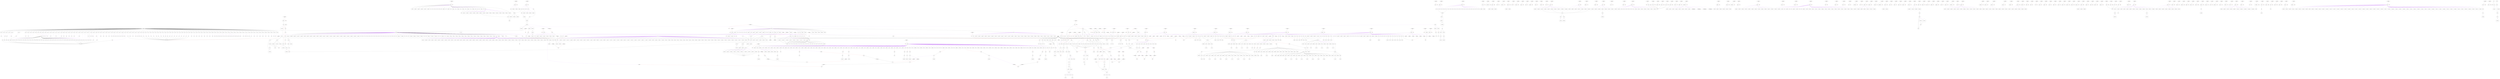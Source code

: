 digraph "PEG" {
	label="PEG";

	Node0x55ad90962760 [shape=record,shape=circle,label="{2657:}"];
	Node0x55ad90962b20 [shape=record,shape=circle,label="{3100:add.ptr124}"];
	Node0x55ad90962b20 -> Node0x55ad90d34280[color=black];
	Node0x55ad90bf1090 [shape=record,shape=diamond,label="{11514:dummyVal}"];
	Node0x55ad90bf1090 -> Node0x55ad90a2d000[color=black];
	Node0x55ad90bf1090 -> Node0x55ad90a2df00[color=red];
	Node0x55ad90963ca0 [shape=record,shape=circle,label="{2658:}"];
	Node0x55ad90964a60 [shape=record,shape=circle,label="{6644:arrayidx}"];
	Node0x55ad90bf1710 [shape=record,shape=diamond,label="{11515:dummyVal}"];
	Node0x55ad90bf1710 -> Node0x55ad90a32140[color=black];
	Node0x55ad90bf1710 -> Node0x55ad90a33400[color=red];
	Node0x55ad90964ba0 [shape=record,shape=diamond,label="{2:dummyVal}"];
	Node0x55ad909650a0 [shape=record,shape=circle,label="{445:}"];
	Node0x55ad909650a0 -> Node0x55ad90d306d0[color=black];
	Node0x55ad909651e0 [shape=record,shape=circle,label="{5316:}"];
	Node0x55ad90965320 [shape=record,shape=circle,label="{3102:v125}"];
	Node0x55ad90965320 -> Node0x55ad90b48b90[color=black];
	Node0x55ad90965820 [shape=record,shape=circle,label="{3545:arrayidx128}"];
	Node0x55ad90965960 [shape=record,shape=circle,label="{10630:call3}"];
	Node0x55ad90965960 -> Node0x55ad9096f240[color=black];
	Node0x55ad90965960 -> Node0x55ad909dbaf0[color=black];
	Node0x55ad90965960 -> Node0x55ad90a1e8c0[color=black];
	Node0x55ad90965be0 [shape=record,shape=circle,label="{8416:arrayidx}"];
	Node0x55ad909660e0 [shape=record,shape=circle,label="{8859:}"];
	Node0x55ad90bf1d90 [shape=record,shape=diamond,label="{11516:dummyVal}"];
	Node0x55ad90bf1d90 -> Node0x55ad90a34bc0[color=black];
	Node0x55ad90bf1d90 -> Node0x55ad90a36380[color=red];
	Node0x55ad90966f30 [shape=record,shape=diamond,label="{3:dummyVal}"];
	Node0x55ad90966f30 -> Node0x55ad90964ba0[color=black];
	Node0x55ad90966f30 -> Node0x55ad90b47f10[color=black];
	Node0x55ad90966f30 -> Node0x55ad90a73140[color=black];
	Node0x55ad90966f30 -> Node0x55ad9096ca40[color=black];
	Node0x55ad90966f30 -> Node0x55ad909ea5f0[color=black];
	Node0x55ad90966f30 -> Node0x55ad90aa3550[color=black];
	Node0x55ad90966f30 -> Node0x55ad909dda30[color=black];
	Node0x55ad90966f30 -> Node0x55ad909df470[color=black];
	Node0x55ad90966f30 -> Node0x55ad90b0f4d0[color=black];
	Node0x55ad90966f30 -> Node0x55ad90a56900[color=black];
	Node0x55ad90966f30 -> Node0x55ad90a1e8c0[color=black];
	Node0x55ad90966f30 -> Node0x55ad90d26de0[color=black];
	Node0x55ad90966f30 -> Node0x55ad90d27430[color=black];
	Node0x55ad90966f30 -> Node0x55ad90d28150[color=black];
	Node0x55ad90966f30 -> Node0x55ad90d287c0[color=black];
	Node0x55ad90966f30 -> Node0x55ad90d29500[color=black];
	Node0x55ad90966f30 -> Node0x55ad90d2d110[color=black];
	Node0x55ad90966f30 -> Node0x55ad90d2d780[color=black];
	Node0x55ad90966f30 -> Node0x55ad90d30da0[color=black];
	Node0x55ad90966f30 -> Node0x55ad90d31ae0[color=black];
	Node0x55ad90966f30 -> Node0x55ad90d335a0[color=black];
	Node0x55ad90966f30 -> Node0x55ad90d33c10[color=black];
	Node0x55ad90966f30 -> Node0x55ad90d34950[color=black];
	Node0x55ad90966f30 -> Node0x55ad90d3db00[color=black];
	Node0x55ad909672f0 [shape=record,shape=circle,label="{9745:}"];
	Node0x55ad90967430 [shape=record,shape=septagon,label="{446}"];
	Node0x55ad90967570 [shape=record,shape=circle,label="{10188:}"];
	Node0x55ad90967a70 [shape=record,shape=circle,label="{1332:arrayidx17}"];
	Node0x55ad90967e30 [shape=record,shape=circle,label="{1775:arrayidx130}"];
	Node0x55ad90967e30 -> Node0x55ad9096ca40[color=black];
	Node0x55ad90967f70 [shape=record,shape=circle,label="{8860:add.ptr}"];
	Node0x55ad90967f70 -> Node0x55ad90b1f790[color=black];
	Node0x55ad90bf2410 [shape=record,shape=diamond,label="{11517:dummyVal}"];
	Node0x55ad90bf2410 -> Node0x55ad90a378c0[color=black];
	Node0x55ad90bf2410 -> Node0x55ad90a391c0[color=red];
	Node0x55ad90968330 [shape=record,shape=circle,label="{9303:arrayidx47}"];
	Node0x55ad90968470 [shape=record,shape=circle,label="{4:zfile}"];
	Node0x55ad90968ab0 [shape=record,shape=circle,label="{447:static_len}"];
	Node0x55ad90968bf0 [shape=record,shape=circle,label="{10189:add.ptr297}"];
	Node0x55ad909695f0 [shape=record,shape=circle,label="{6647:arrayidx2}"];
	Node0x55ad90bf2a90 [shape=record,shape=diamond,label="{11518:dummyVal}"];
	Node0x55ad90bf2a90 -> Node0x55ad90a3a340[color=black];
	Node0x55ad90bf2a90 -> Node0x55ad90a3bb00[color=red];
	Node0x55ad90969ff0 [shape=record,shape=septagon,label="{448}"];
	Node0x55ad9096a270 [shape=record,shape=circle,label="{10190:arrayidx298}"];
	Node0x55ad90966720 [shape=record,shape=circle,label="{6648:dl}"];
	Node0x55ad90966720 -> Node0x55ad9096cb80[color=black];
	Node0x55ad90bf3110 [shape=record,shape=diamond,label="{11519:dummyVal}"];
	Node0x55ad90bf3110 -> Node0x55ad90a3d400[color=black];
	Node0x55ad90bf3110 -> Node0x55ad90a3ffc0[color=red];
	Node0x55ad9096b8c0 [shape=record,shape=septagon,label="{6}"];
	Node0x55ad9096bdc0 [shape=record,shape=circle,label="{449:opt_len}"];
	Node0x55ad9096c400 [shape=record,shape=circle,label="{892:arrayidx9}"];
	Node0x55ad9096ca40 [shape=record,shape=circle,label="{1778:cond133}"];
	Node0x55ad9096ca40 -> Node0x55ad90bbef20[color=black];
	Node0x55ad9096cb80 [shape=record,shape=circle,label="{6649:len}"];
	Node0x55ad9096ce00 [shape=record,shape=circle,label="{7:bi_buf}"];
	Node0x55ad9096d300 [shape=record,shape=septagon,label="{450}"];
	Node0x55ad9096d580 [shape=record,shape=circle,label="{5321:arrayidx15}"];
	Node0x55ad9096d6c0 [shape=record,shape=circle,label="{3107:arrayidx129}"];
	Node0x55ad9096d6c0 -> Node0x55ad90d34fc0[color=red];
	Node0x55ad9096e980 [shape=record,shape=circle,label="{451:last_flags}"];
	Node0x55ad9096ec00 [shape=record,shape=circle,label="{5322:buf}"];
	Node0x55ad9096ec00 -> Node0x55ad90d4ebc0[color=red];
	Node0x55ad9096f240 [shape=record,shape=circle,label="{10636:p.0}"];
	Node0x55ad9096f240 -> Node0x55ad90982050[color=black];
	Node0x55ad9096f240 -> Node0x55ad90992860[color=black];
	Node0x55ad9096f240 -> Node0x55ad90998ee0[color=black];
	Node0x55ad9096f4c0 [shape=record,shape=circle,label="{11079:arrayidx105}"];
	Node0x55ad9096fb00 [shape=record,shape=septagon,label="{9}"];
	Node0x55ad90970000 [shape=record,shape=septagon,label="{452}"];
	Node0x55ad90970140 [shape=record,shape=circle,label="{5323:}"];
	Node0x55ad90970140 -> Node0x55ad9097bc50[color=black];
	Node0x55ad90970640 [shape=record,shape=circle,label="{7980:arrayidx}"];
	Node0x55ad90970a00 [shape=record,shape=circle,label="{10637:p.1}"];
	Node0x55ad90970a00 -> Node0x55ad9096f240[color=black];
	Node0x55ad90971400 [shape=record,shape=circle,label="{10:bi_valid}"];
	Node0x55ad90971900 [shape=record,shape=circle,label="{9752:}"];
	Node0x55ad90971a40 [shape=record,shape=circle,label="{453:last_dist}"];
	Node0x55ad90bf5190 [shape=record,shape=diamond,label="{11524:dummyVal}"];
	Node0x55ad90bf5190 -> Node0x55ad90a4ab00[color=black];
	Node0x55ad90bf5190 -> Node0x55ad90a4c400[color=red];
	Node0x55ad9096ac70 [shape=record,shape=septagon,label="{11}"];
	Node0x55ad9096b170 [shape=record,shape=septagon,label="{454}"];
	Node0x55ad9096b3f0 [shape=record,shape=circle,label="{5325:arrayidx17}"];
	Node0x55ad909750d0 [shape=record,shape=circle,label="{3997:arrayidx}"];
	Node0x55ad90bf5810 [shape=record,shape=diamond,label="{11525:dummyVal}"];
	Node0x55ad90bf5810 -> Node0x55ad90a4d6c0[color=black];
	Node0x55ad90bf5810 -> Node0x55ad90a4fc40[color=red];
	Node0x55ad90975850 [shape=record,shape=circle,label="{12:read_buf}"];
	Node0x55ad90975850 -> Node0x55ad90d26de0[color=red];
	Node0x55ad90975ad0 [shape=record,shape=circle,label="{4883:}"];
	Node0x55ad90975d50 [shape=record,shape=circle,label="{455:last_lit}"];
	Node0x55ad90975e90 [shape=record,shape=circle,label="{5326:pos18}"];
	Node0x55ad90975fd0 [shape=record,shape=circle,label="{3112:arrayidx133}"];
	Node0x55ad90bf5e90 [shape=record,shape=diamond,label="{11526:dummyVal}"];
	Node0x55ad90bf5e90 -> Node0x55ad90a51040[color=black];
	Node0x55ad90bf5e90 -> Node0x55ad90a53700[color=red];
	Node0x55ad90977010 [shape=record,shape=septagon,label="{456}"];
	Node0x55ad90977c90 [shape=record,shape=septagon,label="{14}"];
	Node0x55ad90977f10 [shape=record,shape=circle,label="{9756:}"];
	Node0x55ad90978050 [shape=record,shape=circle,label="{457:flags}"];
	Node0x55ad90978190 [shape=record,shape=circle,label="{7542:arrayidx92}"];
	Node0x55ad90978550 [shape=record,shape=circle,label="{10199:}"];
	Node0x55ad909791d0 [shape=record,shape=circle,label="{15:.str}"];
	Node0x55ad909791d0 -> Node0x55ad90a23500[color=purple];
	Node0x55ad90979810 [shape=record,shape=circle,label="{3115:b135}"];
	Node0x55ad90979950 [shape=record,shape=circle,label="{10200:add.ptr305}"];
	Node0x55ad90979a90 [shape=record,shape=septagon,label="{5772}"];
	Node0x55ad90979d10 [shape=record,shape=circle,label="{1344:incdec.ptr}"];
	Node0x55ad90979e50 [shape=record,shape=circle,label="{8429:arrayidx5}"];
	Node0x55ad90bf7210 [shape=record,shape=diamond,label="{11529:dummyVal}"];
	Node0x55ad90bf7210 -> Node0x55ad90a59b00[color=black];
	Node0x55ad90bf7210 -> Node0x55ad90ac12d0[color=red];
	Node0x55ad9097a490 [shape=record,shape=circle,label="{2230:arrayidx126}"];
	Node0x55ad9097a850 [shape=record,shape=septagon,label="{459}"];
	Node0x55ad9097ac10 [shape=record,shape=circle,label="{10201:add.ptr306}"];
	Node0x55ad90bf7890 [shape=record,shape=diamond,label="{11530:dummyVal}"];
	Node0x55ad90bf7890 -> Node0x55ad90ac21d0[color=black];
	Node0x55ad90bf7890 -> Node0x55ad90ac5650[color=red];
	Node0x55ad9097b890 [shape=record,shape=circle,label="{17:compr_level}"];
	Node0x55ad9097bb10 [shape=record,shape=circle,label="{460:flag_bit}"];
	Node0x55ad9097bc50 [shape=record,shape=circle,label="{5331:arrayidx20}"];
	Node0x55ad9097bed0 [shape=record,shape=circle,label="{10202:arrayidx307}"];
	Node0x55ad9097c010 [shape=record,shape=circle,label="{903:arrayidx16}"];
	Node0x55ad9097c3d0 [shape=record,shape=circle,label="{10645:}"];
	Node0x55ad90bf7f10 [shape=record,shape=diamond,label="{11531:dummyVal}"];
	Node0x55ad90bf7f10 -> Node0x55ad90ac6b90[color=black];
	Node0x55ad90bf7f10 -> Node0x55ad90acb550[color=red];
	Node0x55ad9097cdd0 [shape=record,shape=septagon,label="{18}"];
	Node0x55ad9097d050 [shape=record,shape=septagon,label="{461}"];
	Node0x55ad9097da50 [shape=record,shape=circle,label="{8432:arrayidx7}"];
	Node0x55ad90bf8590 [shape=record,shape=diamond,label="{11532:dummyVal}"];
	Node0x55ad90bf8590 -> Node0x55ad90acc6d0[color=black];
	Node0x55ad90bf8590 -> Node0x55ad90ad0a50[color=red];
	Node0x55ad9097e310 [shape=record,shape=circle,label="{19:configuration_table}"];
	Node0x55ad9097e310 -> Node0x55ad90a33f40[color=purple];
	Node0x55ad9097e310 -> Node0x55ad90a35700[color=purple];
	Node0x55ad9097e310 -> Node0x55ad90a3c640[color=purple];
	Node0x55ad9097e310 -> Node0x55ad90a3dcc0[color=purple];
	Node0x55ad9097e310 -> Node0x55ad90a44200[color=purple];
	Node0x55ad9097e310 -> Node0x55ad90a454c0[color=purple];
	Node0x55ad9097e310 -> Node0x55ad90a4b500[color=purple];
	Node0x55ad9097e310 -> Node0x55ad90a4cb80[color=purple];
	Node0x55ad9097e310 -> Node0x55ad90b30810[color=purple];
	Node0x55ad9097e310 -> Node0x55ad90b31d50[color=purple];
	Node0x55ad9097e310 -> Node0x55ad90b333d0[color=purple];
	Node0x55ad9097e310 -> Node0x55ad90b34b90[color=purple];
	Node0x55ad9097e6d0 [shape=record,shape=circle,label="{462:flag_buf}"];
	Node0x55ad9097e6d0 -> Node0x55ad90bc9560[color=purple];
	Node0x55ad9097e6d0 -> Node0x55ad909b6070[color=purple];
	Node0x55ad9097e6d0 -> Node0x55ad90a43e40[color=purple];
	Node0x55ad9097ea90 [shape=record,shape=circle,label="{3119:e138}"];
	Node0x55ad9097f0d0 [shape=record,shape=circle,label="{3562:add.ptr144}"];
	Node0x55ad9097f0d0 -> Node0x55ad9098f7a0[color=black];
	Node0x55ad9097f0d0 -> Node0x55ad909fc400[color=black];
	Node0x55ad9097f350 [shape=record,shape=circle,label="{1348:arrayidx29}"];
	Node0x55ad9097f710 [shape=record,shape=circle,label="{11090:arrayidx112}"];
	Node0x55ad90bf8c10 [shape=record,shape=diamond,label="{11533:dummyVal}"];
	Node0x55ad90bf8c10 -> Node0x55ad90ad1e50[color=black];
	Node0x55ad90bf8c10 -> Node0x55ad90ad6e50[color=red];
	Node0x55ad9097fd50 [shape=record,shape=circle,label="{9319:arrayidx57}"];
	Node0x55ad90980390 [shape=record,shape=septagon,label="{463}"];
	Node0x55ad909818d0 [shape=record,shape=circle,label="{464:l_desc}"];
	Node0x55ad909818d0 -> Node0x55ad909f0ef0[color=black];
	Node0x55ad909818d0 -> Node0x55ad909dbc30[color=purple];
	Node0x55ad909818d0 -> Node0x55ad90bbf2e0[color=purple];
	Node0x55ad909818d0 -> Node0x55ad90b3a950[color=purple];
	Node0x55ad909818d0 -> Node0x55ad90b3c4d0[color=purple];
	Node0x55ad909818d0 -> Node0x55ad90b3db50[color=purple];
	Node0x55ad909818d0 -> Node0x55ad90b3f310[color=purple];
	Node0x55ad909818d0 -> Node0x55ad90b40e90[color=purple];
	Node0x55ad909818d0 -> Node0x55ad90b42a10[color=purple];
	Node0x55ad909818d0 -> Node0x55ad90b441d0[color=purple];
	Node0x55ad90981c90 [shape=record,shape=circle,label="{3121:v139}"];
	Node0x55ad90981c90 -> Node0x55ad90972d00[color=black];
	Node0x55ad90981f10 [shape=record,shape=circle,label="{3564:e145}"];
	Node0x55ad90982050 [shape=record,shape=circle,label="{10649:add.ptr}"];
	Node0x55ad90bf9910 [shape=record,shape=diamond,label="{11535:dummyVal}"];
	Node0x55ad90bf9910 -> Node0x55ad90adb090[color=black];
	Node0x55ad90bf9910 -> Node0x55ad90adc350[color=red];
	Node0x55ad90972d00 [shape=record,shape=circle,label="{3122:t140}"];
	Node0x55ad90972d00 -> Node0x55ad90d35630[color=red];
	Node0x55ad90973fc0 [shape=record,shape=circle,label="{10208:}"];
	Node0x55ad909744c0 [shape=record,shape=circle,label="{4009:arrayidx5}"];
	Node0x55ad90986ce0 [shape=record,shape=circle,label="{9323:arrayidx60}"];
	Node0x55ad90987320 [shape=record,shape=circle,label="{9766:}"];
	Node0x55ad909876e0 [shape=record,shape=circle,label="{5338:}"];
	Node0x55ad90987960 [shape=record,shape=circle,label="{10209:add.ptr311}"];
	Node0x55ad909884a0 [shape=record,shape=circle,label="{7110:arrayidx9}"];
	Node0x55ad909885e0 [shape=record,shape=circle,label="{4896:arrayidx}"];
	Node0x55ad90988c20 [shape=record,shape=circle,label="{10210:add.ptr312}"];
	Node0x55ad90989260 [shape=record,shape=circle,label="{1354:add.ptr35}"];
	Node0x55ad90989260 -> Node0x55ad909929a0[color=black];
	Node0x55ad909893a0 [shape=record,shape=circle,label="{8439:arrayidx12}"];
	Node0x55ad90bfb310 [shape=record,shape=diamond,label="{11539:dummyVal}"];
	Node0x55ad90bfb310 -> Node0x55ad90ae5590[color=black];
	Node0x55ad90bfb310 -> Node0x55ad90ae6ad0[color=red];
	Node0x55ad90989c60 [shape=record,shape=circle,label="{7111:dl10}"];
	Node0x55ad90989c60 -> Node0x55ad9098ade0[color=black];
	Node0x55ad90989da0 [shape=record,shape=circle,label="{4897:limit2}"];
	Node0x55ad9098a020 [shape=record,shape=septagon,label="{469}"];
	Node0x55ad9098a160 [shape=record,shape=circle,label="{10211:arrayidx313}"];
	Node0x55ad9098a8e0 [shape=record,shape=circle,label="{6669:ltree}"];
	Node0x55ad9098a8e0 -> Node0x55ad909ccaf0[color=black];
	Node0x55ad9098a8e0 -> Node0x55ad909ce030[color=black];
	Node0x55ad9098a8e0 -> Node0x55ad909d4570[color=black];
	Node0x55ad9098a8e0 -> Node0x55ad909d5830[color=black];
	Node0x55ad9098a8e0 -> Node0x55ad909a87a0[color=black];
	Node0x55ad9098a8e0 -> Node0x55ad909a9a60[color=black];
	Node0x55ad9098a8e0 -> Node0x55ad909fb3c0[color=black];
	Node0x55ad9098a8e0 -> Node0x55ad909fcb80[color=black];
	Node0x55ad9098a8e0 -> Node0x55ad90a5cbc0[color=purple];
	Node0x55ad9098a8e0 -> Node0x55ad90a5de80[color=purple];
	Node0x55ad9098a8e0 -> Node0x55ad909e3070[color=purple];
	Node0x55ad9098a8e0 -> Node0x55ad909e46f0[color=purple];
	Node0x55ad90bfb990 [shape=record,shape=diamond,label="{11540:dummyVal}"];
	Node0x55ad90bfb990 -> Node0x55ad90ae8290[color=black];
	Node0x55ad90bfb990 -> Node0x55ad90ae9f50[color=red];
	Node0x55ad9098ade0 [shape=record,shape=circle,label="{7112:len11}"];
	Node0x55ad9098b2e0 [shape=record,shape=circle,label="{470:d_desc}"];
	Node0x55ad9098b2e0 -> Node0x55ad909f0ef0[color=black];
	Node0x55ad9098b2e0 -> Node0x55ad909e00f0[color=purple];
	Node0x55ad9098b2e0 -> Node0x55ad90bc5be0[color=purple];
	Node0x55ad9098b2e0 -> Node0x55ad90b45990[color=purple];
	Node0x55ad9098b2e0 -> Node0x55ad90b46c50[color=purple];
	Node0x55ad9098b2e0 -> Node0x55ad90b482d0[color=purple];
	Node0x55ad9098b2e0 -> Node0x55ad90b49950[color=purple];
	Node0x55ad9098b2e0 -> Node0x55ad90b4b390[color=purple];
	Node0x55ad9098b2e0 -> Node0x55ad90b4c650[color=purple];
	Node0x55ad9098b2e0 -> Node0x55ad90b4db90[color=purple];
	Node0x55ad9098b920 [shape=record,shape=circle,label="{1356:incdec.ptr36}"];
	Node0x55ad9098b920 -> Node0x55ad9098fa20[color=black];
	Node0x55ad9098be20 [shape=record,shape=circle,label="{6670:dtree}"];
	Node0x55ad9098be20 -> Node0x55ad90a30480[color=black];
	Node0x55ad9098be20 -> Node0x55ad90a31d80[color=black];
	Node0x55ad9098be20 -> Node0x55ad90a38f40[color=black];
	Node0x55ad9098be20 -> Node0x55ad90a3a0c0[color=black];
	Node0x55ad9098c320 [shape=record,shape=circle,label="{9770:}"];
	Node0x55ad9098c460 [shape=record,shape=circle,label="{7556:arrayidx100}"];
	Node0x55ad9098cd20 [shape=record,shape=circle,label="{10656:}"];
	Node0x55ad90bfc690 [shape=record,shape=diamond,label="{11542:dummyVal}"];
	Node0x55ad90bfc690 -> Node0x55ad90aed510[color=black];
	Node0x55ad90bfc690 -> Node0x55ad90aee690[color=red];
	Node0x55ad9098dc20 [shape=record,shape=circle,label="{3129:arrayidx144}"];
	Node0x55ad9098dc20 -> Node0x55ad90d47130[color=red];
	Node0x55ad9098dfe0 [shape=record,shape=circle,label="{8000:}"];
	Node0x55ad90bfcd10 [shape=record,shape=diamond,label="{11543:dummyVal}"];
	Node0x55ad90bfcd10 -> Node0x55ad90aeff90[color=black];
	Node0x55ad90bfcd10 -> Node0x55ad90af14d0[color=red];
	Node0x55ad9098e9e0 [shape=record,shape=circle,label="{9329:arrayidx63}"];
	Node0x55ad9098eda0 [shape=record,shape=circle,label="{4901:arrayidx4}"];
	Node0x55ad9098eda0 -> Node0x55ad90990560[color=black];
	Node0x55ad9098f160 [shape=record,shape=septagon,label="{473}"];
	Node0x55ad9098f3e0 [shape=record,shape=circle,label="{3130:}"];
	Node0x55ad9098f3e0 -> Node0x55ad909920e0[color=black];
	Node0x55ad9098f660 [shape=record,shape=circle,label="{8001:arrayidx6}"];
	Node0x55ad9098f7a0 [shape=record,shape=circle,label="{3573:t.2}"];
	Node0x55ad9098f7a0 -> Node0x55ad909a0aa0[color=purple];
	Node0x55ad9098f7a0 -> Node0x55ad909acf70[color=purple];
	Node0x55ad9098f7a0 -> Node0x55ad909db9b0[color=purple];
	Node0x55ad9098fa20 [shape=record,shape=circle,label="{1359:match.0}"];
	Node0x55ad9098fa20 -> Node0x55ad9099e020[color=purple];
	Node0x55ad9098fa20 -> Node0x55ad909af4f0[color=purple];
	Node0x55ad9098fa20 -> Node0x55ad909bcfb0[color=purple];
	Node0x55ad9098fa20 -> Node0x55ad909c9170[color=purple];
	Node0x55ad9098fa20 -> Node0x55ad909d51f0[color=purple];
	Node0x55ad9098fa20 -> Node0x55ad909a2ee0[color=purple];
	Node0x55ad9098fa20 -> Node0x55ad909f7cc0[color=purple];
	Node0x55ad9098fa20 -> Node0x55ad90a04100[color=purple];
	Node0x55ad9098ff20 [shape=record,shape=circle,label="{11101:}"];
	Node0x55ad9098ff20 -> Node0x55ad90b55110[color=black];
	Node0x55ad90bfd390 [shape=record,shape=diamond,label="{11544:dummyVal}"];
	Node0x55ad90bfd390 -> Node0x55ad90af2790[color=black];
	Node0x55ad90bfd390 -> Node0x55ad90af3f50[color=red];
	Node0x55ad90990420 [shape=record,shape=septagon,label="{31}"];
	Node0x55ad90990560 [shape=record,shape=circle,label="{4902:}"];
	Node0x55ad909906a0 [shape=record,shape=circle,label="{2688:}"];
	Node0x55ad90990920 [shape=record,shape=circle,label="{474:.str.73}"];
	Node0x55ad90990920 -> Node0x55ad9099a7e0[color=purple];
	Node0x55ad90991320 [shape=record,shape=circle,label="{3574:add.ptr194}"];
	Node0x55ad90991320 -> Node0x55ad9098f7a0[color=black];
	Node0x55ad90991320 -> Node0x55ad909fc400[color=black];
	Node0x55ad909915a0 [shape=record,shape=circle,label="{1360:match.1}"];
	Node0x55ad909915a0 -> Node0x55ad9098fa20[color=black];
	Node0x55ad909916e0 [shape=record,shape=circle,label="{11102:call119}"];
	Node0x55ad909916e0 -> Node0x55ad909957e0[color=black];
	Node0x55ad90991820 [shape=record,shape=circle,label="{1803:arrayidx}"];
	Node0x55ad90bfda10 [shape=record,shape=diamond,label="{11545:dummyVal}"];
	Node0x55ad90bfda10 -> Node0x55ad90af55d0[color=black];
	Node0x55ad90bfda10 -> Node0x55ad90af6c50[color=red];
	Node0x55ad90991be0 [shape=record,shape=circle,label="{32:max_lazy_match}"];
	Node0x55ad909920e0 [shape=record,shape=circle,label="{3132:arrayidx146}"];
	Node0x55ad909920e0 -> Node0x55ad909939e0[color=black];
	Node0x55ad90992360 [shape=record,shape=circle,label="{918:arrayidx26}"];
	Node0x55ad90992860 [shape=record,shape=circle,label="{10660:add.ptr11}"];
	Node0x55ad90992860 -> Node0x55ad90970a00[color=black];
	Node0x55ad909929a0 [shape=record,shape=circle,label="{1361:scan.1}"];
	Node0x55ad909929a0 -> Node0x55ad90999020[color=purple];
	Node0x55ad909929a0 -> Node0x55ad909aac70[color=purple];
	Node0x55ad909929a0 -> Node0x55ad909b75b0[color=purple];
	Node0x55ad909929a0 -> Node0x55ad909c4670[color=purple];
	Node0x55ad909929a0 -> Node0x55ad909cff70[color=purple];
	Node0x55ad909929a0 -> Node0x55ad909dcef0[color=purple];
	Node0x55ad909929a0 -> Node0x55ad909f2b80[color=purple];
	Node0x55ad909929a0 -> Node0x55ad90a00280[color=purple];
	Node0x55ad90bfe090 [shape=record,shape=diamond,label="{11546:dummyVal}"];
	Node0x55ad90bfe090 -> Node0x55ad90af8410[color=black];
	Node0x55ad90bfe090 -> Node0x55ad90af9590[color=red];
	Node0x55ad909933a0 [shape=record,shape=septagon,label="{33}"];
	Node0x55ad90993760 [shape=record,shape=circle,label="{476:bl_order}"];
	Node0x55ad90993760 -> Node0x55ad90964a60[color=purple];
	Node0x55ad90993760 -> Node0x55ad90a96350[color=purple];
	Node0x55ad909939e0 [shape=record,shape=circle,label="{3133:}"];
	Node0x55ad909939e0 -> Node0x55ad90b5a890[color=purple];
	Node0x55ad909939e0 -> Node0x55ad90b5e850[color=purple];
	Node0x55ad909939e0 -> Node0x55ad90a62ac0[color=purple];
	Node0x55ad90993ee0 [shape=record,shape=circle,label="{1362:scan.2}"];
	Node0x55ad90993ee0 -> Node0x55ad909929a0[color=black];
	Node0x55ad90bfe710 [shape=record,shape=diamond,label="{11547:dummyVal}"];
	Node0x55ad90bfe710 -> Node0x55ad90afa710[color=black];
	Node0x55ad90bfe710 -> Node0x55ad90afc150[color=red];
	Node0x55ad90994660 [shape=record,shape=circle,label="{34:good_match}"];
	Node0x55ad909948e0 [shape=record,shape=circle,label="{4905:arrayidx6}"];
	Node0x55ad90994ca0 [shape=record,shape=septagon,label="{477}"];
	Node0x55ad90995060 [shape=record,shape=circle,label="{3134:}"];
	Node0x55ad90995060 -> Node0x55ad90b5bdd0[color=purple];
	Node0x55ad90995060 -> Node0x55ad90b5fed0[color=purple];
	Node0x55ad90995060 -> Node0x55ad90a64000[color=purple];
	Node0x55ad909957e0 [shape=record,shape=circle,label="{11105:p.0}"];
	Node0x55ad909957e0 -> Node0x55ad90996fa0[color=purple];
	Node0x55ad90995ce0 [shape=record,shape=circle,label="{4463:arrayidx202}"];
	Node0x55ad90bfed90 [shape=record,shape=diamond,label="{11548:dummyVal}"];
	Node0x55ad90bfed90 -> Node0x55ad90afd190[color=black];
	Node0x55ad90bfed90 -> Node0x55ad90aff710[color=red];
	Node0x55ad90995f60 [shape=record,shape=septagon,label="{35}"];
	Node0x55ad909960a0 [shape=record,shape=circle,label="{4906:limit7}"];
	Node0x55ad909961e0 [shape=record,shape=circle,label="{9777:}"];
	Node0x55ad90996320 [shape=record,shape=circle,label="{478:bl_desc}"];
	Node0x55ad90996320 -> Node0x55ad909f0ef0[color=black];
	Node0x55ad90996320 -> Node0x55ad90b4ee50[color=purple];
	Node0x55ad90996320 -> Node0x55ad90b50750[color=purple];
	Node0x55ad90996320 -> Node0x55ad90b51a10[color=purple];
	Node0x55ad90996320 -> Node0x55ad90b52b90[color=purple];
	Node0x55ad90996320 -> Node0x55ad90b540d0[color=purple];
	Node0x55ad90996320 -> Node0x55ad90b554d0[color=purple];
	Node0x55ad90996320 -> Node0x55ad90b56790[color=purple];
	Node0x55ad90996460 [shape=record,shape=circle,label="{7563:arrayidx106}"];
	Node0x55ad90996d20 [shape=record,shape=circle,label="{8449:arrayidx17}"];
	Node0x55ad90996fa0 [shape=record,shape=circle,label="{11106:incdec.ptr}"];
	Node0x55ad90996fa0 -> Node0x55ad909957e0[color=black];
	Node0x55ad90bff410 [shape=record,shape=diamond,label="{11549:dummyVal}"];
	Node0x55ad90bff410 -> Node0x55ad90b00390[color=black];
	Node0x55ad90bff410 -> Node0x55ad90b02b90[color=red];
	Node0x55ad909974a0 [shape=record,shape=circle,label="{2250:arrayidx138}"];
	Node0x55ad909975e0 [shape=record,shape=circle,label="{36:nice_match}"];
	Node0x55ad90997860 [shape=record,shape=circle,label="{7564:dl107}"];
	Node0x55ad90997860 -> Node0x55ad90998b20[color=black];
	Node0x55ad909979a0 [shape=record,shape=circle,label="{8007:arrayidx9}"];
	Node0x55ad90997ea0 [shape=record,shape=circle,label="{4022:arrayidx13}"];
	Node0x55ad90bffa90 [shape=record,shape=diamond,label="{11550:dummyVal}"];
	Node0x55ad90bffa90 -> Node0x55ad90b04210[color=black];
	Node0x55ad90bffa90 -> Node0x55ad90b06b50[color=red];
	Node0x55ad909983a0 [shape=record,shape=septagon,label="{37}"];
	Node0x55ad909989e0 [shape=record,shape=circle,label="{480:}"];
	Node0x55ad909989e0 -> Node0x55ad90d31410[color=black];
	Node0x55ad90998b20 [shape=record,shape=circle,label="{7565:len108}"];
	Node0x55ad90998ee0 [shape=record,shape=circle,label="{10665:incdec.ptr}"];
	Node0x55ad90998ee0 -> Node0x55ad90970a00[color=black];
	Node0x55ad90999020 [shape=record,shape=circle,label="{1366:incdec.ptr38}"];
	Node0x55ad90999020 -> Node0x55ad90993ee0[color=black];
	Node0x55ad90c00110 [shape=record,shape=diamond,label="{11551:dummyVal}"];
	Node0x55ad90c00110 -> Node0x55ad90b08090[color=black];
	Node0x55ad90c00110 -> Node0x55ad90b0a750[color=red];
	Node0x55ad909998e0 [shape=record,shape=circle,label="{38:max_chain_length}"];
	Node0x55ad90999de0 [shape=record,shape=circle,label="{481:extra_blbits}"];
	Node0x55ad90999de0 -> Node0x55ad909989e0[color=purple];
	Node0x55ad9099a560 [shape=record,shape=circle,label="{5795:attr}"];
	Node0x55ad9099a560 -> Node0x55ad90d2d110[color=black];
	Node0x55ad9099a7e0 [shape=record,shape=circle,label="{6238:}"];
	Node0x55ad9099a7e0 -> Node0x55ad90a477c0[color=black];
	Node0x55ad90c00790 [shape=record,shape=diamond,label="{11552:dummyVal}"];
	Node0x55ad90c00790 -> Node0x55ad90b0b790[color=black];
	Node0x55ad90c00790 -> Node0x55ad90b0cb90[color=red];
	Node0x55ad9099ae20 [shape=record,shape=septagon,label="{39}"];
	Node0x55ad9099b1e0 [shape=record,shape=circle,label="{9781:}"];
	Node0x55ad9099b820 [shape=record,shape=circle,label="{5796:methodp}"];
	Node0x55ad9099b820 -> Node0x55ad90d2d780[color=black];
	Node0x55ad9099baa0 [shape=record,shape=circle,label="{8453:arrayidx19}"];
	Node0x55ad9099bd20 [shape=record,shape=circle,label="{1811:}"];
	Node0x55ad90c00e10 [shape=record,shape=diamond,label="{11553:dummyVal}"];
	Node0x55ad90c00e10 -> Node0x55ad90b0dd10[color=black];
	Node0x55ad90c00e10 -> Node0x55ad90b108d0[color=red];
	Node0x55ad9099c360 [shape=record,shape=circle,label="{40:strstart}"];
	Node0x55ad9099c4a0 [shape=record,shape=circle,label="{7125:arrayidx22}"];
	Node0x55ad9099c5e0 [shape=record,shape=circle,label="{4911:call8}"];
	Node0x55ad9099c5e0 -> Node0x55ad90d39320[color=black];
	Node0x55ad9099cc20 [shape=record,shape=circle,label="{3140:b151}"];
	Node0x55ad9099d3a0 [shape=record,shape=circle,label="{1812:arrayidx2}"];
	Node0x55ad90c01490 [shape=record,shape=diamond,label="{11554:dummyVal}"];
	Node0x55ad90c01490 -> Node0x55ad90b14610[color=black];
	Node0x55ad90c01490 -> Node0x55ad90b15790[color=red];
	Node0x55ad9099d620 [shape=record,shape=septagon,label="{41}"];
	Node0x55ad9099d760 [shape=record,shape=circle,label="{7126:fc}"];
	Node0x55ad9099d760 -> Node0x55ad9099eb60[color=black];
	Node0x55ad9099d8a0 [shape=record,shape=septagon,label="{4912}"];
	Node0x55ad9099db20 [shape=record,shape=septagon,label="{484}"];
	Node0x55ad9099dc60 [shape=record,shape=circle,label="{5355:}"];
	Node0x55ad9099e020 [shape=record,shape=circle,label="{1370:incdec.ptr40}"];
	Node0x55ad9099e020 -> Node0x55ad909915a0[color=black];
	Node0x55ad90c01b10 [shape=record,shape=diamond,label="{11555:dummyVal}"];
	Node0x55ad90c01b10 -> Node0x55ad90b19390[color=black];
	Node0x55ad90c01b10 -> Node0x55ad90b1a510[color=red];
	Node0x55ad9099ea20 [shape=record,shape=circle,label="{42:block_start}"];
	Node0x55ad9099eb60 [shape=record,shape=circle,label="{7127:freq}"];
	Node0x55ad9099ef20 [shape=record,shape=septagon,label="{485}"];
	Node0x55ad9099f1a0 [shape=record,shape=circle,label="{3142:arraydecay152}"];
	Node0x55ad9099f560 [shape=record,shape=circle,label="{11113:arrayidx122}"];
	Node0x55ad90c02190 [shape=record,shape=diamond,label="{11556:dummyVal}"];
	Node0x55ad90c02190 -> Node0x55ad90b1e110[color=black];
	Node0x55ad90c02190 -> Node0x55ad90b1f510[color=red];
	Node0x55ad909a00a0 [shape=record,shape=circle,label="{4914:arrayidx10}"];
	Node0x55ad909a0460 [shape=record,shape=circle,label="{486:heap_len}"];
	Node0x55ad909a0820 [shape=record,shape=circle,label="{10228:}"];
	Node0x55ad909a0aa0 [shape=record,shape=circle,label="{3586:b155}"];
	Node0x55ad90c02810 [shape=record,shape=diamond,label="{11557:dummyVal}"];
	Node0x55ad90c02810 -> Node0x55ad90b20550[color=black];
	Node0x55ad90c02810 -> Node0x55ad90b23250[color=red];
	Node0x55ad909a1720 [shape=record,shape=septagon,label="{44}"];
	Node0x55ad909a19a0 [shape=record,shape=circle,label="{4915:buf}"];
	Node0x55ad909a19a0 -> Node0x55ad90d39320[color=red];
	Node0x55ad909a1c20 [shape=record,shape=septagon,label="{487}"];
	Node0x55ad909a1d60 [shape=record,shape=circle,label="{7572:arrayidx115}"];
	Node0x55ad909a1fe0 [shape=record,shape=circle,label="{3144:add.ptr154}"];
	Node0x55ad909a2120 [shape=record,shape=circle,label="{10229:}"];
	Node0x55ad90c02e90 [shape=record,shape=diamond,label="{11558:dummyVal}"];
	Node0x55ad90c02e90 -> Node0x55ad90b27490[color=black];
	Node0x55ad90c02e90 -> Node0x55ad90b2f7d0[color=red];
	Node0x55ad90982f50 [shape=record,shape=circle,label="{45:lookahead}"];
	Node0x55ad90983310 [shape=record,shape=circle,label="{488:heap_max}"];
	Node0x55ad90983450 [shape=record,shape=circle,label="{7573:dl116}"];
	Node0x55ad90983450 -> Node0x55ad90984e90[color=black];
	Node0x55ad909836d0 [shape=record,shape=circle,label="{10230:}"];
	Node0x55ad90983e50 [shape=record,shape=circle,label="{6245:}"];
	Node0x55ad90c03510 [shape=record,shape=diamond,label="{11559:dummyVal}"];
	Node0x55ad90c03510 -> Node0x55ad90a7e400[color=black];
	Node0x55ad90c03510 -> Node0x55ad90a81380[color=red];
	Node0x55ad90984710 [shape=record,shape=circle,label="{9345:}"];
	Node0x55ad90984710 -> Node0x55ad90a477c0[color=black];
	Node0x55ad90984850 [shape=record,shape=septagon,label="{46}"];
	Node0x55ad90984d50 [shape=record,shape=septagon,label="{489}"];
	Node0x55ad90984e90 [shape=record,shape=circle,label="{7574:len117}"];
	Node0x55ad90984fd0 [shape=record,shape=circle,label="{5360:}"];
	Node0x55ad90985110 [shape=record,shape=circle,label="{10231:}"];
	Node0x55ad90985390 [shape=record,shape=circle,label="{5803:}"];
	Node0x55ad90c03b90 [shape=record,shape=diamond,label="{11560:dummyVal}"];
	Node0x55ad90c03b90 -> Node0x55ad90ba2d20[color=black];
	Node0x55ad90c03b90 -> Node0x55ad90ba4260[color=red];
	Node0x55ad90985c50 [shape=record,shape=circle,label="{47:eofile}"];
	Node0x55ad90985d90 [shape=record,shape=circle,label="{4918:arrayidx12}"];
	Node0x55ad90986150 [shape=record,shape=circle,label="{490:heap}"];
	Node0x55ad90986150 -> Node0x55ad90ab27d0[color=purple];
	Node0x55ad90986150 -> Node0x55ad90add110[color=purple];
	Node0x55ad90986150 -> Node0x55ad90b19ed0[color=purple];
	Node0x55ad90986150 -> Node0x55ad90b22c10[color=purple];
	Node0x55ad90986150 -> Node0x55ad90b257d0[color=purple];
	Node0x55ad90986150 -> Node0x55ad90b28d90[color=purple];
	Node0x55ad90986150 -> Node0x55ad90b31ad0[color=purple];
	Node0x55ad90986150 -> Node0x55ad90b39550[color=purple];
	Node0x55ad90986150 -> Node0x55ad90ba8d60[color=purple];
	Node0x55ad90986150 -> Node0x55ad90baff20[color=purple];
	Node0x55ad90986150 -> Node0x55ad90bb5f60[color=purple];
	Node0x55ad90986150 -> Node0x55ad90a11940[color=purple];
	Node0x55ad90986150 -> Node0x55ad90a2aa80[color=purple];
	Node0x55ad90986150 -> Node0x55ad90a364c0[color=purple];
	Node0x55ad90986150 -> Node0x55ad90a46140[color=purple];
	Node0x55ad90986150 -> Node0x55ad90a51180[color=purple];
	Node0x55ad90986150 -> Node0x55ad90a5fa00[color=purple];
	Node0x55ad90986150 -> Node0x55ad909e8570[color=purple];
	Node0x55ad90986150 -> Node0x55ad90a90090[color=purple];
	Node0x55ad90986150 -> Node0x55ad90aa64d0[color=purple];
	Node0x55ad90986150 -> Node0x55ad90ab9490[color=purple];
	Node0x55ad90986150 -> Node0x55ad90ac5790[color=purple];
	Node0x55ad90986150 -> Node0x55ad90ac9250[color=purple];
	Node0x55ad90986150 -> Node0x55ad90acf790[color=purple];
	Node0x55ad90986150 -> Node0x55ad90b02cd0[color=purple];
	Node0x55ad90986150 -> Node0x55ad90b1ba50[color=purple];
	Node0x55ad90986150 -> Node0x55ad9098c460[color=purple];
	Node0x55ad909863d0 [shape=record,shape=circle,label="{5361:}"];
	Node0x55ad90986510 [shape=record,shape=circle,label="{3147:e158}"];
	Node0x55ad909aac70 [shape=record,shape=circle,label="{1376:incdec.ptr44}"];
	Node0x55ad909aac70 -> Node0x55ad90993ee0[color=black];
	Node0x55ad90c04210 [shape=record,shape=diamond,label="{11561:dummyVal}"];
	Node0x55ad90c04210 -> Node0x55ad90ba57a0[color=black];
	Node0x55ad90c04210 -> Node0x55ad90ba6e20[color=red];
	Node0x55ad909ab2b0 [shape=record,shape=septagon,label="{48}"];
	Node0x55ad909ab3f0 [shape=record,shape=circle,label="{4919:buf13}"];
	Node0x55ad909ab3f0 -> Node0x55ad90d4bc10[color=red];
	Node0x55ad909ab8f0 [shape=record,shape=circle,label="{8462:arrayidx24}"];
	Node0x55ad909abcb0 [shape=record,shape=circle,label="{1820:arrayidx7}"];
	Node0x55ad90c04890 [shape=record,shape=diamond,label="{11562:dummyVal}"];
	Node0x55ad90c04890 -> Node0x55ad90ba7fa0[color=black];
	Node0x55ad90c04890 -> Node0x55ad90ba93a0[color=red];
	Node0x55ad909ac1b0 [shape=record,shape=circle,label="{49:ins_h}"];
	Node0x55ad909ac430 [shape=record,shape=circle,label="{4920:}"];
	Node0x55ad909ac6b0 [shape=record,shape=septagon,label="{492}"];
	Node0x55ad909acf70 [shape=record,shape=circle,label="{3592:b159}"];
	Node0x55ad909ad470 [shape=record,shape=circle,label="{4035:arrayidx21}"];
	Node0x55ad90c04f10 [shape=record,shape=diamond,label="{11563:dummyVal}"];
	Node0x55ad90c04f10 -> Node0x55ad90baa2a0[color=black];
	Node0x55ad90c04f10 -> Node0x55ad90badd60[color=red];
	Node0x55ad909ad5b0 [shape=record,shape=septagon,label="{50}"];
	Node0x55ad909adab0 [shape=record,shape=circle,label="{493:depth}"];
	Node0x55ad909adab0 -> Node0x55ad90ab6290[color=purple];
	Node0x55ad909adab0 -> Node0x55ad90ae9410[color=purple];
	Node0x55ad909adab0 -> Node0x55ad90b57f50[color=purple];
	Node0x55ad909adab0 -> Node0x55ad90b5d090[color=purple];
	Node0x55ad909adab0 -> Node0x55ad90a65180[color=purple];
	Node0x55ad909adab0 -> Node0x55ad90a6b6c0[color=purple];
	Node0x55ad909adab0 -> Node0x55ad90a75940[color=purple];
	Node0x55ad909adab0 -> Node0x55ad909e36b0[color=purple];
	Node0x55ad909adab0 -> Node0x55ad909ec170[color=purple];
	Node0x55ad909adab0 -> Node0x55ad90ab45d0[color=purple];
	Node0x55ad909adab0 -> Node0x55ad90abd950[color=purple];
	Node0x55ad909ade70 [shape=record,shape=circle,label="{8021:arrayidx16}"];
	Node0x55ad90c05590 [shape=record,shape=diamond,label="{11564:dummyVal}"];
	Node0x55ad90c05590 -> Node0x55ad90baeb20[color=black];
	Node0x55ad90c05590 -> Node0x55ad90baf8e0[color=red];
	Node0x55ad909ae870 [shape=record,shape=circle,label="{51:window_size}"];
	Node0x55ad909aec30 [shape=record,shape=septagon,label="{494}"];
	Node0x55ad909aed70 [shape=record,shape=circle,label="{7579:arrayidx121}"];
	Node0x55ad909af4f0 [shape=record,shape=circle,label="{1380:incdec.ptr46}"];
	Node0x55ad909af4f0 -> Node0x55ad909915a0[color=black];
	Node0x55ad90c05c10 [shape=record,shape=diamond,label="{11565:dummyVal}"];
	Node0x55ad90c05c10 -> Node0x55ad90bb0420[color=black];
	Node0x55ad90c05c10 -> Node0x55ad90bb24a0[color=red];
	Node0x55ad909afef0 [shape=record,shape=circle,label="{4923:}"];
	Node0x55ad909b0030 [shape=record,shape=circle,label="{495:.str.1.74}"];
	Node0x55ad909b0030 -> Node0x55ad909e68b0[color=purple];
	Node0x55ad909b0170 [shape=record,shape=circle,label="{7580:fc122}"];
	Node0x55ad909b0170 -> Node0x55ad909b11b0[color=black];
	Node0x55ad909b02b0 [shape=record,shape=circle,label="{5366:arrayidx}"];
	Node0x55ad909b0530 [shape=record,shape=circle,label="{938:arrayidx41}"];
	Node0x55ad90c06290 [shape=record,shape=diamond,label="{11566:dummyVal}"];
	Node0x55ad90c06290 -> Node0x55ad90bb3620[color=black];
	Node0x55ad90c06290 -> Node0x55ad90bb43e0[color=red];
	Node0x55ad909b0df0 [shape=record,shape=septagon,label="{53}"];
	Node0x55ad909b11b0 [shape=record,shape=circle,label="{7581:freq123}"];
	Node0x55ad909b12f0 [shape=record,shape=circle,label="{5367:pos}"];
	Node0x55ad909b16b0 [shape=record,shape=circle,label="{8467:arrayidx28}"];
	Node0x55ad90c06910 [shape=record,shape=diamond,label="{11567:dummyVal}"];
	Node0x55ad90c06910 -> Node0x55ad90bb4f20[color=black];
	Node0x55ad90c06910 -> Node0x55ad90bb6460[color=red];
	Node0x55ad909b1e30 [shape=record,shape=circle,label="{54:match_start}"];
	Node0x55ad909b1f70 [shape=record,shape=circle,label="{7139:arrayidx34}"];
	Node0x55ad909b2330 [shape=record,shape=circle,label="{497:.str.2.75}"];
	Node0x55ad909b2330 -> Node0x55ad909e7b70[color=purple];
	Node0x55ad909b2fb0 [shape=record,shape=circle,label="{1826:}"];
	Node0x55ad90c06f90 [shape=record,shape=diamond,label="{11568:dummyVal}"];
	Node0x55ad90c06f90 -> Node0x55ad90bb75e0[color=black];
	Node0x55ad90c06f90 -> Node0x55ad90bb9a20[color=red];
	Node0x55ad909b3370 [shape=record,shape=circle,label="{2269:arrayidx152}"];
	Node0x55ad909b35f0 [shape=record,shape=septagon,label="{55}"];
	Node0x55ad909b3730 [shape=record,shape=circle,label="{7140:fc35}"];
	Node0x55ad909b3730 -> Node0x55ad909b4ef0[color=black];
	Node0x55ad909b3d70 [shape=record,shape=circle,label="{10240:}"];
	Node0x55ad909b4130 [shape=record,shape=circle,label="{10683:call22}"];
	Node0x55ad909b4130 -> Node0x55ad909ba2b0[color=black];
	Node0x55ad909b4630 [shape=record,shape=circle,label="{4041:arraydecay}"];
	Node0x55ad909b4630 -> Node0x55ad909d9a70[color=black];
	Node0x55ad909b48b0 [shape=record,shape=circle,label="{1827:arrayidx10}"];
	Node0x55ad90c07610 [shape=record,shape=diamond,label="{11569:dummyVal}"];
	Node0x55ad90c07610 -> Node0x55ad90bbae20[color=black];
	Node0x55ad90c07610 -> Node0x55ad90bbc0e0[color=red];
	Node0x55ad909b4db0 [shape=record,shape=circle,label="{56:prev_length}"];
	Node0x55ad909b4ef0 [shape=record,shape=circle,label="{7141:freq36}"];
	Node0x55ad909b5030 [shape=record,shape=circle,label="{499:done}"];
	Node0x55ad909b53f0 [shape=record,shape=circle,label="{10241:}"];
	Node0x55ad909b58f0 [shape=record,shape=septagon,label="{10684}"];
	Node0x55ad909b5cb0 [shape=record,shape=circle,label="{4042:}"];
	Node0x55ad909b5cb0 -> Node0x55ad909dda30[color=black];
	Node0x55ad909b6070 [shape=record,shape=circle,label="{6699:arrayidx}"];
	Node0x55ad90c07c90 [shape=record,shape=diamond,label="{11570:dummyVal}"];
	Node0x55ad90c07c90 -> Node0x55ad90bbd120[color=black];
	Node0x55ad90c07c90 -> Node0x55ad90bc2260[color=red];
	Node0x55ad909b6430 [shape=record,shape=septagon,label="{57}"];
	Node0x55ad909b66b0 [shape=record,shape=circle,label="{2714:}"];
	Node0x55ad909b6930 [shape=record,shape=septagon,label="{500}"];
	Node0x55ad909b6bb0 [shape=record,shape=circle,label="{5371:}"];
	Node0x55ad909b6e30 [shape=record,shape=circle,label="{10242:}"];
	Node0x55ad909b75b0 [shape=record,shape=circle,label="{1386:incdec.ptr51}"];
	Node0x55ad909b75b0 -> Node0x55ad90993ee0[color=black];
	Node0x55ad909b7970 [shape=record,shape=circle,label="{4043:}"];
	Node0x55ad909b7970 -> Node0x55ad909df470[color=black];
	Node0x55ad90c08310 [shape=record,shape=diamond,label="{11571:dummyVal}"];
	Node0x55ad90c08310 -> Node0x55ad90bc2b20[color=black];
	Node0x55ad90c08310 -> Node0x55ad90bc4f60[color=red];
	Node0x55ad909b7e70 [shape=record,shape=circle,label="{58:force}"];
	Node0x55ad909b8370 [shape=record,shape=circle,label="{501:j}"];
	Node0x55ad909b8870 [shape=record,shape=circle,label="{10243:}"];
	Node0x55ad909b94f0 [shape=record,shape=circle,label="{4487:arrayidx217}"];
	Node0x55ad90c08990 [shape=record,shape=diamond,label="{11572:dummyVal}"];
	Node0x55ad90c08990 -> Node0x55ad90bc60e0[color=black];
	Node0x55ad90c08990 -> Node0x55ad90bca1e0[color=red];
	Node0x55ad909b98b0 [shape=record,shape=septagon,label="{59}"];
	Node0x55ad909b9c70 [shape=record,shape=septagon,label="{502}"];
	Node0x55ad909b9db0 [shape=record,shape=circle,label="{5373:arrayidx8}"];
	Node0x55ad909ba2b0 [shape=record,shape=circle,label="{10687:}"];
	Node0x55ad909ba2b0 -> Node0x55ad90d3c6f0[color=black];
	Node0x55ad909ba2b0 -> Node0x55ad90d3cdc0[color=red];
	Node0x55ad909ba2b0 -> Node0x55ad909d29f0[color=purple];
	Node0x55ad909ba530 [shape=record,shape=circle,label="{8473:}"];
	Node0x55ad909ba530 -> Node0x55ad90a477c0[color=black];
	Node0x55ad90c09010 [shape=record,shape=diamond,label="{11573:dummyVal}"];
	Node0x55ad90c09010 -> Node0x55ad90bcb220[color=black];
	Node0x55ad90c09010 -> Node0x55ad90bcd520[color=red];
	Node0x55ad909badf0 [shape=record,shape=circle,label="{60:to_stdout}"];
	Node0x55ad909baf30 [shape=record,shape=circle,label="{2717:}"];
	Node0x55ad909bb070 [shape=record,shape=circle,label="{503:decode.i}"];
	Node0x55ad909bb2f0 [shape=record,shape=circle,label="{5374:pos9}"];
	Node0x55ad909bb430 [shape=record,shape=circle,label="{3160:e166}"];
	Node0x55ad90c09690 [shape=record,shape=diamond,label="{11574:dummyVal}"];
	Node0x55ad90c09690 -> Node0x55ad90bce920[color=black];
	Node0x55ad90c09690 -> Node0x55ad90967430[color=red];
	Node0x55ad909bc330 [shape=record,shape=septagon,label="{61}"];
	Node0x55ad909bc470 [shape=record,shape=circle,label="{7146:}"];
	Node0x55ad909bc6f0 [shape=record,shape=circle,label="{9803:}"];
	Node0x55ad909bc6f0 -> Node0x55ad90a477c0[color=black];
	Node0x55ad909bc830 [shape=record,shape=septagon,label="{504}"];
	Node0x55ad909bcfb0 [shape=record,shape=circle,label="{1390:incdec.ptr53}"];
	Node0x55ad909bcfb0 -> Node0x55ad909915a0[color=black];
	Node0x55ad90c09d10 [shape=record,shape=diamond,label="{11575:dummyVal}"];
	Node0x55ad90c09d10 -> Node0x55ad90968ab0[color=black];
	Node0x55ad90c09d10 -> Node0x55ad90969ff0[color=red];
	Node0x55ad909bd730 [shape=record,shape=circle,label="{62:inptr}"];
	Node0x55ad909bdaf0 [shape=record,shape=circle,label="{505:bitbuf}"];
	Node0x55ad909bdc30 [shape=record,shape=circle,label="{7590:arrayidx129}"];
	Node0x55ad909bdd70 [shape=record,shape=circle,label="{5376:}"];
	Node0x55ad90c0a390 [shape=record,shape=diamond,label="{11576:dummyVal}"];
	Node0x55ad90c0a390 -> Node0x55ad9096bdc0[color=black];
	Node0x55ad90c0a390 -> Node0x55ad9096d300[color=red];
	Node0x55ad909beb30 [shape=record,shape=septagon,label="{63}"];
	Node0x55ad909bf030 [shape=record,shape=septagon,label="{506}"];
	Node0x55ad909bf170 [shape=record,shape=circle,label="{7591:dl130}"];
	Node0x55ad909bf170 -> Node0x55ad909c06b0[color=black];
	Node0x55ad909bf3f0 [shape=record,shape=circle,label="{949:arrayidx49}"];
	Node0x55ad909bf7b0 [shape=record,shape=circle,label="{10691:}"];
	Node0x55ad909bf7b0 -> Node0x55ad90a477c0[color=black];
	Node0x55ad90c0aa10 [shape=record,shape=diamond,label="{11577:dummyVal}"];
	Node0x55ad90c0aa10 -> Node0x55ad9096e980[color=black];
	Node0x55ad90c0aa10 -> Node0x55ad90970000[color=red];
	Node0x55ad909c0070 [shape=record,shape=circle,label="{64:insize}"];
	Node0x55ad909c01b0 [shape=record,shape=circle,label="{7149:}"];
	Node0x55ad909c02f0 [shape=record,shape=circle,label="{4935:arrayidx24}"];
	Node0x55ad909c0570 [shape=record,shape=circle,label="{507:pt_table}"];
	Node0x55ad909c0570 -> Node0x55ad90970640[color=purple];
	Node0x55ad909c0570 -> Node0x55ad90a50780[color=purple];
	Node0x55ad909c0570 -> Node0x55ad90acba50[color=purple];
	Node0x55ad909c0570 -> Node0x55ad90b0d1d0[color=purple];
	Node0x55ad909c06b0 [shape=record,shape=circle,label="{7592:len131}"];
	Node0x55ad909c07f0 [shape=record,shape=circle,label="{3164:v168}"];
	Node0x55ad909c07f0 -> Node0x55ad909c1830[color=black];
	Node0x55ad90c0b090 [shape=record,shape=diamond,label="{11578:dummyVal}"];
	Node0x55ad90c0b090 -> Node0x55ad90971a40[color=black];
	Node0x55ad90c0b090 -> Node0x55ad9096b170[color=red];
	Node0x55ad909c15b0 [shape=record,shape=septagon,label="{65}"];
	Node0x55ad909c16f0 [shape=record,shape=circle,label="{4936:buf25}"];
	Node0x55ad909c16f0 -> Node0x55ad90d4c2e0[color=red];
	Node0x55ad909c1830 [shape=record,shape=circle,label="{3165:n169}"];
	Node0x55ad909c1970 [shape=record,shape=circle,label="{5822:arrayidx}"];
	Node0x55ad909c2230 [shape=record,shape=circle,label="{6708:arrayidx5}"];
	Node0x55ad90c0b710 [shape=record,shape=diamond,label="{11579:dummyVal}"];
	Node0x55ad90c0b710 -> Node0x55ad90975d50[color=black];
	Node0x55ad90c0b710 -> Node0x55ad90977010[color=red];
	Node0x55ad909c25f0 [shape=record,shape=circle,label="{66:inbuf}"];
	Node0x55ad909c25f0 -> Node0x55ad909d33f0[color=black];
	Node0x55ad909c25f0 -> Node0x55ad90967f70[color=black];
	Node0x55ad909c25f0 -> Node0x55ad90b0a610[color=black];
	Node0x55ad909c25f0 -> Node0x55ad90b0dbd0[color=black];
	Node0x55ad909c25f0 -> Node0x55ad90b0f250[color=black];
	Node0x55ad909c25f0 -> Node0x55ad90b144d0[color=black];
	Node0x55ad909c25f0 -> Node0x55ad90b15650[color=black];
	Node0x55ad909c25f0 -> Node0x55ad90b1dfd0[color=black];
	Node0x55ad909c25f0 -> Node0x55ad90b1f3d0[color=black];
	Node0x55ad909c25f0 -> Node0x55ad90b24790[color=black];
	Node0x55ad909c25f0 -> Node0x55ad90b25cd0[color=black];
	Node0x55ad909c25f0 -> Node0x55ad90b37110[color=black];
	Node0x55ad909c25f0 -> Node0x55ad90b3cb10[color=black];
	Node0x55ad909c25f0 -> Node0x55ad90b47010[color=black];
	Node0x55ad909c25f0 -> Node0x55ad90b48910[color=black];
	Node0x55ad909c25f0 -> Node0x55ad90b4df50[color=black];
	Node0x55ad909c25f0 -> Node0x55ad90b4f490[color=black];
	Node0x55ad909c25f0 -> Node0x55ad90a68380[color=black];
	Node0x55ad909c25f0 -> Node0x55ad90a7e2c0[color=black];
	Node0x55ad909c25f0 -> Node0x55ad90baf7a0[color=black];
	Node0x55ad909c25f0 -> Node0x55ad90bd05e0[color=black];
	Node0x55ad909c25f0 -> Node0x55ad90bd1c60[color=black];
	Node0x55ad909c25f0 -> Node0x55ad90968bf0[color=black];
	Node0x55ad909c25f0 -> Node0x55ad9096a270[color=black];
	Node0x55ad909c25f0 -> Node0x55ad90979950[color=black];
	Node0x55ad909c25f0 -> Node0x55ad9097ac10[color=black];
	Node0x55ad909c25f0 -> Node0x55ad9097bed0[color=black];
	Node0x55ad909c25f0 -> Node0x55ad90987960[color=black];
	Node0x55ad909c25f0 -> Node0x55ad90988c20[color=black];
	Node0x55ad909c25f0 -> Node0x55ad9098a160[color=black];
	Node0x55ad909c25f0 -> Node0x55ad90ab86d0[color=black];
	Node0x55ad909c25f0 -> Node0x55ad90ac7bd0[color=purple];
	Node0x55ad909c25f0 -> Node0x55ad90adfe10[color=purple];
	Node0x55ad909c25f0 -> Node0x55ad90af9310[color=purple];
	Node0x55ad909c25f0 -> Node0x55ad90b0ed50[color=purple];
	Node0x55ad909c25f0 -> Node0x55ad90b3f450[color=purple];
	Node0x55ad909c25f0 -> Node0x55ad90a6a540[color=purple];
	Node0x55ad909c25f0 -> Node0x55ad90bd37e0[color=purple];
	Node0x55ad909c25f0 -> Node0x55ad9097a490[color=purple];
	Node0x55ad909c25f0 -> Node0x55ad909974a0[color=purple];
	Node0x55ad909c25f0 -> Node0x55ad909b3370[color=purple];
	Node0x55ad909c25f0 -> Node0x55ad909d5ab0[color=purple];
	Node0x55ad909c25f0 -> Node0x55ad909a9ce0[color=purple];
	Node0x55ad909c25f0 -> Node0x55ad90a09ec0[color=purple];
	Node0x55ad909c25f0 -> Node0x55ad90a1db00[color=purple];
	Node0x55ad909c25f0 -> Node0x55ad90a46f00[color=purple];
	Node0x55ad909c25f0 -> Node0x55ad90a5a8c0[color=purple];
	Node0x55ad909c25f0 -> Node0x55ad90a94f50[color=purple];
	Node0x55ad909c25f0 -> Node0x55ad90ac1190[color=purple];
	Node0x55ad909c25f0 -> Node0x55ad90ae8150[color=purple];
	Node0x55ad909c25f0 -> Node0x55ad90b21bd0[color=purple];
	Node0x55ad909c25f0 -> Node0x55ad90b46ed0[color=purple];
	Node0x55ad909c25f0 -> Node0x55ad909660e0[color=purple];
	Node0x55ad909c25f0 -> Node0x55ad90b09490[color=purple];
	Node0x55ad909c25f0 -> Node0x55ad90bd3ce0[color=purple];
	Node0x55ad909c25f0 -> Node0x55ad909672f0[color=purple];
	Node0x55ad909c25f0 -> Node0x55ad90971900[color=purple];
	Node0x55ad909c25f0 -> Node0x55ad90977f10[color=purple];
	Node0x55ad909c25f0 -> Node0x55ad90987320[color=purple];
	Node0x55ad909c25f0 -> Node0x55ad9098c320[color=purple];
	Node0x55ad909c25f0 -> Node0x55ad909961e0[color=purple];
	Node0x55ad909c25f0 -> Node0x55ad9099b1e0[color=purple];
	Node0x55ad909c25f0 -> Node0x55ad909cf930[color=purple];
	Node0x55ad909c25f0 -> Node0x55ad909d4a70[color=purple];
	Node0x55ad909c25f0 -> Node0x55ad909ddb70[color=purple];
	Node0x55ad909c25f0 -> Node0x55ad909a3a20[color=purple];
	Node0x55ad909c25f0 -> Node0x55ad909f8940[color=purple];
	Node0x55ad909c25f0 -> Node0x55ad909fe980[color=purple];
	Node0x55ad909c25f0 -> Node0x55ad90a05dc0[color=purple];
	Node0x55ad909c25f0 -> Node0x55ad90a0b680[color=purple];
	Node0x55ad909c25f0 -> Node0x55ad90a21c00[color=purple];
	Node0x55ad909c25f0 -> Node0x55ad90a26c00[color=purple];
	Node0x55ad909c25f0 -> Node0x55ad90a2f940[color=purple];
	Node0x55ad909c25f0 -> Node0x55ad90a350c0[color=purple];
	Node0x55ad909c25f0 -> Node0x55ad90bcece0[color=purple];
	Node0x55ad909c25f0 -> Node0x55ad90967570[color=purple];
	Node0x55ad909c25f0 -> Node0x55ad90978550[color=purple];
	Node0x55ad909c25f0 -> Node0x55ad90973fc0[color=purple];
	Node0x55ad909c25f0 -> Node0x55ad909ddf30[color=purple];
	Node0x55ad909c25f0 -> Node0x55ad909a7b20[color=purple];
	Node0x55ad909c25f0 -> Node0x55ad90ab7410[color=purple];
	Node0x55ad909c25f0 -> Node0x55ad90added0[color=purple];
	Node0x55ad909c2730 [shape=record,shape=circle,label="{4937:}"];
	Node0x55ad909c2730 -> Node0x55ad909c4f30[color=black];
	Node0x55ad909c2870 [shape=record,shape=circle,label="{2723:}"];
	Node0x55ad909c29b0 [shape=record,shape=circle,label="{9808:}"];
	Node0x55ad909c29b0 -> Node0x55ad90a477c0[color=black];
	Node0x55ad909c2af0 [shape=record,shape=septagon,label="{509}"];
	Node0x55ad909c2eb0 [shape=record,shape=circle,label="{10694:}"];
	Node0x55ad909c2eb0 -> Node0x55ad90d55b30[color=red];
	Node0x55ad909c2eb0 -> Node0x55ad909cecb0[color=purple];
	Node0x55ad90c0bd90 [shape=record,shape=diamond,label="{11580:dummyVal}"];
	Node0x55ad90c0bd90 -> Node0x55ad90978050[color=black];
	Node0x55ad90c0bd90 -> Node0x55ad9097a850[color=red];
	Node0x55ad909c3ef0 [shape=record,shape=circle,label="{510:pt_len}"];
	Node0x55ad909c3ef0 -> Node0x55ad909ade70[color=purple];
	Node0x55ad909c3ef0 -> Node0x55ad90a3f5c0[color=purple];
	Node0x55ad909c3ef0 -> Node0x55ad90a9f090[color=purple];
	Node0x55ad909c3ef0 -> Node0x55ad90ab5d90[color=purple];
	Node0x55ad909c3ef0 -> Node0x55ad90ac7590[color=purple];
	Node0x55ad909c3ef0 -> Node0x55ad90acac90[color=purple];
	Node0x55ad909c3ef0 -> Node0x55ad90b42150[color=purple];
	Node0x55ad909c4030 [shape=record,shape=circle,label="{5381:arrayidx13}"];
	Node0x55ad909c4170 [shape=record,shape=circle,label="{3167:incdec.ptr170}"];
	Node0x55ad909c4170 -> Node0x55ad909dfab0[color=black];
	Node0x55ad909c4670 [shape=record,shape=circle,label="{1396:incdec.ptr58}"];
	Node0x55ad909c4670 -> Node0x55ad90993ee0[color=black];
	Node0x55ad90c0c410 [shape=record,shape=diamond,label="{11581:dummyVal}"];
	Node0x55ad90c0c410 -> Node0x55ad9097bb10[color=black];
	Node0x55ad90c0c410 -> Node0x55ad9097d050[color=red];
	Node0x55ad909c4f30 [shape=record,shape=circle,label="{4939:arrayidx27}"];
	Node0x55ad909c5070 [shape=record,shape=circle,label="{5382:buf}"];
	Node0x55ad909c5070 -> Node0x55ad90d4f290[color=red];
	Node0x55ad90c0ca90 [shape=record,shape=diamond,label="{11582:dummyVal}"];
	Node0x55ad90c0ca90 -> Node0x55ad9097e6d0[color=black];
	Node0x55ad90c0ca90 -> Node0x55ad90980390[color=red];
	Node0x55ad909c5bb0 [shape=record,shape=circle,label="{9368:arrayidx}"];
	Node0x55ad909c5cf0 [shape=record,shape=circle,label="{7154:}"];
	Node0x55ad909c5e30 [shape=record,shape=circle,label="{2726:}"];
	Node0x55ad909c5e30 -> Node0x55ad909c70f0[color=black];
	Node0x55ad909c5f70 [shape=record,shape=septagon,label="{512}"];
	Node0x55ad909c60b0 [shape=record,shape=circle,label="{5383:}"];
	Node0x55ad909c60b0 -> Node0x55ad909cfa70[color=black];
	Node0x55ad90c0d110 [shape=record,shape=diamond,label="{11583:dummyVal}"];
	Node0x55ad90c0d110 -> Node0x55ad909818d0[color=black];
	Node0x55ad90c0d110 -> Node0x55ad9098a020[color=red];
	Node0x55ad909c70f0 [shape=record,shape=circle,label="{2727:}"];
	Node0x55ad909c7230 [shape=record,shape=circle,label="{513:bitcount}"];
	Node0x55ad909c7eb0 [shape=record,shape=circle,label="{11141:arrayidx139}"];
	Node0x55ad90c0d790 [shape=record,shape=diamond,label="{11584:dummyVal}"];
	Node0x55ad90c0d790 -> Node0x55ad9098b2e0[color=black];
	Node0x55ad90c0d790 -> Node0x55ad9098f160[color=red];
	Node0x55ad909c8630 [shape=record,shape=septagon,label="{514}"];
	Node0x55ad909c8770 [shape=record,shape=circle,label="{5385:arrayidx15}"];
	Node0x55ad909c8ef0 [shape=record,shape=circle,label="{3614:arrayidx172}"];
	Node0x55ad909c9170 [shape=record,shape=circle,label="{1400:incdec.ptr60}"];
	Node0x55ad909c9170 -> Node0x55ad909915a0[color=black];
	Node0x55ad909c9530 [shape=record,shape=circle,label="{4057:arrayidx30}"];
	Node0x55ad90c0de10 [shape=record,shape=diamond,label="{11585:dummyVal}"];
	Node0x55ad90c0de10 -> Node0x55ad90993760[color=black];
	Node0x55ad90c0de10 -> Node0x55ad90994ca0[color=red];
	Node0x55ad909c9a30 [shape=record,shape=circle,label="{7157:}"];
	Node0x55ad909c9cb0 [shape=record,shape=circle,label="{515:subbitbuf}"];
	Node0x55ad909c9df0 [shape=record,shape=circle,label="{5386:pos16}"];
	Node0x55ad909ca570 [shape=record,shape=circle,label="{8486:arrayidx38}"];
	Node0x55ad90c0e490 [shape=record,shape=diamond,label="{11586:dummyVal}"];
	Node0x55ad90c0e490 -> Node0x55ad90996320[color=black];
	Node0x55ad90c0e490 -> Node0x55ad9099db20[color=red];
	Node0x55ad909cabb0 [shape=record,shape=septagon,label="{516}"];
	Node0x55ad909caf70 [shape=record,shape=circle,label="{3173:arrayidx174}"];
	Node0x55ad909cb1f0 [shape=record,shape=circle,label="{10701:}"];
	Node0x55ad909cb1f0 -> Node0x55ad90a477c0[color=black];
	Node0x55ad909cb5b0 [shape=record,shape=circle,label="{6273:}"];
	Node0x55ad909cb5b0 -> Node0x55ad9098a8e0[color=black];
	Node0x55ad90c0eb10 [shape=record,shape=diamond,label="{11587:dummyVal}"];
	Node0x55ad90c0eb10 -> Node0x55ad90999de0[color=black];
	Node0x55ad90c0eb10 -> Node0x55ad9099ef20[color=red];
	Node0x55ad909cbd30 [shape=record,shape=circle,label="{517:blocksize}"];
	Node0x55ad909cc730 [shape=record,shape=circle,label="{6274:}"];
	Node0x55ad909cc730 -> Node0x55ad9098be20[color=black];
	Node0x55ad909ccaf0 [shape=record,shape=circle,label="{6717:arrayidx12}"];
	Node0x55ad90c0f190 [shape=record,shape=diamond,label="{11588:dummyVal}"];
	Node0x55ad90c0f190 -> Node0x55ad909a0460[color=black];
	Node0x55ad90c0f190 -> Node0x55ad909a1c20[color=red];
	Node0x55ad909ccff0 [shape=record,shape=circle,label="{7160:}"];
	Node0x55ad909cd270 [shape=record,shape=septagon,label="{518}"];
	Node0x55ad909cd770 [shape=record,shape=circle,label="{961:arrayidx58}"];
	Node0x55ad909cd9f0 [shape=record,shape=circle,label="{5832:arrayidx6}"];
	Node0x55ad909ce030 [shape=record,shape=circle,label="{6718:fc}"];
	Node0x55ad909ce030 -> Node0x55ad909cf430[color=black];
	Node0x55ad90c0f810 [shape=record,shape=diamond,label="{11589:dummyVal}"];
	Node0x55ad90c0f810 -> Node0x55ad90983310[color=black];
	Node0x55ad90c0f810 -> Node0x55ad90984d50[color=red];
	Node0x55ad909ce530 [shape=record,shape=circle,label="{519:.str.80}"];
	Node0x55ad909ce530 -> Node0x55ad909ba530[color=purple];
	Node0x55ad909ce7b0 [shape=record,shape=circle,label="{3176:e176}"];
	Node0x55ad909cecb0 [shape=record,shape=circle,label="{10704:incdec.ptr31}"];
	Node0x55ad909cecb0 -> Node0x55ad90a09740[color=black];
	Node0x55ad909cf430 [shape=record,shape=circle,label="{6719:code13}"];
	Node0x55ad90c0fe90 [shape=record,shape=diamond,label="{11590:dummyVal}"];
	Node0x55ad90c0fe90 -> Node0x55ad90986150[color=black];
	Node0x55ad90c0fe90 -> Node0x55ad909ac6b0[color=red];
	Node0x55ad909cf930 [shape=record,shape=circle,label="{9819:}"];
	Node0x55ad909cfa70 [shape=record,shape=circle,label="{5391:arrayidx18}"];
	Node0x55ad909cff70 [shape=record,shape=circle,label="{1406:incdec.ptr65}"];
	Node0x55ad909cff70 -> Node0x55ad90993ee0[color=black];
	Node0x55ad909d01f0 [shape=record,shape=circle,label="{4063:arraydecay34}"];
	Node0x55ad909d01f0 -> Node0x55ad909d9a70[color=black];
	Node0x55ad90c10510 [shape=record,shape=diamond,label="{11591:dummyVal}"];
	Node0x55ad90c10510 -> Node0x55ad909adab0[color=black];
	Node0x55ad90c10510 -> Node0x55ad909aec30[color=red];
	Node0x55ad909d0830 [shape=record,shape=circle,label="{7163:}"];
	Node0x55ad909d0ab0 [shape=record,shape=circle,label="{521:block_mode}"];
	Node0x55ad909d0e70 [shape=record,shape=circle,label="{3178:incdec.ptr177}"];
	Node0x55ad909d0e70 -> Node0x55ad909dfab0[color=black];
	Node0x55ad909d14b0 [shape=record,shape=circle,label="{10706:}"];
	Node0x55ad909d14b0 -> Node0x55ad90d3cdc0[color=black];
	Node0x55ad909d1870 [shape=record,shape=circle,label="{4064:}"];
	Node0x55ad909d1870 -> Node0x55ad909dda30[color=black];
	Node0x55ad90c10b90 [shape=record,shape=diamond,label="{11592:dummyVal}"];
	Node0x55ad90c10b90 -> Node0x55ad909b5030[color=black];
	Node0x55ad90c10b90 -> Node0x55ad909b6930[color=red];
	Node0x55ad909d29f0 [shape=record,shape=circle,label="{10707:incdec.ptr32}"];
	Node0x55ad909d29f0 -> Node0x55ad909d9070[color=black];
	Node0x55ad909d2ef0 [shape=record,shape=circle,label="{4065:}"];
	Node0x55ad909d2ef0 -> Node0x55ad909df470[color=black];
	Node0x55ad90c11210 [shape=record,shape=diamond,label="{11593:dummyVal}"];
	Node0x55ad90c11210 -> Node0x55ad909b8370[color=black];
	Node0x55ad90c11210 -> Node0x55ad909b9c70[color=red];
	Node0x55ad909d33f0 [shape=record,shape=circle,label="{80:}"];
	Node0x55ad909d33f0 -> Node0x55ad90ab1010[color=purple];
	Node0x55ad909d33f0 -> Node0x55ad90b07410[color=purple];
	Node0x55ad909d33f0 -> Node0x55ad90a80200[color=purple];
	Node0x55ad909d33f0 -> Node0x55ad90965820[color=purple];
	Node0x55ad909d33f0 -> Node0x55ad909c8ef0[color=purple];
	Node0x55ad909d33f0 -> Node0x55ad90a274c0[color=purple];
	Node0x55ad909d33f0 -> Node0x55ad90af9d10[color=purple];
	Node0x55ad909d33f0 -> Node0x55ad90b29b50[color=purple];
	Node0x55ad909d33f0 -> Node0x55ad90a78280[color=purple];
	Node0x55ad909d33f0 -> Node0x55ad90a2a1c0[color=purple];
	Node0x55ad909d33f0 -> Node0x55ad90a5dac0[color=purple];
	Node0x55ad909d33f0 -> Node0x55ad90a9f810[color=purple];
	Node0x55ad909d33f0 -> Node0x55ad90ae6490[color=purple];
	Node0x55ad909d33f0 -> Node0x55ad90a652c0[color=purple];
	Node0x55ad909d33f0 -> Node0x55ad90bd1260[color=purple];
	Node0x55ad909d33f0 -> Node0x55ad909b94f0[color=purple];
	Node0x55ad909d33f0 -> Node0x55ad90a0dd40[color=purple];
	Node0x55ad909d33f0 -> Node0x55ad90add4d0[color=purple];
	Node0x55ad909d33f0 -> Node0x55ad90b0f110[color=purple];
	Node0x55ad909d33f0 -> Node0x55ad909c2230[color=purple];
	Node0x55ad909d33f0 -> Node0x55ad909d79f0[color=purple];
	Node0x55ad909d33f0 -> Node0x55ad909f3f80[color=purple];
	Node0x55ad909d33f0 -> Node0x55ad90ae4cd0[color=purple];
	Node0x55ad909d33f0 -> Node0x55ad90bc5aa0[color=purple];
	Node0x55ad909d33f0 -> Node0x55ad90bc9a60[color=purple];
	Node0x55ad909d33f0 -> Node0x55ad909dbeb0[color=purple];
	Node0x55ad909d33f0 -> Node0x55ad909debb0[color=purple];
	Node0x55ad909d33f0 -> Node0x55ad909a33e0[color=purple];
	Node0x55ad909d33f0 -> Node0x55ad909a9920[color=purple];
	Node0x55ad909d33f0 -> Node0x55ad90b4dcd0[color=purple];
	Node0x55ad909d33f0 -> Node0x55ad90bbcc20[color=purple];
	Node0x55ad909d33f0 -> Node0x55ad909c5bb0[color=purple];
	Node0x55ad909d33f0 -> Node0x55ad909e0870[color=purple];
	Node0x55ad909d33f0 -> Node0x55ad90a15540[color=purple];
	Node0x55ad909d33f0 -> Node0x55ad909e4ab0[color=purple];
	Node0x55ad909d33f0 -> Node0x55ad90a59ec0[color=purple];
	Node0x55ad909d33f0 -> Node0x55ad90aa28d0[color=purple];
	Node0x55ad909d33f0 -> Node0x55ad90b1bcd0[color=purple];
	Node0x55ad909d3670 [shape=record,shape=septagon,label="{523}"];
	Node0x55ad909d4570 [shape=record,shape=circle,label="{6723:arrayidx16}"];
	Node0x55ad90c11890 [shape=record,shape=diamond,label="{11594:dummyVal}"];
	Node0x55ad90c11890 -> Node0x55ad909bb070[color=black];
	Node0x55ad90c11890 -> Node0x55ad909bc830[color=red];
	Node0x55ad909d4a70 [shape=record,shape=circle,label="{9823:}"];
	Node0x55ad909d4bb0 [shape=record,shape=circle,label="{524:.str.83}"];
	Node0x55ad909d4bb0 -> Node0x55ad90b02050[color=purple];
	Node0x55ad909d51f0 [shape=record,shape=circle,label="{1410:incdec.ptr67}"];
	Node0x55ad909d51f0 -> Node0x55ad909915a0[color=black];
	Node0x55ad909d5830 [shape=record,shape=circle,label="{6724:dl}"];
	Node0x55ad909d5830 -> Node0x55ad909d6ff0[color=black];
	Node0x55ad90c11f10 [shape=record,shape=diamond,label="{11595:dummyVal}"];
	Node0x55ad90c11f10 -> Node0x55ad909bdaf0[color=black];
	Node0x55ad90c11f10 -> Node0x55ad909bf030[color=red];
	Node0x55ad909d5ab0 [shape=record,shape=circle,label="{2296:arrayidx172}"];
	Node0x55ad909d5d30 [shape=record,shape=septagon,label="{82}"];
	Node0x55ad909d69b0 [shape=record,shape=circle,label="{8496:arrayidx45}"];
	Node0x55ad909d6c30 [shape=record,shape=circle,label="{11153:arrayidx147}"];
	Node0x55ad909d6ff0 [shape=record,shape=circle,label="{6725:len}"];
	Node0x55ad90c12590 [shape=record,shape=diamond,label="{11596:dummyVal}"];
	Node0x55ad90c12590 -> Node0x55ad909c0570[color=black];
	Node0x55ad90c12590 -> Node0x55ad909c2af0[color=red];
	Node0x55ad909d73b0 [shape=record,shape=circle,label="{83:method}"];
	Node0x55ad909d73b0 -> Node0x55ad9099b820[color=black];
	Node0x55ad909d78b0 [shape=record,shape=circle,label="{526:.str.1.84}"];
	Node0x55ad909d78b0 -> Node0x55ad90b1ed90[color=purple];
	Node0x55ad909d79f0 [shape=record,shape=circle,label="{7611:arrayidx}"];
	Node0x55ad909d7b30 [shape=record,shape=circle,label="{5397:}"];
	Node0x55ad909d7c70 [shape=record,shape=circle,label="{3183:arrayidx180}"];
	Node0x55ad909d8030 [shape=record,shape=circle,label="{5840:arrayidx12}"];
	Node0x55ad90c12c10 [shape=record,shape=diamond,label="{11597:dummyVal}"];
	Node0x55ad90c12c10 -> Node0x55ad909c3ef0[color=black];
	Node0x55ad90c12c10 -> Node0x55ad909c5f70[color=red];
	Node0x55ad909d8b70 [shape=record,shape=circle,label="{5398:}"];
	Node0x55ad909d9070 [shape=record,shape=circle,label="{10712:nargv.0}"];
	Node0x55ad909d9070 -> Node0x55ad90a06a40[color=black];
	Node0x55ad909d9070 -> Node0x55ad90d3d490[color=red];
	Node0x55ad909d9070 -> Node0x55ad909da470[color=purple];
	Node0x55ad909d9430 [shape=record,shape=circle,label="{4070:}"];
	Node0x55ad909d9430 -> Node0x55ad90a45380[color=black];
	Node0x55ad90c13290 [shape=record,shape=diamond,label="{11598:dummyVal}"];
	Node0x55ad90c13290 -> Node0x55ad909c7230[color=black];
	Node0x55ad90c13290 -> Node0x55ad909c8630[color=red];
	Node0x55ad909d97f0 [shape=record,shape=septagon,label="{85}"];
	Node0x55ad909d9930 [shape=record,shape=circle,label="{4956:random_text}"];
	Node0x55ad909d9930 -> Node0x55ad90a11a80[color=purple];
	Node0x55ad909d9930 -> Node0x55ad90a14140[color=purple];
	Node0x55ad909d9930 -> Node0x55ad90a42900[color=purple];
	Node0x55ad909d9930 -> Node0x55ad90a43a80[color=purple];
	Node0x55ad909d9930 -> Node0x55ad90a75a80[color=purple];
	Node0x55ad909d9a70 [shape=record,shape=circle,label="{2742:b}"];
	Node0x55ad909d9a70 -> Node0x55ad90a12fc0[color=black];
	Node0x55ad909d9a70 -> Node0x55ad90ad6090[color=black];
	Node0x55ad909d9cf0 [shape=record,shape=circle,label="{528:.str.2.85}"];
	Node0x55ad909d9cf0 -> Node0x55ad90a04600[color=purple];
	Node0x55ad909d9cf0 -> Node0x55ad90a4ec00[color=purple];
	Node0x55ad909d9f70 [shape=record,shape=circle,label="{3185:v181}"];
	Node0x55ad909d9f70 -> Node0x55ad909db5f0[color=black];
	Node0x55ad909da470 [shape=record,shape=circle,label="{10713:incdec.ptr39}"];
	Node0x55ad909da470 -> Node0x55ad909d9070[color=black];
	Node0x55ad90c13910 [shape=record,shape=diamond,label="{11599:dummyVal}"];
	Node0x55ad90c13910 -> Node0x55ad909c9cb0[color=black];
	Node0x55ad90c13910 -> Node0x55ad909cabb0[color=red];
	Node0x55ad909dafb0 [shape=record,shape=circle,label="{86:part_nb}"];
	Node0x55ad909db230 [shape=record,shape=septagon,label="{4957}"];
	Node0x55ad909db5f0 [shape=record,shape=circle,label="{3186:n182}"];
	Node0x55ad909db9b0 [shape=record,shape=circle,label="{3629:v186}"];
	Node0x55ad909db9b0 -> Node0x55ad909dcc70[color=black];
	Node0x55ad909dbaf0 [shape=record,shape=circle,label="{10714:p.2}"];
	Node0x55ad909dbaf0 -> Node0x55ad909f2a40[color=black];
	Node0x55ad909dbc30 [shape=record,shape=circle,label="{6286:}"];
	Node0x55ad909dbeb0 [shape=record,shape=circle,label="{8943:arrayidx97}"];
	Node0x55ad90c13f90 [shape=record,shape=diamond,label="{11600:dummyVal}"];
	Node0x55ad90c13f90 -> Node0x55ad909cbd30[color=black];
	Node0x55ad90c13f90 -> Node0x55ad909cd270[color=red];
	Node0x55ad909dc270 [shape=record,shape=septagon,label="{87}"];
	Node0x55ad909dc630 [shape=record,shape=circle,label="{530:.str.3.86}"];
	Node0x55ad909dc630 -> Node0x55ad90a4fb00[color=purple];
	Node0x55ad909dcc70 [shape=record,shape=circle,label="{3630:t187}"];
	Node0x55ad909dcc70 -> Node0x55ad90d485a0[color=red];
	Node0x55ad909dcdb0 [shape=record,shape=circle,label="{10715:incdec.ptr40}"];
	Node0x55ad909dcdb0 -> Node0x55ad909dbaf0[color=black];
	Node0x55ad909dcdb0 -> Node0x55ad909f9480[color=black];
	Node0x55ad909dcef0 [shape=record,shape=circle,label="{1416:incdec.ptr72}"];
	Node0x55ad909dcef0 -> Node0x55ad90993ee0[color=black];
	Node0x55ad909dd170 [shape=record,shape=circle,label="{4073:}"];
	Node0x55ad909dd170 -> Node0x55ad90a5fdc0[color=black];
	Node0x55ad90c14610 [shape=record,shape=diamond,label="{11601:dummyVal}"];
	Node0x55ad90c14610 -> Node0x55ad909d0ab0[color=black];
	Node0x55ad90c14610 -> Node0x55ad909d3670[color=red];
	Node0x55ad909dda30 [shape=record,shape=circle,label="{2745:d}"];
	Node0x55ad909dda30 -> Node0x55ad909d7c70[color=black];
	Node0x55ad909ddb70 [shape=record,shape=circle,label="{9830:}"];
	Node0x55ad909ddcb0 [shape=record,shape=circle,label="{7616:arrayidx3}"];
	Node0x55ad909ddf30 [shape=record,shape=circle,label="{10273:}"];
	Node0x55ad909ddf30 -> Node0x55ad90a07bc0[color=black];
	Node0x55ad909de2f0 [shape=record,shape=circle,label="{3631:}"];
	Node0x55ad909de2f0 -> Node0x55ad90991320[color=black];
	Node0x55ad909de2f0 -> Node0x55ad909f2900[color=black];
	Node0x55ad909de7f0 [shape=record,shape=circle,label="{4074:}"];
	Node0x55ad909de7f0 -> Node0x55ad90a61440[color=black];
	Node0x55ad909debb0 [shape=record,shape=circle,label="{8945:arrayidx98}"];
	Node0x55ad909decf0 [shape=record,shape=circle,label="{6731:arrayidx19}"];
	Node0x55ad90c14c90 [shape=record,shape=diamond,label="{11602:dummyVal}"];
	Node0x55ad90c14c90 -> Node0x55ad909df6f0[color=black];
	Node0x55ad90c14c90 -> Node0x55ad909e0eb0[color=red];
	Node0x55ad909df470 [shape=record,shape=circle,label="{2746:e}"];
	Node0x55ad909df470 -> Node0x55ad909caf70[color=black];
	Node0x55ad909df6f0 [shape=record,shape=circle,label="{532:valid}"];
	Node0x55ad909df830 [shape=record,shape=circle,label="{7617:fc}"];
	Node0x55ad909df830 -> Node0x55ad909e0ff0[color=black];
	Node0x55ad909dfab0 [shape=record,shape=circle,label="{3189:p.5}"];
	Node0x55ad909dfab0 -> Node0x55ad90b2e150[color=black];
	Node0x55ad909e00f0 [shape=record,shape=circle,label="{6289:}"];
	Node0x55ad90c15310 [shape=record,shape=diamond,label="{11603:dummyVal}"];
	Node0x55ad90c15310 -> Node0x55ad909e2530[color=black];
	Node0x55ad90c15310 -> Node0x55ad909a3b60[color=red];
	Node0x55ad909e0870 [shape=record,shape=circle,label="{9389:arrayidx9}"];
	Node0x55ad909e09b0 [shape=record,shape=circle,label="{90:.str.23}"];
	Node0x55ad909e09b0 -> Node0x55ad90b25910[color=purple];
	Node0x55ad909e0c30 [shape=record,shape=circle,label="{2747:t}"];
	Node0x55ad909e0c30 -> Node0x55ad90b0ce10[color=black];
	Node0x55ad909e0c30 -> Node0x55ad90d335a0[color=red];
	Node0x55ad909e0eb0 [shape=record,shape=septagon,label="{533}"];
	Node0x55ad909e0ff0 [shape=record,shape=circle,label="{7618:freq}"];
	Node0x55ad90c15990 [shape=record,shape=diamond,label="{11604:dummyVal}"];
	Node0x55ad90c15990 -> Node0x55ad909a4e20[color=black];
	Node0x55ad90c15990 -> Node0x55ad909a64a0[color=red];
	Node0x55ad909e22b0 [shape=record,shape=circle,label="{2748:m}"];
	Node0x55ad909e2530 [shape=record,shape=circle,label="{534:bitbuf.90}"];
	Node0x55ad909e27b0 [shape=record,shape=circle,label="{5405:}"];
	Node0x55ad909a29e0 [shape=record,shape=circle,label="{977:arrayidx70}"];
	Node0x55ad909a2da0 [shape=record,shape=circle,label="{3634:arrayidx190}"];
	Node0x55ad909a2ee0 [shape=record,shape=circle,label="{1420:incdec.ptr74}"];
	Node0x55ad909a2ee0 -> Node0x55ad909915a0[color=black];
	Node0x55ad909a33e0 [shape=record,shape=circle,label="{8948:arrayidx100}"];
	Node0x55ad90c16010 [shape=record,shape=diamond,label="{11605:dummyVal}"];
	Node0x55ad90c16010 -> Node0x55ad909a78a0[color=black];
	Node0x55ad90c16010 -> Node0x55ad909a8f20[color=red];
	Node0x55ad909a3660 [shape=record,shape=circle,label="{92:.str.24}"];
	Node0x55ad909a3660 -> Node0x55ad90b2f190[color=purple];
	Node0x55ad909a37a0 [shape=record,shape=circle,label="{4963:}"];
	Node0x55ad909a38e0 [shape=record,shape=circle,label="{2749:c}"];
	Node0x55ad909a38e0 -> Node0x55ad90a76340[color=black];
	Node0x55ad909a38e0 -> Node0x55ad90a076c0[color=purple];
	Node0x55ad909a38e0 -> Node0x55ad90a1ab80[color=purple];
	Node0x55ad909a38e0 -> Node0x55ad90a256c0[color=purple];
	Node0x55ad909a38e0 -> Node0x55ad90a3bec0[color=purple];
	Node0x55ad909a38e0 -> Node0x55ad90a58980[color=purple];
	Node0x55ad909a38e0 -> Node0x55ad90a8b1d0[color=purple];
	Node0x55ad909a38e0 -> Node0x55ad90a9a950[color=purple];
	Node0x55ad909a38e0 -> Node0x55ad90aa5350[color=purple];
	Node0x55ad909a38e0 -> Node0x55ad90aaebd0[color=purple];
	Node0x55ad909a38e0 -> Node0x55ad90aaffd0[color=purple];
	Node0x55ad909a38e0 -> Node0x55ad90b24b50[color=purple];
	Node0x55ad909a38e0 -> Node0x55ad90a73c80[color=purple];
	Node0x55ad909a3a20 [shape=record,shape=circle,label="{9834:}"];
	Node0x55ad909a3b60 [shape=record,shape=septagon,label="{535}"];
	Node0x55ad90c16690 [shape=record,shape=diamond,label="{11606:dummyVal}"];
	Node0x55ad90c16690 -> Node0x55ad909aa320[color=black];
	Node0x55ad90c16690 -> Node0x55ad909f3bc0[color=red];
	Node0x55ad909a4ba0 [shape=record,shape=septagon,label="{2750}"];
	Node0x55ad909a4e20 [shape=record,shape=circle,label="{536:peek_bits}"];
	Node0x55ad909a5960 [shape=record,shape=circle,label="{11164:arrayidx154}"];
	Node0x55ad90c16d10 [shape=record,shape=diamond,label="{11607:dummyVal}"];
	Node0x55ad90c16d10 -> Node0x55ad909f4c00[color=black];
	Node0x55ad90c16d10 -> Node0x55ad909f6280[color=red];
	Node0x55ad909a60e0 [shape=record,shape=circle,label="{94:stderr}"];
	Node0x55ad909a60e0 -> Node0x55ad90d3e800[color=red];
	Node0x55ad909a6220 [shape=record,shape=circle,label="{2751:r}"];
	Node0x55ad909a6220 -> Node0x55ad90995060[color=black];
	Node0x55ad909a6220 -> Node0x55ad909ffec0[color=black];
	Node0x55ad909a6220 -> Node0x55ad90979810[color=purple];
	Node0x55ad909a6220 -> Node0x55ad9097ea90[color=purple];
	Node0x55ad909a6220 -> Node0x55ad90981c90[color=purple];
	Node0x55ad909a6220 -> Node0x55ad9099cc20[color=purple];
	Node0x55ad909a6220 -> Node0x55ad90986510[color=purple];
	Node0x55ad909a6220 -> Node0x55ad909bb430[color=purple];
	Node0x55ad909a6220 -> Node0x55ad909c07f0[color=purple];
	Node0x55ad909a6220 -> Node0x55ad909ce7b0[color=purple];
	Node0x55ad909a6220 -> Node0x55ad909d9f70[color=purple];
	Node0x55ad909a64a0 [shape=record,shape=septagon,label="{537}"];
	Node0x55ad909a6ae0 [shape=record,shape=circle,label="{5851:arrayidx19}"];
	Node0x55ad90c17390 [shape=record,shape=diamond,label="{11608:dummyVal}"];
	Node0x55ad90c17390 -> Node0x55ad909f77c0[color=black];
	Node0x55ad90c17390 -> Node0x55ad909f8a80[color=red];
	Node0x55ad909a74e0 [shape=record,shape=circle,label="{95:progname}"];
	Node0x55ad909a74e0 -> Node0x55ad90d27430[color=red];
	Node0x55ad909a7620 [shape=record,shape=septagon,label="{2752}"];
	Node0x55ad909a78a0 [shape=record,shape=circle,label="{538:max_len}"];
	Node0x55ad909a7b20 [shape=record,shape=circle,label="{10280:}"];
	Node0x55ad909a7b20 -> Node0x55ad90b1f790[color=black];
	Node0x55ad909a7ee0 [shape=record,shape=circle,label="{10723:}"];
	Node0x55ad909a83e0 [shape=record,shape=circle,label="{4081:}"];
	Node0x55ad909a83e0 -> Node0x55ad90a45380[color=black];
	Node0x55ad909a87a0 [shape=record,shape=circle,label="{6738:arrayidx23}"];
	Node0x55ad90c17a10 [shape=record,shape=diamond,label="{11609:dummyVal}"];
	Node0x55ad90c17a10 -> Node0x55ad909fa4c0[color=black];
	Node0x55ad90c17a10 -> Node0x55ad909fbb40[color=red];
	Node0x55ad909a8ca0 [shape=record,shape=circle,label="{2753:u}"];
	Node0x55ad909a8ca0 -> Node0x55ad90afd410[color=purple];
	Node0x55ad909a8ca0 -> Node0x55ad90bc7760[color=purple];
	Node0x55ad909a8ca0 -> Node0x55ad9096d6c0[color=purple];
	Node0x55ad909a8ca0 -> Node0x55ad9098dc20[color=purple];
	Node0x55ad909a8f20 [shape=record,shape=septagon,label="{539}"];
	Node0x55ad909a9420 [shape=record,shape=circle,label="{6296:}"];
	Node0x55ad909a9420 -> Node0x55ad9098a8e0[color=black];
	Node0x55ad909a9920 [shape=record,shape=circle,label="{8953:arrayidx103}"];
	Node0x55ad909a9a60 [shape=record,shape=circle,label="{6739:fc24}"];
	Node0x55ad909a9a60 -> Node0x55ad909f3300[color=black];
	Node0x55ad909a9ba0 [shape=record,shape=circle,label="{4525:arrayidx246}"];
	Node0x55ad90c18090 [shape=record,shape=diamond,label="{11610:dummyVal}"];
	Node0x55ad90c18090 -> Node0x55ad909fd440[color=black];
	Node0x55ad90c18090 -> Node0x55ad909feac0[color=red];
	Node0x55ad909a9ce0 [shape=record,shape=circle,label="{2311:arrayidx183}"];
	Node0x55ad909a9e20 [shape=record,shape=septagon,label="{97}"];
	Node0x55ad909aa0a0 [shape=record,shape=septagon,label="{2754}"];
	Node0x55ad909aa320 [shape=record,shape=circle,label="{540:leaves}"];
	Node0x55ad909aa320 -> Node0x55ad90b31fd0[color=purple];
	Node0x55ad909aa320 -> Node0x55ad90a1f400[color=purple];
	Node0x55ad909aa320 -> Node0x55ad90a22c40[color=purple];
	Node0x55ad909aa320 -> Node0x55ad90a332c0[color=purple];
	Node0x55ad909aa320 -> Node0x55ad90a4d580[color=purple];
	Node0x55ad909aa320 -> Node0x55ad90a8d9d0[color=purple];
	Node0x55ad909aa320 -> Node0x55ad90ab2f50[color=purple];
	Node0x55ad909aa320 -> Node0x55ad90ad8390[color=purple];
	Node0x55ad909f2900 [shape=record,shape=circle,label="{3640:e195}"];
	Node0x55ad909f2a40 [shape=record,shape=circle,label="{10725:add.ptr38}"];
	Node0x55ad909f2a40 -> Node0x55ad909f9480[color=black];
	Node0x55ad909f2a40 -> Node0x55ad90d3d490[color=black];
	Node0x55ad909f2b80 [shape=record,shape=circle,label="{1426:incdec.ptr79}"];
	Node0x55ad909f2b80 -> Node0x55ad90993ee0[color=black];
	Node0x55ad909f2cc0 [shape=record,shape=circle,label="{8511:arrayidx55}"];
	Node0x55ad909f2e00 [shape=record,shape=circle,label="{6297:}"];
	Node0x55ad909f2e00 -> Node0x55ad9098be20[color=black];
	Node0x55ad909f2f40 [shape=record,shape=circle,label="{4083:}"];
	Node0x55ad909f2f40 -> Node0x55ad90a45380[color=black];
	Node0x55ad909f3300 [shape=record,shape=circle,label="{6740:code25}"];
	Node0x55ad90c18710 [shape=record,shape=diamond,label="{11611:dummyVal}"];
	Node0x55ad90c18710 -> Node0x55ad90a0b7c0[color=black];
	Node0x55ad90c18710 -> Node0x55ad90a0cd00[color=red];
	Node0x55ad909f36c0 [shape=record,shape=circle,label="{98:.str.25}"];
	Node0x55ad909f36c0 -> Node0x55ad90b52cd0[color=purple];
	Node0x55ad909f3940 [shape=record,shape=circle,label="{2755:v}"];
	Node0x55ad909f3940 -> Node0x55ad909a1fe0[color=black];
	Node0x55ad909f3940 -> Node0x55ad90aea090[color=purple];
	Node0x55ad909f3940 -> Node0x55ad90af7010[color=purple];
	Node0x55ad909f3940 -> Node0x55ad9099f1a0[color=purple];
	Node0x55ad909f3bc0 [shape=record,shape=septagon,label="{541}"];
	Node0x55ad909f3d00 [shape=record,shape=circle,label="{7626:arrayidx6}"];
	Node0x55ad909f3f80 [shape=record,shape=circle,label="{8069:arrayidx}"];
	Node0x55ad90c18d90 [shape=record,shape=diamond,label="{11612:dummyVal}"];
	Node0x55ad90c18d90 -> Node0x55ad90a10e00[color=black];
	Node0x55ad90c18d90 -> Node0x55ad90a11e40[color=red];
	Node0x55ad909f4980 [shape=record,shape=septagon,label="{2756}"];
	Node0x55ad909f4c00 [shape=record,shape=circle,label="{542:parents}"];
	Node0x55ad909f4c00 -> Node0x55ad90968330[color=purple];
	Node0x55ad909f4c00 -> Node0x55ad90aa8f50[color=purple];
	Node0x55ad90c19410 [shape=record,shape=diamond,label="{11613:dummyVal}"];
	Node0x55ad90c19410 -> Node0x55ad90a13240[color=black];
	Node0x55ad90c19410 -> Node0x55ad90a14500[color=red];
	Node0x55ad909f5c40 [shape=record,shape=circle,label="{100:ifname}"];
	Node0x55ad909f5c40 -> Node0x55ad90b54210[color=purple];
	Node0x55ad909f5c40 -> Node0x55ad90a80e80[color=purple];
	Node0x55ad909f5c40 -> Node0x55ad90bae8a0[color=purple];
	Node0x55ad909f5c40 -> Node0x55ad90bc0be0[color=purple];
	Node0x55ad909f5c40 -> Node0x55ad90a31ec0[color=purple];
	Node0x55ad909f5c40 -> Node0x55ad909eee70[color=purple];
	Node0x55ad909f5c40 -> Node0x55ad90bc9f60[color=purple];
	Node0x55ad909f5c40 -> Node0x55ad90963ca0[color=purple];
	Node0x55ad909f5c40 -> Node0x55ad90b03bd0[color=purple];
	Node0x55ad909f5c40 -> Node0x55ad90b20050[color=purple];
	Node0x55ad909f5c40 -> Node0x55ad90a62e80[color=purple];
	Node0x55ad909f5c40 -> Node0x55ad90a78f00[color=purple];
	Node0x55ad909f5c40 -> Node0x55ad90bab6a0[color=purple];
	Node0x55ad909f5c40 -> Node0x55ad90985110[color=purple];
	Node0x55ad909f5c40 -> Node0x55ad909b8870[color=purple];
	Node0x55ad909f5c40 -> Node0x55ad90a382c0[color=purple];
	Node0x55ad909f5c40 -> Node0x55ad90a41b40[color=purple];
	Node0x55ad909f5c40 -> Node0x55ad90a4e480[color=purple];
	Node0x55ad909f5c40 -> Node0x55ad90a602c0[color=purple];
	Node0x55ad909f5c40 -> Node0x55ad9098ff20[color=purple];
	Node0x55ad909f6000 [shape=record,shape=circle,label="{2757:x}"];
	Node0x55ad909f6000 -> Node0x55ad90aac290[color=purple];
	Node0x55ad909f6000 -> Node0x55ad90ab1f10[color=purple];
	Node0x55ad909f6000 -> Node0x55ad90ab3450[color=purple];
	Node0x55ad909f6000 -> Node0x55ad90ae2c50[color=purple];
	Node0x55ad909f6000 -> Node0x55ad90af4310[color=purple];
	Node0x55ad909f6000 -> Node0x55ad90975fd0[color=purple];
	Node0x55ad909f6000 -> Node0x55ad90a26fc0[color=purple];
	Node0x55ad909f6280 [shape=record,shape=septagon,label="{543}"];
	Node0x55ad909f7680 [shape=record,shape=septagon,label="{2758}"];
	Node0x55ad909f77c0 [shape=record,shape=circle,label="{544:lit_base}"];
	Node0x55ad909f77c0 -> Node0x55ad9097fd50[color=purple];
	Node0x55ad909f77c0 -> Node0x55ad90a49480[color=purple];
	Node0x55ad909f77c0 -> Node0x55ad90aad2d0[color=purple];
	Node0x55ad909f7cc0 [shape=record,shape=circle,label="{1430:incdec.ptr81}"];
	Node0x55ad909f7cc0 -> Node0x55ad909915a0[color=black];
	Node0x55ad90c1a110 [shape=record,shape=diamond,label="{11615:dummyVal}"];
	Node0x55ad90c1a110 -> Node0x55ad90a33a40[color=black];
	Node0x55ad90c1a110 -> Node0x55ad90a36880[color=red];
	Node0x55ad909f8580 [shape=record,shape=circle,label="{9401:}"];
	Node0x55ad909f8580 -> Node0x55ad90a477c0[color=black];
	Node0x55ad909f86c0 [shape=record,shape=septagon,label="{102}"];
	Node0x55ad909f8940 [shape=record,shape=circle,label="{9844:}"];
	Node0x55ad909f8a80 [shape=record,shape=septagon,label="{545}"];
	Node0x55ad909f8f80 [shape=record,shape=circle,label="{10287:call5}"];
	Node0x55ad909f9480 [shape=record,shape=circle,label="{10730:p.3}"];
	Node0x55ad909f9480 -> Node0x55ad909dcdb0[color=purple];
	Node0x55ad90c1a790 [shape=record,shape=diamond,label="{11616:dummyVal}"];
	Node0x55ad90c1a790 -> Node0x55ad90a37f00[color=black];
	Node0x55ad90c1a790 -> Node0x55ad90a3a980[color=red];
	Node0x55ad909fa100 [shape=record,shape=circle,label="{103:exit_code}"];
	Node0x55ad909fa4c0 [shape=record,shape=circle,label="{546:literal}"];
	Node0x55ad909fa4c0 -> Node0x55ad90986ce0[color=purple];
	Node0x55ad909fa4c0 -> Node0x55ad909f1530[color=purple];
	Node0x55ad909fa740 [shape=record,shape=circle,label="{5417:arrayidx}"];
	Node0x55ad909fa880 [shape=record,shape=septagon,label="{10288}"];
	Node0x55ad909fa9c0 [shape=record,shape=circle,label="{989:buf.addr.0}"];
	Node0x55ad909fa9c0 -> Node0x55ad909fc180[color=purple];
	Node0x55ad909fad80 [shape=record,shape=circle,label="{8517:arrayidx59}"];
	Node0x55ad909fb3c0 [shape=record,shape=circle,label="{6746:arrayidx30}"];
	Node0x55ad90c1ae10 [shape=record,shape=diamond,label="{11617:dummyVal}"];
	Node0x55ad90c1ae10 -> Node0x55ad90a4f240[color=black];
	Node0x55ad90c1ae10 -> Node0x55ad90a50140[color=red];
	Node0x55ad909fb780 [shape=record,shape=septagon,label="{104}"];
	Node0x55ad909fbb40 [shape=record,shape=septagon,label="{547}"];
	Node0x55ad909fbc80 [shape=record,shape=circle,label="{7632:arrayidx10}"];
	Node0x55ad909fbdc0 [shape=record,shape=circle,label="{5418:pos}"];
	Node0x55ad909fc180 [shape=record,shape=circle,label="{990:incdec.ptr}"];
	Node0x55ad909fc180 -> Node0x55ad909fa9c0[color=black];
	Node0x55ad909fc400 [shape=record,shape=circle,label="{3647:t.3}"];
	Node0x55ad909fc400 -> Node0x55ad90a03fc0[color=purple];
	Node0x55ad909fc400 -> Node0x55ad90a0bf40[color=purple];
	Node0x55ad909fc400 -> Node0x55ad90a39bc0[color=purple];
	Node0x55ad909fcb80 [shape=record,shape=circle,label="{6747:dl31}"];
	Node0x55ad909fcb80 -> Node0x55ad909fe480[color=black];
	Node0x55ad90c1b490 [shape=record,shape=diamond,label="{11618:dummyVal}"];
	Node0x55ad90c1b490 -> Node0x55ad90a51540[color=black];
	Node0x55ad90c1b490 -> Node0x55ad90a52bc0[color=red];
	Node0x55ad909fcf40 [shape=record,shape=circle,label="{105:work}"];
	Node0x55ad909fcf40 -> Node0x55ad90d27a80[color=red];
	Node0x55ad909fd1c0 [shape=record,shape=circle,label="{4976:}"];
	Node0x55ad909fd440 [shape=record,shape=circle,label="{548:orig_len}"];
	Node0x55ad909fd580 [shape=record,shape=circle,label="{7633:fc11}"];
	Node0x55ad909fd580 -> Node0x55ad909fec00[color=black];
	Node0x55ad909fd6c0 [shape=record,shape=circle,label="{3205:arrayidx193}"];
	Node0x55ad909fd6c0 -> Node0x55ad909fed40[color=black];
	Node0x55ad909fdf80 [shape=record,shape=circle,label="{4091:tl}"];
	Node0x55ad909fdf80 -> Node0x55ad909e0c30[color=black];
	Node0x55ad909fdf80 -> Node0x55ad90d4a040[color=red];
	Node0x55ad909fe200 [shape=record,shape=circle,label="{1877:arrayidx34}"];
	Node0x55ad909fe480 [shape=record,shape=circle,label="{6748:len32}"];
	Node0x55ad909fe840 [shape=record,shape=circle,label="{106:zip}"];
	Node0x55ad909fe840 -> Node0x55ad90d27a80[color=black];
	Node0x55ad909fe980 [shape=record,shape=circle,label="{9848:}"];
	Node0x55ad909feac0 [shape=record,shape=septagon,label="{549}"];
	Node0x55ad909fec00 [shape=record,shape=circle,label="{7634:freq12}"];
	Node0x55ad909fed40 [shape=record,shape=circle,label="{3206:}"];
	Node0x55ad909fed40 -> Node0x55ad90a66940[color=purple];
	Node0x55ad909fed40 -> Node0x55ad90a6a400[color=purple];
	Node0x55ad909fed40 -> Node0x55ad90a6e500[color=purple];
	Node0x55ad909ff380 [shape=record,shape=septagon,label="{4092}"];
	Node0x55ad90c1c190 [shape=record,shape=diamond,label="{11620:dummyVal}"];
	Node0x55ad90c1c190 -> Node0x55ad90a62340[color=black];
	Node0x55ad90c1c190 -> Node0x55ad909e3930[color=red];
	Node0x55ad909ffb00 [shape=record,shape=circle,label="{550:.str.91}"];
	Node0x55ad909ffb00 -> Node0x55ad90984710[color=purple];
	Node0x55ad909ffec0 [shape=record,shape=circle,label="{3207:}"];
	Node0x55ad909ffec0 -> Node0x55ad90a67fc0[color=purple];
	Node0x55ad909ffec0 -> Node0x55ad90a6b800[color=purple];
	Node0x55ad909ffec0 -> Node0x55ad90a6f7c0[color=purple];
	Node0x55ad90a00280 [shape=record,shape=circle,label="{1436:incdec.ptr86}"];
	Node0x55ad90a00280 -> Node0x55ad90993ee0[color=black];
	Node0x55ad90a003c0 [shape=record,shape=circle,label="{4093:td}"];
	Node0x55ad90a003c0 -> Node0x55ad909e0c30[color=black];
	Node0x55ad90a003c0 -> Node0x55ad90d38c50[color=red];
	Node0x55ad90a00c80 [shape=record,shape=circle,label="{108:.str.26}"];
	Node0x55ad90a00c80 -> Node0x55ad90a7f6c0[color=purple];
	Node0x55ad90a012c0 [shape=record,shape=circle,label="{5865:arrayidx25}"];
	Node0x55ad90a01680 [shape=record,shape=septagon,label="{4094}"];
	Node0x55ad90a01e00 [shape=record,shape=circle,label="{552:.str.1.92}"];
	Node0x55ad90a01e00 -> Node0x55ad909f8580[color=purple];
	Node0x55ad90a02300 [shape=record,shape=circle,label="{4095:bl}"];
	Node0x55ad90a02300 -> Node0x55ad909e22b0[color=black];
	Node0x55ad90a02bc0 [shape=record,shape=circle,label="{110:.str.27}"];
	Node0x55ad90a02bc0 -> Node0x55ad90badae0[color=purple];
	Node0x55ad90a03480 [shape=record,shape=septagon,label="{4096}"];
	Node0x55ad90a035c0 [shape=record,shape=circle,label="{11181:arrayidx166}"];
	Node0x55ad90a03700 [shape=record,shape=circle,label="{6753:arrayidx35}"];
	Node0x55ad90a03d40 [shape=record,shape=circle,label="{554:.str.2.93}"];
	Node0x55ad90a03d40 -> Node0x55ad90a2cec0[color=purple];
	Node0x55ad90a03fc0 [shape=record,shape=circle,label="{3654:b201}"];
	Node0x55ad90a04100 [shape=record,shape=circle,label="{1440:incdec.ptr88}"];
	Node0x55ad90a04100 -> Node0x55ad909915a0[color=black];
	Node0x55ad90a04380 [shape=record,shape=circle,label="{4097:bd}"];
	Node0x55ad90a04380 -> Node0x55ad909e22b0[color=black];
	Node0x55ad90a04600 [shape=record,shape=circle,label="{8968:}"];
	Node0x55ad90a04600 -> Node0x55ad90a477c0[color=black];
	Node0x55ad90a04b00 [shape=record,shape=circle,label="{112:.str.28}"];
	Node0x55ad90a04b00 -> Node0x55ad90bbf560[color=purple];
	Node0x55ad90a05640 [shape=record,shape=septagon,label="{4098}"];
	Node0x55ad90a05dc0 [shape=record,shape=circle,label="{9855:}"];
	Node0x55ad90a05f00 [shape=record,shape=circle,label="{556:.str.96}"];
	Node0x55ad90a05f00 -> Node0x55ad90b61910[color=purple];
	Node0x55ad90a06040 [shape=record,shape=circle,label="{7641:arrayidx17}"];
	Node0x55ad90a06180 [shape=record,shape=circle,label="{5427:arrayidx}"];
	Node0x55ad90a06a40 [shape=record,shape=circle,label="{10741:nargv.1}"];
	Node0x55ad90a06a40 -> Node0x55ad90d3db00[color=red];
	Node0x55ad90a06a40 -> Node0x55ad90a080c0[color=purple];
	Node0x55ad90a06e00 [shape=record,shape=circle,label="{4099:ll}"];
	Node0x55ad90a06e00 -> Node0x55ad90a93a10[color=black];
	Node0x55ad90a06e00 -> Node0x55ad90afffd0[color=purple];
	Node0x55ad90a06e00 -> Node0x55ad90b16190[color=purple];
	Node0x55ad90a06e00 -> Node0x55ad90b1dc10[color=purple];
	Node0x55ad90a06e00 -> Node0x55ad90bb7220[color=purple];
	Node0x55ad90a06e00 -> Node0x55ad90995ce0[color=purple];
	Node0x55ad90a06e00 -> Node0x55ad909a9ba0[color=purple];
	Node0x55ad90a06e00 -> Node0x55ad90a42540[color=purple];
	Node0x55ad90a06e00 -> Node0x55ad909ea730[color=purple];
	Node0x55ad90a06e00 -> Node0x55ad90a91350[color=purple];
	Node0x55ad90a07080 [shape=record,shape=circle,label="{1885:}"];
	Node0x55ad90a07440 [shape=record,shape=circle,label="{114:no_time}"];
	Node0x55ad90a076c0 [shape=record,shape=circle,label="{2771:arraydecay}"];
	Node0x55ad90a076c0 -> Node0x55ad90a08c00[color=black];
	Node0x55ad90a07a80 [shape=record,shape=circle,label="{5428:buf}"];
	Node0x55ad90a07a80 -> Node0x55ad90d4f960[color=red];
	Node0x55ad90a07bc0 [shape=record,shape=circle,label="{10299:buf}"];
	Node0x55ad90a07bc0 -> Node0x55ad90a0fc80[color=black];
	Node0x55ad90a080c0 [shape=record,shape=circle,label="{10742:incdec.ptr50}"];
	Node0x55ad90a080c0 -> Node0x55ad90a06a40[color=black];
	Node0x55ad90a08480 [shape=record,shape=septagon,label="{4100}"];
	Node0x55ad90a085c0 [shape=record,shape=circle,label="{1886:arrayidx39}"];
	Node0x55ad90a08c00 [shape=record,shape=circle,label="{2772:}"];
	Node0x55ad90a08e80 [shape=record,shape=circle,label="{558:.str.1.97}"];
	Node0x55ad90a08e80 -> Node0x55ad90a77740[color=purple];
	Node0x55ad90a09100 [shape=record,shape=circle,label="{5429:}"];
	Node0x55ad90a09740 [shape=record,shape=circle,label="{10743:oargv.0}"];
	Node0x55ad90a09740 -> Node0x55ad90d56200[color=red];
	Node0x55ad90a09740 -> Node0x55ad90a0a780[color=purple];
	Node0x55ad90a09ec0 [shape=record,shape=circle,label="{2330:arrayidx199}"];
	Node0x55ad90a0a000 [shape=record,shape=septagon,label="{116}"];
	Node0x55ad90a0a640 [shape=record,shape=circle,label="{1002:arrayidx80}"];
	Node0x55ad90a0a780 [shape=record,shape=circle,label="{10744:incdec.ptr49}"];
	Node0x55ad90a0a780 -> Node0x55ad90a09740[color=black];
	Node0x55ad90a0adc0 [shape=record,shape=circle,label="{6759:arrayidx40}"];
	Node0x55ad90a0b180 [shape=record,shape=circle,label="{117:time_stamp}"];
	Node0x55ad90a0b2c0 [shape=record,shape=circle,label="{7202:tree}"];
	Node0x55ad90a0b2c0 -> Node0x55ad90a2e040[color=black];
	Node0x55ad90a0b2c0 -> Node0x55ad90a2f6c0[color=black];
	Node0x55ad90a0b2c0 -> Node0x55ad90a3a480[color=black];
	Node0x55ad90a0b2c0 -> Node0x55ad90a3bc40[color=black];
	Node0x55ad90a0b2c0 -> Node0x55ad90a49700[color=black];
	Node0x55ad90a0b2c0 -> Node0x55ad90a4ac40[color=black];
	Node0x55ad90a0b2c0 -> Node0x55ad90a54c40[color=black];
	Node0x55ad90a0b2c0 -> Node0x55ad90a562c0[color=black];
	Node0x55ad90a0b2c0 -> Node0x55ad90a88610[color=black];
	Node0x55ad90a0b2c0 -> Node0x55ad90a89a10[color=black];
	Node0x55ad90a0b2c0 -> Node0x55ad90a93dd0[color=black];
	Node0x55ad90a0b2c0 -> Node0x55ad90a951d0[color=black];
	Node0x55ad90a0b2c0 -> Node0x55ad90a9e690[color=black];
	Node0x55ad90a0b2c0 -> Node0x55ad90aa00d0[color=black];
	Node0x55ad90a0b2c0 -> Node0x55ad90aaa990[color=black];
	Node0x55ad90a0b2c0 -> Node0x55ad90aac150[color=black];
	Node0x55ad90a0b680 [shape=record,shape=circle,label="{9859:}"];
	Node0x55ad90a0b7c0 [shape=record,shape=circle,label="{560:decrypt}"];
	Node0x55ad90a0ba40 [shape=record,shape=circle,label="{5431:arrayidx2}"];
	Node0x55ad90a0bf40 [shape=record,shape=circle,label="{3660:b205}"];
	Node0x55ad90a0c800 [shape=record,shape=septagon,label="{118}"];
	Node0x55ad90a0cd00 [shape=record,shape=septagon,label="{561}"];
	Node0x55ad90a0cf80 [shape=record,shape=circle,label="{5432:len}"];
	Node0x55ad90a0d480 [shape=record,shape=circle,label="{5875:arrayidx28}"];
	Node0x55ad90a0dd40 [shape=record,shape=circle,label="{4547:arrayidx258}"];
	Node0x55ad90a0dfc0 [shape=record,shape=circle,label="{119:verbose}"];
	Node0x55ad90a0e380 [shape=record,shape=circle,label="{562:.str.2.98}"];
	Node0x55ad90a0e380 -> Node0x55ad90baa160[color=purple];
	Node0x55ad90a0f280 [shape=record,shape=circle,label="{8976:arrayidx124}"];
	Node0x55ad90a0f640 [shape=record,shape=septagon,label="{120}"];
	Node0x55ad90a0fa00 [shape=record,shape=circle,label="{7648:arrayidx21}"];
	Node0x55ad90a0fc80 [shape=record,shape=circle,label="{10305:buf.addr.0}"];
	Node0x55ad90a0fc80 -> Node0x55ad90a21e80[color=black];
	Node0x55ad90a0fc80 -> Node0x55ad90a11080[color=black];
	Node0x55ad90a10180 [shape=record,shape=circle,label="{8534:arrayidx72}"];
	Node0x55ad90a107c0 [shape=record,shape=circle,label="{121:.str.29}"];
	Node0x55ad90a107c0 -> Node0x55ad90a305c0[color=purple];
	Node0x55ad90a10e00 [shape=record,shape=circle,label="{564:ext_header}"];
	Node0x55ad90a11080 [shape=record,shape=circle,label="{10306:add.ptr}"];
	Node0x55ad90a11080 -> Node0x55ad90a0fc80[color=black];
	Node0x55ad90a11940 [shape=record,shape=circle,label="{7207:arrayidx}"];
	Node0x55ad90a11a80 [shape=record,shape=circle,label="{4993:arrayidx}"];
	Node0x55ad90a11e40 [shape=record,shape=septagon,label="{565}"];
	Node0x55ad90a12700 [shape=record,shape=circle,label="{1894:arrayidx44}"];
	Node0x55ad90a12c00 [shape=record,shape=circle,label="{123:.str.30}"];
	Node0x55ad90a12c00 -> Node0x55ad909ed930[color=purple];
	Node0x55ad90a12fc0 [shape=record,shape=circle,label="{2780:p.0}"];
	Node0x55ad90a12fc0 -> Node0x55ad90a14280[color=purple];
	Node0x55ad90a13240 [shape=record,shape=circle,label="{566:pkzip}"];
	Node0x55ad90a13380 [shape=record,shape=circle,label="{5437:arrayidx4}"];
	Node0x55ad90a14140 [shape=record,shape=circle,label="{4995:arrayidx12}"];
	Node0x55ad90a14280 [shape=record,shape=circle,label="{2781:incdec.ptr}"];
	Node0x55ad90a14280 -> Node0x55ad90a12fc0[color=black];
	Node0x55ad90a14500 [shape=record,shape=septagon,label="{567}"];
	Node0x55ad90a14780 [shape=record,shape=circle,label="{5438:len5}"];
	Node0x55ad90c23690 [shape=record,shape=diamond,label="{11638:dummyVal}"];
	Node0x55ad90c23690 -> Node0x55ad90ab1650[color=black];
	Node0x55ad90c23690 -> Node0x55ad90ab2b90[color=red];
	Node0x55ad90a15540 [shape=record,shape=circle,label="{9424:arrayidx26}"];
	Node0x55ad90a15680 [shape=record,shape=circle,label="{125:no_name}"];
	Node0x55ad90a15a40 [shape=record,shape=circle,label="{568:.str.3.101}"];
	Node0x55ad90a15a40 -> Node0x55ad909bc6f0[color=purple];
	Node0x55ad90a16a80 [shape=record,shape=circle,label="{6768:arrayidx44}"];
	Node0x55ad90a16f80 [shape=record,shape=septagon,label="{126}"];
	Node0x55ad90a17200 [shape=record,shape=circle,label="{7654:arrayidx24}"];
	Node0x55ad90a17700 [shape=record,shape=circle,label="{5883:arrayidx36}"];
	Node0x55ad90a17980 [shape=record,shape=circle,label="{10754:}"];
	Node0x55ad90a17980 -> Node0x55ad90d3db00[color=black];
	Node0x55ad90a18600 [shape=record,shape=circle,label="{127:list}"];
	Node0x55ad90a189c0 [shape=record,shape=circle,label="{570:.str.4.102}"];
	Node0x55ad90a189c0 -> Node0x55ad909c29b0[color=purple];
	Node0x55ad90a18b00 [shape=record,shape=circle,label="{7655:fc25}"];
	Node0x55ad90a18b00 -> Node0x55ad90a19b40[color=black];
	Node0x55ad90a18c40 [shape=record,shape=circle,label="{5441:arrayidx7}"];
	Node0x55ad90a19640 [shape=record,shape=septagon,label="{128}"];
	Node0x55ad90a19b40 [shape=record,shape=circle,label="{7656:freq26}"];
	Node0x55ad90a19c80 [shape=record,shape=circle,label="{5442:pos}"];
	Node0x55ad90a1a400 [shape=record,shape=circle,label="{1900:}"];
	Node0x55ad90c25090 [shape=record,shape=diamond,label="{11642:dummyVal}"];
	Node0x55ad90c25090 -> Node0x55ad90b5d450[color=black];
	Node0x55ad90c25090 -> Node0x55ad90b5e990[color=red];
	Node0x55ad90a1a900 [shape=record,shape=circle,label="{129:ofname}"];
	Node0x55ad90a1a900 -> Node0x55ad90ad0910[color=purple];
	Node0x55ad90a1a900 -> Node0x55ad90afbed0[color=purple];
	Node0x55ad90a1a900 -> Node0x55ad90afd050[color=purple];
	Node0x55ad90a1a900 -> Node0x55ad909906a0[color=purple];
	Node0x55ad90a1a900 -> Node0x55ad90a50640[color=purple];
	Node0x55ad90a1ab80 [shape=record,shape=circle,label="{2786:arrayidx}"];
	Node0x55ad90a1ae00 [shape=record,shape=circle,label="{572:.str.5.103}"];
	Node0x55ad90a1ae00 -> Node0x55ad90a41780[color=purple];
	Node0x55ad90a1b1c0 [shape=record,shape=circle,label="{1015:flags}"];
	Node0x55ad90a1b6c0 [shape=record,shape=circle,label="{11200:arrayidx180}"];
	Node0x55ad90a1b800 [shape=record,shape=circle,label="{1901:arrayidx47}"];
	Node0x55ad90a1c200 [shape=record,shape=circle,label="{1459:add.ptr96}"];
	Node0x55ad90a1c200 -> Node0x55ad90bbc5e0[color=black];
	Node0x55ad90a1c840 [shape=record,shape=septagon,label="{131}"];
	Node0x55ad90a1cd40 [shape=record,shape=circle,label="{574:.str.6.104}"];
	Node0x55ad90a1cd40 -> Node0x55ad90a43bc0[color=purple];
	Node0x55ad90c26410 [shape=record,shape=diamond,label="{11645:dummyVal}"];
	Node0x55ad90c26410 -> Node0x55ad90a64280[color=black];
	Node0x55ad90c26410 -> Node0x55ad90a65900[color=red];
	Node0x55ad90a1db00 [shape=record,shape=circle,label="{2346:arrayidx210}"];
	Node0x55ad90a1dd80 [shape=record,shape=circle,label="{132:.str.31}"];
	Node0x55ad90a1dd80 -> Node0x55ad90b00250[color=purple];
	Node0x55ad90a1e8c0 [shape=record,shape=circle,label="{10760:retval.0}"];
	Node0x55ad90a1e8c0 -> Node0x55ad90bb7ae0[color=black];
	Node0x55ad90a1f040 [shape=record,shape=circle,label="{6775:arrayidx49}"];
	Node0x55ad90c26a90 [shape=record,shape=diamond,label="{11646:dummyVal}"];
	Node0x55ad90c26a90 -> Node0x55ad90a70e40[color=black];
	Node0x55ad90c26a90 -> Node0x55ad90a72240[color=red];
	Node0x55ad90a1f400 [shape=record,shape=circle,label="{9432:arrayidx33}"];
	Node0x55ad90a1f680 [shape=record,shape=circle,label="{576:.str.7.105}"];
	Node0x55ad90a1f680 -> Node0x55ad90a86090[color=purple];
	Node0x55ad90a1fcc0 [shape=record,shape=circle,label="{6333:arrayidx}"];
	Node0x55ad90c27110 [shape=record,shape=diamond,label="{11647:dummyVal}"];
	Node0x55ad90c27110 -> Node0x55ad90a7f940[color=black];
	Node0x55ad90c27110 -> Node0x55ad90a81100[color=red];
	Node0x55ad90a206c0 [shape=record,shape=circle,label="{134:.str.32}"];
	Node0x55ad90a206c0 -> Node0x55ad90b3c9d0[color=purple];
	Node0x55ad90a206c0 -> Node0x55ad90b487d0[color=purple];
	Node0x55ad90a20940 [shape=record,shape=circle,label="{9876:}"];
	Node0x55ad90a210c0 [shape=record,shape=circle,label="{6334:fc}"];
	Node0x55ad90a210c0 -> Node0x55ad90a22380[color=black];
	Node0x55ad90c27790 [shape=record,shape=diamond,label="{11648:dummyVal}"];
	Node0x55ad90c27790 -> Node0x55ad90bb2220[color=black];
	Node0x55ad90c27790 -> Node0x55ad90bb33a0[color=red];
	Node0x55ad90a21ac0 [shape=record,shape=circle,label="{5006:}"];
	Node0x55ad90a21c00 [shape=record,shape=circle,label="{9877:}"];
	Node0x55ad90a21d40 [shape=record,shape=circle,label="{578:.str.8.106}"];
	Node0x55ad90a21d40 -> Node0x55ad90bb89e0[color=purple];
	Node0x55ad90a21e80 [shape=record,shape=circle,label="{5449:buf}"];
	Node0x55ad90a21e80 -> Node0x55ad90a82780[color=purple];
	Node0x55ad90a22380 [shape=record,shape=circle,label="{6335:freq}"];
	Node0x55ad90a22c40 [shape=record,shape=circle,label="{9435:arrayidx35}"];
	Node0x55ad90a22d80 [shape=record,shape=circle,label="{136:.str.33}"];
	Node0x55ad90a22d80 -> Node0x55ad90b5d6d0[color=purple];
	Node0x55ad90a23500 [shape=record,shape=circle,label="{1022:}"];
	Node0x55ad90a23500 -> Node0x55ad90a477c0[color=black];
	Node0x55ad90a24540 [shape=record,shape=circle,label="{580:.str.9.107}"];
	Node0x55ad90a24540 -> Node0x55ad90bbfce0[color=purple];
	Node0x55ad90a24680 [shape=record,shape=circle,label="{7665:arrayidx31}"];
	Node0x55ad90a25440 [shape=record,shape=circle,label="{138:.str.34}"];
	Node0x55ad90a25440 -> Node0x55ad90a6a7c0[color=purple];
	Node0x55ad90a256c0 [shape=record,shape=circle,label="{2795:arrayidx1}"];
	Node0x55ad90a260c0 [shape=record,shape=Mrecord,label="{10766}"];
	Node0x55ad90a260c0 -> Node0x55ad90bd2f20[color=black];
	Node0x55ad90a26c00 [shape=record,shape=circle,label="{9881:}"];
	Node0x55ad90a26d40 [shape=record,shape=circle,label="{582:.str.10.108}"];
	Node0x55ad90a26d40 -> Node0x55ad909836d0[color=purple];
	Node0x55ad90a26fc0 [shape=record,shape=circle,label="{3239:arrayidx211}"];
	Node0x55ad90a274c0 [shape=record,shape=circle,label="{3682:arrayidx217}"];
	Node0x55ad90a27740 [shape=record,shape=circle,label="{8553:arrayidx82}"];
	Node0x55ad90a27b00 [shape=record,shape=circle,label="{6782:arrayidx53}"];
	Node0x55ad90a27ec0 [shape=record,shape=circle,label="{140:.str.35}"];
	Node0x55ad90a27ec0 -> Node0x55ad90a78dc0[color=purple];
	Node0x55ad90a29680 [shape=record,shape=circle,label="{584:.str.11.109}"];
	Node0x55ad90a29680 -> Node0x55ad909b6e30[color=purple];
	Node0x55ad90a2a1c0 [shape=record,shape=circle,label="{4127:arrayidx}"];
	Node0x55ad90a2a300 [shape=record,shape=circle,label="{11212:arrayidx188}"];
	Node0x55ad90a2a940 [shape=record,shape=circle,label="{142:.str.36}"];
	Node0x55ad90a2a940 -> Node0x55ad90bc88e0[color=purple];
	Node0x55ad90a2aa80 [shape=record,shape=circle,label="{7227:arrayidx3}"];
	Node0x55ad90a2ae40 [shape=record,shape=circle,label="{1028:}"];
	Node0x55ad90a2ae40 -> Node0x55ad90a2be80[color=black];
	Node0x55ad90a2af80 [shape=record,shape=circle,label="{10770:call}"];
	Node0x55ad90a2af80 -> Node0x55ad90a260c0[color=black];
	Node0x55ad90a2b0c0 [shape=record,shape=circle,label="{1471:arrayidx106}"];
	Node0x55ad90c2ab90 [shape=record,shape=diamond,label="{11656:dummyVal}"];
	Node0x55ad90c2ab90 -> Node0x55ad909a38e0[color=black];
	Node0x55ad90c2ab90 -> Node0x55ad909a4ba0[color=red];
	Node0x55ad90a2b980 [shape=record,shape=circle,label="{586:key}"];
	Node0x55ad90a2b980 -> Node0x55ad90d31ae0[color=red];
	Node0x55ad90a2bc00 [shape=record,shape=circle,label="{5457:}"];
	Node0x55ad90a2bd40 [shape=record,shape=circle,label="{10328:}"];
	Node0x55ad90a2be80 [shape=record,shape=circle,label="{1029:}"];
	Node0x55ad90a2c380 [shape=record,shape=septagon,label="{10771}"];
	Node0x55ad90c2b210 [shape=record,shape=diamond,label="{11657:dummyVal}"];
	Node0x55ad90c2b210 -> Node0x55ad909a6220[color=black];
	Node0x55ad90c2b210 -> Node0x55ad909a7620[color=red];
	Node0x55ad90a2cec0 [shape=record,shape=circle,label="{9443:}"];
	Node0x55ad90a2cec0 -> Node0x55ad90a477c0[color=black];
	Node0x55ad90a2d000 [shape=record,shape=circle,label="{144:quiet}"];
	Node0x55ad90a2d280 [shape=record,shape=circle,label="{5015:arrayidx23}"];
	Node0x55ad90a2d780 [shape=record,shape=circle,label="{10329:}"];
	Node0x55ad90c2b890 [shape=record,shape=diamond,label="{11658:dummyVal}"];
	Node0x55ad90c2b890 -> Node0x55ad909a8ca0[color=black];
	Node0x55ad90c2b890 -> Node0x55ad909aa0a0[color=red];
	Node0x55ad90a2ddc0 [shape=record,shape=circle,label="{2359:}"];
	Node0x55ad90a2df00 [shape=record,shape=septagon,label="{145}"];
	Node0x55ad90a2e040 [shape=record,shape=circle,label="{7230:arrayidx5}"];
	Node0x55ad90a2e180 [shape=record,shape=circle,label="{5016:limit}"];
	Node0x55ad90a2e540 [shape=record,shape=circle,label="{588:.str.5.116}"];
	Node0x55ad90a2e540 -> Node0x55ad90a2e680[color=purple];
	Node0x55ad90a2e540 -> Node0x55ad90a4df80[color=purple];
	Node0x55ad90a2e680 [shape=record,shape=circle,label="{10330:}"];
	Node0x55ad90a2f1c0 [shape=record,shape=circle,label="{1917:arrayidx54}"];
	Node0x55ad90c2bf10 [shape=record,shape=diamond,label="{11659:dummyVal}"];
	Node0x55ad90c2bf10 -> Node0x55ad909f3940[color=black];
	Node0x55ad90c2bf10 -> Node0x55ad909f4980[color=red];
	Node0x55ad90a2f440 [shape=record,shape=circle,label="{2360:}"];
	Node0x55ad90a2f580 [shape=record,shape=circle,label="{146:.str.37}"];
	Node0x55ad90a2f580 -> Node0x55ad90962760[color=purple];
	Node0x55ad90a2f6c0 [shape=record,shape=circle,label="{7231:fc}"];
	Node0x55ad90a2f6c0 -> Node0x55ad90a30840[color=black];
	Node0x55ad90a2f940 [shape=record,shape=circle,label="{9888:}"];
	Node0x55ad90a2ff80 [shape=record,shape=circle,label="{1475:arrayidx108}"];
	Node0x55ad90a30480 [shape=record,shape=circle,label="{6789:arrayidx56}"];
	Node0x55ad90c2c590 [shape=record,shape=diamond,label="{11660:dummyVal}"];
	Node0x55ad90c2c590 -> Node0x55ad909f6000[color=black];
	Node0x55ad90c2c590 -> Node0x55ad909f7680[color=red];
	Node0x55ad90a305c0 [shape=record,shape=circle,label="{2361:}"];
	Node0x55ad90a30840 [shape=record,shape=circle,label="{7232:freq}"];
	Node0x55ad90a30c00 [shape=record,shape=circle,label="{590:.str.6.117}"];
	Node0x55ad90a30c00 -> Node0x55ad90a40740[color=purple];
	Node0x55ad90a30e80 [shape=record,shape=circle,label="{10332:call1}"];
	Node0x55ad90a31240 [shape=record,shape=circle,label="{5904:arrayidx49}"];
	Node0x55ad90a314c0 [shape=record,shape=circle,label="{10775:}"];
	Node0x55ad90a314c0 -> Node0x55ad90a477c0[color=black];
	Node0x55ad90a31740 [shape=record,shape=circle,label="{8561:arrayidx89}"];
	Node0x55ad90a31d80 [shape=record,shape=circle,label="{6790:fc57}"];
	Node0x55ad90a31d80 -> Node0x55ad90a33040[color=black];
	Node0x55ad90c2cc10 [shape=record,shape=diamond,label="{11661:dummyVal}"];
	Node0x55ad90c2cc10 -> Node0x55ad90bbc360[color=black];
	Node0x55ad90c2cc10 -> Node0x55ad90bbd260[color=red];
	Node0x55ad90a31ec0 [shape=record,shape=circle,label="{2362:}"];
	Node0x55ad90a32140 [shape=record,shape=circle,label="{148:remove_ofname}"];
	Node0x55ad90a32640 [shape=record,shape=circle,label="{5462:}"];
	Node0x55ad90a32780 [shape=record,shape=septagon,label="{10333}"];
	Node0x55ad90a33040 [shape=record,shape=circle,label="{6791:code58}"];
	Node0x55ad90a332c0 [shape=record,shape=circle,label="{9448:arrayidx44}"];
	Node0x55ad90a33400 [shape=record,shape=septagon,label="{149}"];
	Node0x55ad90a33a40 [shape=record,shape=circle,label="{592:updcrc.crc}"];
	Node0x55ad90a33cc0 [shape=record,shape=circle,label="{5463:}"];
	Node0x55ad90a33f40 [shape=record,shape=circle,label="{1035:arrayidx}"];
	Node0x55ad90a346c0 [shape=record,shape=circle,label="{9006:}"];
	Node0x55ad90a346c0 -> Node0x55ad90a35e80[color=black];
	Node0x55ad90a34bc0 [shape=record,shape=circle,label="{150:ofd}"];
	Node0x55ad90a34e40 [shape=record,shape=circle,label="{5021:arrayidx28}"];
	Node0x55ad90a350c0 [shape=record,shape=circle,label="{9892:}"];
	Node0x55ad90a35700 [shape=record,shape=circle,label="{1036:max_lazy}"];
	Node0x55ad90a35e80 [shape=record,shape=circle,label="{9007:}"];
	Node0x55ad90a35e80 -> Node0x55ad90a5f3c0[color=black];
	Node0x55ad90a36380 [shape=record,shape=septagon,label="{151}"];
	Node0x55ad90a364c0 [shape=record,shape=circle,label="{7236:arrayidx7}"];
	Node0x55ad90a36600 [shape=record,shape=circle,label="{5022:buf}"];
	Node0x55ad90a36600 -> Node0x55ad90d4c9b0[color=red];
	Node0x55ad90a36880 [shape=record,shape=septagon,label="{594}"];
	Node0x55ad90a36ec0 [shape=record,shape=circle,label="{8565:arrayidx92}"];
	Node0x55ad90a37000 [shape=record,shape=circle,label="{6351:arrayidx7}"];
	Node0x55ad90a378c0 [shape=record,shape=circle,label="{152:do_exit.in_exit}"];
	Node0x55ad90a37b40 [shape=record,shape=circle,label="{5023:}"];
	Node0x55ad90a37b40 -> Node0x55ad90a3a5c0[color=black];
	Node0x55ad90a37b40 -> Node0x55ad90a74a40[color=purple];
	Node0x55ad90a37f00 [shape=record,shape=circle,label="{595:crc_32_tab}"];
	Node0x55ad90a37f00 -> Node0x55ad90a396c0[color=black];
	Node0x55ad90a382c0 [shape=record,shape=circle,label="{10337:}"];
	Node0x55ad90a38a40 [shape=record,shape=circle,label="{6352:fc8}"];
	Node0x55ad90a38a40 -> Node0x55ad90a39e40[color=black];
	Node0x55ad90a38b80 [shape=record,shape=circle,label="{11223:arrayidx195}"];
	Node0x55ad90a38f40 [shape=record,shape=circle,label="{6795:arrayidx61}"];
	Node0x55ad90a391c0 [shape=record,shape=septagon,label="{153}"];
	Node0x55ad90a396c0 [shape=record,shape=circle,label="{596:}"];
	Node0x55ad90a396c0 -> Node0x55ad90a8a050[color=purple];
	Node0x55ad90a39bc0 [shape=record,shape=circle,label="{3696:v230}"];
	Node0x55ad90a39bc0 -> Node0x55ad90a3b240[color=black];
	Node0x55ad90a39e40 [shape=record,shape=circle,label="{6353:freq9}"];
	Node0x55ad90a3a0c0 [shape=record,shape=circle,label="{6796:dl62}"];
	Node0x55ad90a3a0c0 -> Node0x55ad90a3b9c0[color=black];
	Node0x55ad90a3a340 [shape=record,shape=circle,label="{154:env}"];
	Node0x55ad90a3a340 -> Node0x55ad90d28150[color=red];
	Node0x55ad90a3a480 [shape=record,shape=circle,label="{7239:arrayidx9}"];
	Node0x55ad90a3a5c0 [shape=record,shape=circle,label="{5025:add.ptr}"];
	Node0x55ad90a3a980 [shape=record,shape=septagon,label="{597}"];
	Node0x55ad90a3ac00 [shape=record,shape=circle,label="{5468:arrayidx}"];
	Node0x55ad90a3b240 [shape=record,shape=circle,label="{3697:n231}"];
	Node0x55ad90a3b740 [shape=record,shape=circle,label="{1926:arrayidx59}"];
	Node0x55ad90a3b9c0 [shape=record,shape=circle,label="{6797:len63}"];
	Node0x55ad90c2f990 [shape=record,shape=diamond,label="{11668:dummyVal}"];
	Node0x55ad90c2f990 -> Node0x55ad90bc56e0[color=black];
	Node0x55ad90c2f990 -> Node0x55ad90bc6ae0[color=red];
	Node0x55ad90a3bb00 [shape=record,shape=septagon,label="{155}"];
	Node0x55ad90a3bc40 [shape=record,shape=circle,label="{7240:fc10}"];
	Node0x55ad90a3bc40 -> Node0x55ad90a3d540[color=black];
	Node0x55ad90a3bec0 [shape=record,shape=circle,label="{2812:arrayidx4}"];
	Node0x55ad90a3c140 [shape=record,shape=circle,label="{598:.str.130}"];
	Node0x55ad90a3c140 -> Node0x55ad9097c3d0[color=purple];
	Node0x55ad90a3c140 -> Node0x55ad9098cd20[color=purple];
	Node0x55ad90a3c140 -> Node0x55ad909a7ee0[color=purple];
	Node0x55ad90a3c280 [shape=record,shape=circle,label="{5469:buf5}"];
	Node0x55ad90a3c280 -> Node0x55ad90d50030[color=red];
	Node0x55ad90a3c640 [shape=record,shape=circle,label="{1041:arrayidx3}"];
	Node0x55ad90c30010 [shape=record,shape=diamond,label="{11669:dummyVal}"];
	Node0x55ad90c30010 -> Node0x55ad90bc7ee0[color=black];
	Node0x55ad90c30010 -> Node0x55ad90bc96a0[color=red];
	Node0x55ad90a3d400 [shape=record,shape=circle,label="{156:args}"];
	Node0x55ad90a3d400 -> Node0x55ad90d287c0[color=red];
	Node0x55ad90a3d540 [shape=record,shape=circle,label="{7241:freq11}"];
	Node0x55ad90a3db80 [shape=record,shape=circle,label="{5470:}"];
	Node0x55ad90a3db80 -> Node0x55ad90a45240[color=black];
	Node0x55ad90a3db80 -> Node0x55ad90a80d40[color=purple];
	Node0x55ad90a3dcc0 [shape=record,shape=circle,label="{1042:good_length}"];
	Node0x55ad90c30690 [shape=record,shape=diamond,label="{11670:dummyVal}"];
	Node0x55ad90c30690 -> Node0x55ad90bcaaa0[color=black];
	Node0x55ad90c30690 -> Node0x55ad90bcbd60[color=red];
	Node0x55ad90a3ee40 [shape=record,shape=circle,label="{600:.str.1.131}"];
	Node0x55ad90a3ee40 -> Node0x55ad909bf7b0[color=purple];
	Node0x55ad90a3ee40 -> Node0x55ad90a314c0[color=purple];
	Node0x55ad90a3f340 [shape=record,shape=circle,label="{10342:}"];
	Node0x55ad90a3f5c0 [shape=record,shape=circle,label="{8128:arrayidx}"];
	Node0x55ad90a3f700 [shape=record,shape=circle,label="{5914:arrayidx52}"];
	Node0x55ad90c30d10 [shape=record,shape=diamond,label="{11671:dummyVal}"];
	Node0x55ad90c30d10 -> Node0x55ad90bccda0[color=black];
	Node0x55ad90c30d10 -> Node0x55ad90bce060[color=red];
	Node0x55ad90a3ffc0 [shape=record,shape=septagon,label="{158}"];
	Node0x55ad90a40600 [shape=record,shape=circle,label="{5472:arrayidx7}"];
	Node0x55ad90a40740 [shape=record,shape=circle,label="{10343:}"];
	Node0x55ad90c31390 [shape=record,shape=diamond,label="{11672:dummyVal}"];
	Node0x55ad90c31390 -> Node0x55ad90bcf5a0[color=black];
	Node0x55ad90c31390 -> Node0x55ad90bd0ea0[color=red];
	Node0x55ad90a41780 [shape=record,shape=circle,label="{9901:}"];
	Node0x55ad90a418c0 [shape=record,shape=circle,label="{602:.str.2.134}"];
	Node0x55ad90a418c0 -> Node0x55ad909cb1f0[color=purple];
	Node0x55ad90a41a00 [shape=record,shape=circle,label="{5473:pos}"];
	Node0x55ad90a41b40 [shape=record,shape=circle,label="{10344:}"];
	Node0x55ad90a41f00 [shape=record,shape=circle,label="{8573:arrayidx99}"];
	Node0x55ad90a422c0 [shape=record,shape=circle,label="{9016:}"];
	Node0x55ad90a422c0 -> Node0x55ad90a07bc0[color=black];
	Node0x55ad90a42400 [shape=record,shape=circle,label="{6802:arrayidx66}"];
	Node0x55ad90a42540 [shape=record,shape=circle,label="{4588:arrayidx287}"];
	Node0x55ad90a42900 [shape=record,shape=circle,label="{5031:arrayidx33}"];
	Node0x55ad90a42f40 [shape=record,shape=circle,label="{3703:arrayidx236}"];
	Node0x55ad90c32090 [shape=record,shape=diamond,label="{11674:dummyVal}"];
	Node0x55ad90c32090 -> Node0x55ad909fdf80[color=black];
	Node0x55ad90c32090 -> Node0x55ad909ff380[color=red];
	Node0x55ad90a43a80 [shape=record,shape=circle,label="{5032:arraydecay}"];
	Node0x55ad90a43bc0 [shape=record,shape=circle,label="{9903:}"];
	Node0x55ad90a43bc0 -> Node0x55ad90a477c0[color=black];
	Node0x55ad90a43d00 [shape=record,shape=circle,label="{604:.str.3.135}"];
	Node0x55ad90a43d00 -> Node0x55ad90a4ccc0[color=purple];
	Node0x55ad90a43e40 [shape=record,shape=circle,label="{7689:arrayidx42}"];
	Node0x55ad90a44200 [shape=record,shape=circle,label="{1047:arrayidx6}"];
	Node0x55ad90c32710 [shape=record,shape=diamond,label="{11675:dummyVal}"];
	Node0x55ad90c32710 -> Node0x55ad90a003c0[color=black];
	Node0x55ad90c32710 -> Node0x55ad90a01680[color=red];
	Node0x55ad90a45240 [shape=record,shape=circle,label="{5476:arrayidx9}"];
	Node0x55ad90a45380 [shape=record,shape=circle,label="{3262:t}"];
	Node0x55ad90a45380 -> Node0x55ad90a49c00[color=black];
	Node0x55ad90a454c0 [shape=record,shape=circle,label="{1048:nice_length}"];
	Node0x55ad90c32d90 [shape=record,shape=diamond,label="{11676:dummyVal}"];
	Node0x55ad90c32d90 -> Node0x55ad90a02300[color=black];
	Node0x55ad90c32d90 -> Node0x55ad90a03480[color=red];
	Node0x55ad90a46140 [shape=record,shape=circle,label="{7248:arrayidx17}"];
	Node0x55ad90a463c0 [shape=record,shape=circle,label="{606:.str.4.138}"];
	Node0x55ad90a463c0 -> Node0x55ad90a5eb00[color=purple];
	Node0x55ad90a46a00 [shape=record,shape=circle,label="{1492:arrayidx112}"];
	Node0x55ad90c33410 [shape=record,shape=diamond,label="{11677:dummyVal}"];
	Node0x55ad90c33410 -> Node0x55ad90a04380[color=black];
	Node0x55ad90c33410 -> Node0x55ad90a05640[color=red];
	Node0x55ad90a46f00 [shape=record,shape=circle,label="{2378:arrayidx233}"];
	Node0x55ad90a477c0 [shape=record,shape=circle,label="{10792:m}"];
	Node0x55ad90c33a90 [shape=record,shape=diamond,label="{11678:dummyVal}"];
	Node0x55ad90c33a90 -> Node0x55ad90a06e00[color=black];
	Node0x55ad90c33a90 -> Node0x55ad90a08480[color=red];
	Node0x55ad90a486c0 [shape=record,shape=circle,label="{608:.str.7.139}"];
	Node0x55ad90a486c0 -> Node0x55ad90ab4fd0[color=purple];
	Node0x55ad90a490c0 [shape=record,shape=circle,label="{6808:arrayidx71}"];
	Node0x55ad90a49480 [shape=record,shape=circle,label="{9465:arrayidx51}"];
	Node0x55ad90a49700 [shape=record,shape=circle,label="{7251:arrayidx19}"];
	Node0x55ad90a49ac0 [shape=record,shape=circle,label="{5480:arrayidx11}"];
	Node0x55ad90a49c00 [shape=record,shape=circle,label="{3266:p.0}"];
	Node0x55ad90a49c00 -> Node0x55ad90a50500[color=purple];
	Node0x55ad90a49c00 -> Node0x55ad90a52e40[color=purple];
	Node0x55ad90a4a100 [shape=record,shape=circle,label="{10794:}"];
	Node0x55ad90a4a600 [shape=record,shape=circle,label="{1938:arrayidx66}"];
	Node0x55ad90a4ab00 [shape=record,shape=circle,label="{167:test}"];
	Node0x55ad90a4ac40 [shape=record,shape=circle,label="{7252:fc20}"];
	Node0x55ad90a4ac40 -> Node0x55ad90a4c540[color=black];
	Node0x55ad90a4aec0 [shape=record,shape=circle,label="{610:.str.142}"];
	Node0x55ad90a4aec0 -> Node0x55ad90ad1590[color=purple];
	Node0x55ad90a4aec0 -> Node0x55ad90ae1fd0[color=purple];
	Node0x55ad90a4b140 [shape=record,shape=circle,label="{5481:len}"];
	Node0x55ad90a4b280 [shape=record,shape=circle,label="{3267:}"];
	Node0x55ad90a4b280 -> Node0x55ad90a49c00[color=black];
	Node0x55ad90a4b3c0 [shape=record,shape=circle,label="{10352:}"];
	Node0x55ad90a4b500 [shape=record,shape=circle,label="{1053:arrayidx9}"];
	Node0x55ad90a4b780 [shape=record,shape=circle,label="{5924:arrayidx61}"];
	Node0x55ad90a4ba00 [shape=record,shape=circle,label="{10795:}"];
	Node0x55ad90c34e10 [shape=record,shape=diamond,label="{11681:dummyVal}"];
	Node0x55ad90c34e10 -> Node0x55ad90b44450[color=black];
	Node0x55ad90c34e10 -> Node0x55ad90b45d50[color=red];
	Node0x55ad90a4c400 [shape=record,shape=septagon,label="{168}"];
	Node0x55ad90a4c540 [shape=record,shape=circle,label="{7253:freq21}"];
	Node0x55ad90a4c680 [shape=record,shape=circle,label="{5039:arrayidx37}"];
	Node0x55ad90a4ca40 [shape=record,shape=circle,label="{10353:}"];
	Node0x55ad90a4cb80 [shape=record,shape=circle,label="{1054:max_chain}"];
	Node0x55ad90a4ccc0 [shape=record,shape=circle,label="{10796:}"];
	Node0x55ad90a4d580 [shape=record,shape=circle,label="{9468:arrayidx53}"];
	Node0x55ad90a4d6c0 [shape=record,shape=circle,label="{169:maxbits}"];
	Node0x55ad90a4d940 [shape=record,shape=circle,label="{5040:len}"];
	Node0x55ad90a4df80 [shape=record,shape=circle,label="{10354:}"];
	Node0x55ad90a4e480 [shape=record,shape=circle,label="{10797:}"];
	Node0x55ad90a4e700 [shape=record,shape=circle,label="{6369:arrayidx19}"];
	Node0x55ad90a4e980 [shape=record,shape=circle,label="{11240:arrayidx207}"];
	Node0x55ad90a4ec00 [shape=record,shape=circle,label="{9026:}"];
	Node0x55ad90a4ec00 -> Node0x55ad90a50dc0[color=black];
	Node0x55ad90a4f240 [shape=record,shape=circle,label="{613:crc}"];
	Node0x55ad90a4f9c0 [shape=record,shape=circle,label="{6370:fc20}"];
	Node0x55ad90a4f9c0 -> Node0x55ad90a50a00[color=black];
	Node0x55ad90a4fb00 [shape=record,shape=circle,label="{9027:}"];
	Node0x55ad90a4fb00 -> Node0x55ad90a50dc0[color=black];
	Node0x55ad90a4fc40 [shape=record,shape=septagon,label="{171}"];
	Node0x55ad90a50140 [shape=record,shape=septagon,label="{614}"];
	Node0x55ad90a50500 [shape=record,shape=circle,label="{3271:incdec.ptr}"];
	Node0x55ad90a50500 -> Node0x55ad90a567c0[color=black];
	Node0x55ad90a50640 [shape=record,shape=circle,label="{10356:}"];
	Node0x55ad90a50780 [shape=record,shape=circle,label="{8142:arrayidx7}"];
	Node0x55ad90a508c0 [shape=record,shape=circle,label="{8585:arrayidx107}"];
	Node0x55ad90a50a00 [shape=record,shape=circle,label="{6371:freq21}"];
	Node0x55ad90a50dc0 [shape=record,shape=circle,label="{9028:cond160}"];
	Node0x55ad90a50dc0 -> Node0x55ad90a477c0[color=black];
	Node0x55ad90a51040 [shape=record,shape=circle,label="{172:level}"];
	Node0x55ad90a51180 [shape=record,shape=circle,label="{7257:arrayidx24}"];
	Node0x55ad90a51540 [shape=record,shape=circle,label="{615:header_bytes}"];
	Node0x55ad90a517c0 [shape=record,shape=circle,label="{5486:arrayidx13}"];
	Node0x55ad90c36e90 [shape=record,shape=diamond,label="{11686:dummyVal}"];
	Node0x55ad90c36e90 -> Node0x55ad9099c5e0[color=black];
	Node0x55ad90c36e90 -> Node0x55ad9099d8a0[color=red];
	Node0x55ad90a52bc0 [shape=record,shape=septagon,label="{616}"];
	Node0x55ad90a52d00 [shape=record,shape=circle,label="{5487:pos14}"];
	Node0x55ad90a52e40 [shape=record,shape=circle,label="{3273:v}"];
	Node0x55ad90a52e40 -> Node0x55ad90a53e80[color=black];
	Node0x55ad90a53700 [shape=record,shape=septagon,label="{174}"];
	Node0x55ad90a53e80 [shape=record,shape=circle,label="{3274:t1}"];
	Node0x55ad90a53e80 -> Node0x55ad90d47800[color=red];
	Node0x55ad90a54240 [shape=record,shape=circle,label="{10802:a}"];
	Node0x55ad90c37b90 [shape=record,shape=diamond,label="{11688:dummyVal}"];
	Node0x55ad90c37b90 -> Node0x55ad909d9930[color=black];
	Node0x55ad90c37b90 -> Node0x55ad909db230[color=red];
	Node0x55ad90a54c40 [shape=record,shape=circle,label="{7260:arrayidx26}"];
	Node0x55ad90a558c0 [shape=record,shape=circle,label="{10803:b}"];
	Node0x55ad90a55dc0 [shape=record,shape=circle,label="{9032:}"];
	Node0x55ad90a55dc0 -> Node0x55ad90a56f40[color=black];
	Node0x55ad90a562c0 [shape=record,shape=circle,label="{7261:fc27}"];
	Node0x55ad90a562c0 -> Node0x55ad90a57300[color=black];
	Node0x55ad90a567c0 [shape=record,shape=circle,label="{3276:}"];
	Node0x55ad90a56900 [shape=record,shape=circle,label="{10361:s}"];
	Node0x55ad90a56900 -> Node0x55ad909eaeb0[color=black];
	Node0x55ad90a56f40 [shape=record,shape=circle,label="{9033:}"];
	Node0x55ad90a56f40 -> Node0x55ad90a58200[color=purple];
	Node0x55ad90a57300 [shape=record,shape=circle,label="{7262:freq28}"];
	Node0x55ad90a57440 [shape=record,shape=circle,label="{5048:filename}"];
	Node0x55ad90a58200 [shape=record,shape=circle,label="{9034:incdec.ptr}"];
	Node0x55ad90a58200 -> Node0x55ad90a5f3c0[color=black];
	Node0x55ad90c38f10 [shape=record,shape=diamond,label="{11691:dummyVal}"];
	Node0x55ad90c38f10 -> Node0x55ad909e6130[color=black];
	Node0x55ad90c38f10 -> Node0x55ad909e73f0[color=red];
	Node0x55ad90a58980 [shape=record,shape=circle,label="{2835:arrayidx16}"];
	Node0x55ad90a59240 [shape=record,shape=circle,label="{8592:arrayidx112}"];
	Node0x55ad90a59b00 [shape=record,shape=circle,label="{179:longopts}"];
	Node0x55ad90a59b00 -> Node0x55ad90b35d10[color=purple];
	Node0x55ad90a59b00 -> Node0x55ad90b36e90[color=purple];
	Node0x55ad90a59b00 -> Node0x55ad90b38010[color=purple];
	Node0x55ad90a59b00 -> Node0x55ad90b397d0[color=purple];
	Node0x55ad90a59ec0 [shape=record,shape=circle,label="{9921:arrayidx}"];
	Node0x55ad90a5a8c0 [shape=record,shape=circle,label="{2394:arrayidx244}"];
	Node0x55ad90a5ab40 [shape=record,shape=circle,label="{180:}"];
	Node0x55ad90a5ab40 -> Node0x55ad90d28e30[color=black];
	Node0x55ad90a5b180 [shape=record,shape=circle,label="{5494:}"];
	Node0x55ad90a5bf40 [shape=record,shape=circle,label="{181:.str.1}"];
	Node0x55ad90a5bf40 -> Node0x55ad90a5ab40[color=purple];
	Node0x55ad90a5c580 [shape=record,shape=circle,label="{10809:}"];
	Node0x55ad90a5c6c0 [shape=record,shape=circle,label="{6381:}"];
	Node0x55ad90a5cbc0 [shape=record,shape=circle,label="{6824:arrayidx81}"];
	Node0x55ad90c3a910 [shape=record,shape=diamond,label="{11695:dummyVal}"];
	Node0x55ad90c3a910 -> Node0x55ad90aaea90[color=black];
	Node0x55ad90c3a910 -> Node0x55ad90aafe90[color=red];
	Node0x55ad90a5d840 [shape=record,shape=circle,label="{10810:}"];
	Node0x55ad90a5dac0 [shape=record,shape=circle,label="{4168:arrayidx15}"];
	Node0x55ad90a5de80 [shape=record,shape=circle,label="{6825:fc82}"];
	Node0x55ad90a5de80 -> Node0x55ad90a5f500[color=black];
	Node0x55ad90a5e880 [shape=record,shape=circle,label="{5940:arrayidx73}"];
	Node0x55ad90a5eb00 [shape=record,shape=circle,label="{10811:}"];
	Node0x55ad90a5eec0 [shape=record,shape=circle,label="{6383:}"];
	Node0x55ad90a5f3c0 [shape=record,shape=circle,label="{9040:stackp.0}"];
	Node0x55ad90a5f3c0 -> Node0x55ad909e6c70[color=black];
	Node0x55ad90a5f500 [shape=record,shape=circle,label="{6826:code83}"];
	Node0x55ad90a5f8c0 [shape=record,shape=circle,label="{184:}"];
	Node0x55ad90a5f8c0 -> Node0x55ad90d28e30[color=black];
	Node0x55ad90a5fa00 [shape=record,shape=circle,label="{7269:arrayidx35}"];
	Node0x55ad90a5fdc0 [shape=record,shape=circle,label="{3284:tl}"];
	Node0x55ad90a5fdc0 -> Node0x55ad90ac5c90[color=black];
	Node0x55ad90a5fdc0 -> Node0x55ad90ac85d0[color=black];
	Node0x55ad90a602c0 [shape=record,shape=circle,label="{10812:}"];
	Node0x55ad90a60540 [shape=record,shape=circle,label="{8598:arrayidx116}"];
	Node0x55ad90a60540 -> Node0x55ad909e6770[color=black];
	Node0x55ad90a60e00 [shape=record,shape=circle,label="{185:.str.1.2}"];
	Node0x55ad90a60e00 -> Node0x55ad90a5f8c0[color=purple];
	Node0x55ad90a61440 [shape=record,shape=circle,label="{3285:td}"];
	Node0x55ad90a61440 -> Node0x55ad9097f0d0[color=black];
	Node0x55ad90a61440 -> Node0x55ad90981f10[color=black];
	Node0x55ad90a62340 [shape=record,shape=circle,label="{629:file_read}"];
	Node0x55ad90a62340 -> Node0x55ad90d26de0[color=black];
	Node0x55ad909e3070 [shape=record,shape=circle,label="{6829:arrayidx85}"];
	Node0x55ad909e31b0 [shape=record,shape=circle,label="{4615:}"];
	Node0x55ad909e31b0 -> Node0x55ad90a45380[color=black];
	Node0x55ad909e3570 [shape=record,shape=circle,label="{187:}"];
	Node0x55ad909e3570 -> Node0x55ad90d28e30[color=black];
	Node0x55ad909e36b0 [shape=record,shape=circle,label="{7272:arrayidx37}"];
	Node0x55ad909e3930 [shape=record,shape=septagon,label="{630}"];
	Node0x55ad909e46f0 [shape=record,shape=circle,label="{6830:dl86}"];
	Node0x55ad909e46f0 -> Node0x55ad909e5c30[color=black];
	Node0x55ad909e4ab0 [shape=record,shape=circle,label="{9487:arrayidx63}"];
	Node0x55ad909e4bf0 [shape=record,shape=circle,label="{188:.str.2}"];
	Node0x55ad909e4bf0 -> Node0x55ad909e3570[color=purple];
	Node0x55ad909e4e70 [shape=record,shape=circle,label="{5059:}"];
	Node0x55ad909e5870 [shape=record,shape=circle,label="{11259:arrayidx221}"];
	Node0x55ad909e5c30 [shape=record,shape=circle,label="{6831:len87}"];
	Node0x55ad909e5eb0 [shape=record,shape=circle,label="{189:}"];
	Node0x55ad909e5eb0 -> Node0x55ad90d28e30[color=black];
	Node0x55ad909e6130 [shape=record,shape=circle,label="{5060:call1}"];
	Node0x55ad909e6770 [shape=record,shape=circle,label="{8603:p.0}"];
	Node0x55ad909e68b0 [shape=record,shape=circle,label="{6389:}"];
	Node0x55ad909e68b0 -> Node0x55ad90a54240[color=black];
	Node0x55ad909e6b30 [shape=record,shape=circle,label="{1961:arrayidx77}"];
	Node0x55ad909e6b30 -> Node0x55ad909ea5f0[color=black];
	Node0x55ad909e6c70 [shape=record,shape=circle,label="{9046:stackp.1}"];
	Node0x55ad909e6c70 -> Node0x55ad909e7f30[color=purple];
	Node0x55ad909e6c70 -> Node0x55ad90a8d750[color=purple];
	Node0x55ad909e6c70 -> Node0x55ad90ba9da0[color=purple];
	Node0x55ad909e7170 [shape=record,shape=circle,label="{190:.str.3}"];
	Node0x55ad909e7170 -> Node0x55ad909e5eb0[color=purple];
	Node0x55ad909e73f0 [shape=record,shape=septagon,label="{5061}"];
	Node0x55ad909e7a30 [shape=record,shape=circle,label="{8604:p.1}"];
	Node0x55ad909e7a30 -> Node0x55ad909e6770[color=black];
	Node0x55ad909e7b70 [shape=record,shape=circle,label="{6390:}"];
	Node0x55ad909e7b70 -> Node0x55ad90a558c0[color=black];
	Node0x55ad909e7f30 [shape=record,shape=circle,label="{9047:incdec.ptr169}"];
	Node0x55ad909e7f30 -> Node0x55ad909e6c70[color=black];
	Node0x55ad909e8570 [shape=record,shape=circle,label="{7276:arrayidx40}"];
	Node0x55ad909e95b0 [shape=record,shape=circle,label="{192:}"];
	Node0x55ad909e95b0 -> Node0x55ad90d28e30[color=black];
	Node0x55ad909e9970 [shape=record,shape=circle,label="{9934:arrayidx113}"];
	Node0x55ad909e9e70 [shape=record,shape=circle,label="{1078:}"];
	Node0x55ad909ea5f0 [shape=record,shape=circle,label="{1964:cond}"];
	Node0x55ad909ea5f0 -> Node0x55ad90bbef20[color=black];
	Node0x55ad909ea730 [shape=record,shape=circle,label="{4621:arraydecay294}"];
	Node0x55ad909ea730 -> Node0x55ad909d9a70[color=black];
	Node0x55ad909ea870 [shape=record,shape=circle,label="{2407:}"];
	Node0x55ad909ea9b0 [shape=record,shape=circle,label="{193:.str.4}"];
	Node0x55ad909ea9b0 -> Node0x55ad909e95b0[color=purple];
	Node0x55ad909eaeb0 [shape=record,shape=circle,label="{10378:s.addr.0}"];
	Node0x55ad909eaeb0 -> Node0x55ad909eca30[color=purple];
	Node0x55ad909eaff0 [shape=record,shape=circle,label="{1079:}"];
	Node0x55ad909ebc70 [shape=record,shape=circle,label="{4622:}"];
	Node0x55ad909ebc70 -> Node0x55ad909dda30[color=black];
	Node0x55ad909ebdb0 [shape=record,shape=circle,label="{2408:}"];
	Node0x55ad909ec030 [shape=record,shape=circle,label="{194:}"];
	Node0x55ad909ec030 -> Node0x55ad90d28e30[color=black];
	Node0x55ad909ec170 [shape=record,shape=circle,label="{7279:arrayidx42}"];
	Node0x55ad909ec670 [shape=record,shape=circle,label="{7722:arrayidx55}"];
	Node0x55ad909eca30 [shape=record,shape=circle,label="{10379:incdec.ptr}"];
	Node0x55ad909eca30 -> Node0x55ad909eaeb0[color=black];
	Node0x55ad909ed7f0 [shape=record,shape=circle,label="{4623:}"];
	Node0x55ad909ed7f0 -> Node0x55ad909df470[color=black];
	Node0x55ad90c3fd90 [shape=record,shape=diamond,label="{11708:dummyVal}"];
	Node0x55ad90c3fd90 -> Node0x55ad90b059d0[color=black];
	Node0x55ad90c3fd90 -> Node0x55ad90b072d0[color=red];
	Node0x55ad909ed930 [shape=record,shape=circle,label="{2409:}"];
	Node0x55ad909edbb0 [shape=record,shape=circle,label="{195:.str.5}"];
	Node0x55ad909edbb0 -> Node0x55ad909ec030[color=purple];
	Node0x55ad909ee0b0 [shape=record,shape=circle,label="{7723:fc56}"];
	Node0x55ad909ee0b0 -> Node0x55ad909ef4b0[color=black];
	Node0x55ad909ee1f0 [shape=record,shape=circle,label="{5509:}"];
	Node0x55ad909eeab0 [shape=record,shape=circle,label="{9052:arrayidx168}"];
	Node0x55ad909eee70 [shape=record,shape=circle,label="{2410:}"];
	Node0x55ad909ef4b0 [shape=record,shape=circle,label="{7724:freq57}"];
	Node0x55ad909f0270 [shape=record,shape=circle,label="{197:}"];
	Node0x55ad909f0270 -> Node0x55ad90d28e30[color=black];
	Node0x55ad909f0ef0 [shape=record,shape=circle,label="{6397:desc}"];
	Node0x55ad909f0ef0 -> Node0x55ad90ad4a10[color=black];
	Node0x55ad909f0ef0 -> Node0x55ad90a83390[color=purple];
	Node0x55ad909f0ef0 -> Node0x55ad90a86a90[color=purple];
	Node0x55ad909f0ef0 -> Node0x55ad90a8a690[color=purple];
	Node0x55ad909f0ef0 -> Node0x55ad90affe90[color=purple];
	Node0x55ad909f1530 [shape=record,shape=circle,label="{9497:arrayidx72}"];
	Node0x55ad909f1670 [shape=record,shape=circle,label="{198:.str.6}"];
	Node0x55ad909f1670 -> Node0x55ad909f0270[color=purple];
	Node0x55ad909f17b0 [shape=record,shape=circle,label="{5069:}"];
	Node0x55ad909f2070 [shape=record,shape=circle,label="{5955:arrayidx81}"];
	Node0x55ad90a82e90 [shape=record,shape=circle,label="{3299:arrayidx}"];
	Node0x55ad90a83110 [shape=record,shape=circle,label="{5956:dl}"];
	Node0x55ad90a83110 -> Node0x55ad90a84650[color=black];
	Node0x55ad90a83390 [shape=record,shape=circle,label="{6399:dyn_tree}"];
	Node0x55ad90a83390 -> Node0x55ad90d52fe0[color=red];
	Node0x55ad90a83750 [shape=record,shape=circle,label="{9056:arrayidx170}"];
	Node0x55ad90c41e10 [shape=record,shape=diamond,label="{11713:dummyVal}"];
	Node0x55ad90c41e10 -> Node0x55ad909fe840[color=black];
	Node0x55ad90c41e10 -> Node0x55ad90979a90[color=red];
	Node0x55ad90a83b10 [shape=record,shape=circle,label="{200:}"];
	Node0x55ad90a83b10 -> Node0x55ad90d28e30[color=black];
	Node0x55ad90a83ed0 [shape=record,shape=circle,label="{7728:arrayidx60}"];
	Node0x55ad90a84010 [shape=record,shape=circle,label="{5514:}"];
	Node0x55ad90a84650 [shape=record,shape=circle,label="{5957:len}"];
	Node0x55ad90a848d0 [shape=record,shape=circle,label="{6400:}"];
	Node0x55ad90a848d0 -> Node0x55ad90b00b10[color=black];
	Node0x55ad90a848d0 -> Node0x55ad90aa32d0[color=black];
	Node0x55ad90a848d0 -> Node0x55ad90aa4810[color=black];
	Node0x55ad90a848d0 -> Node0x55ad90abb790[color=black];
	Node0x55ad90a848d0 -> Node0x55ad90abd1d0[color=black];
	Node0x55ad90a848d0 -> Node0x55ad90ae2110[color=black];
	Node0x55ad90a848d0 -> Node0x55ad90ae38d0[color=black];
	Node0x55ad90a848d0 -> Node0x55ad90b3d8d0[color=black];
	Node0x55ad90a848d0 -> Node0x55ad90b3f090[color=black];
	Node0x55ad90a848d0 -> Node0x55ad90b46b10[color=black];
	Node0x55ad90a848d0 -> Node0x55ad90b48190[color=black];
	Node0x55ad90a848d0 -> Node0x55ad90b51790[color=black];
	Node0x55ad90a848d0 -> Node0x55ad90b52910[color=black];
	Node0x55ad90a848d0 -> Node0x55ad90a7b200[color=black];
	Node0x55ad90a848d0 -> Node0x55ad90a7c740[color=black];
	Node0x55ad90a848d0 -> Node0x55ad90a82500[color=black];
	Node0x55ad90a848d0 -> Node0x55ad90ba3c20[color=black];
	Node0x55ad90a848d0 -> Node0x55ad90a0b2c0[color=black];
	Node0x55ad90a84b50 [shape=record,shape=circle,label="{11271:arrayidx229}"];
	Node0x55ad90a85050 [shape=record,shape=circle,label="{201:.str.7}"];
	Node0x55ad90a85050 -> Node0x55ad90a83b10[color=purple];
	Node0x55ad90a852d0 [shape=record,shape=circle,label="{5515:}"];
	Node0x55ad90a85910 [shape=record,shape=circle,label="{3744:}"];
	Node0x55ad90a85cd0 [shape=record,shape=circle,label="{4630:}"];
	Node0x55ad90a86090 [shape=record,shape=circle,label="{9944:}"];
	Node0x55ad90a86090 -> Node0x55ad90a477c0[color=black];
	Node0x55ad90a86590 [shape=record,shape=circle,label="{5959:}"];
	Node0x55ad90a866d0 [shape=record,shape=circle,label="{3745:add.ptr264}"];
	Node0x55ad90a86a90 [shape=record,shape=circle,label="{6402:static_tree}"];
	Node0x55ad90a86a90 -> Node0x55ad90d536b0[color=red];
	Node0x55ad90a86e50 [shape=record,shape=circle,label="{4631:}"];
	Node0x55ad90a86f90 [shape=record,shape=circle,label="{203:}"];
	Node0x55ad90a86f90 -> Node0x55ad90d28e30[color=black];
	Node0x55ad90a87210 [shape=record,shape=circle,label="{5074:arrayidx}"];
	Node0x55ad90a87e90 [shape=record,shape=circle,label="{6403:}"];
	Node0x55ad90a87e90 -> Node0x55ad90af37d0[color=black];
	Node0x55ad90a87e90 -> Node0x55ad90af4f90[color=black];
	Node0x55ad90a88250 [shape=record,shape=circle,label="{9060:arrayidx172}"];
	Node0x55ad90c43810 [shape=record,shape=diamond,label="{11717:dummyVal}"];
	Node0x55ad90c43810 -> Node0x55ad90b036d0[color=black];
	Node0x55ad90c43810 -> Node0x55ad90b04ad0[color=red];
	Node0x55ad90a884d0 [shape=record,shape=circle,label="{204:.str.8}"];
	Node0x55ad90a884d0 -> Node0x55ad90a86f90[color=purple];
	Node0x55ad90a88610 [shape=record,shape=circle,label="{7289:arrayidx47}"];
	Node0x55ad90a88750 [shape=record,shape=circle,label="{5075:len}"];
	Node0x55ad90a88b10 [shape=record,shape=circle,label="{3304:arrayidx2}"];
	Node0x55ad90a88ed0 [shape=record,shape=circle,label="{3747:}"];
	Node0x55ad90a89790 [shape=record,shape=circle,label="{4633:}"];
	Node0x55ad90a89790 -> Node0x55ad90a45380[color=black];
	Node0x55ad90a89a10 [shape=record,shape=circle,label="{7290:fc48}"];
	Node0x55ad90a89a10 -> Node0x55ad90a8af50[color=black];
	Node0x55ad90a8a050 [shape=record,shape=circle,label="{10390:arrayidx}"];
	Node0x55ad90a8a2d0 [shape=record,shape=circle,label="{3748:add.ptr266}"];
	Node0x55ad90a8a690 [shape=record,shape=circle,label="{6405:elems1}"];
	Node0x55ad90a8ae10 [shape=record,shape=circle,label="{206:}"];
	Node0x55ad90a8ae10 -> Node0x55ad90d28e30[color=black];
	Node0x55ad90a8af50 [shape=record,shape=circle,label="{7291:freq49}"];
	Node0x55ad90a8b1d0 [shape=record,shape=circle,label="{2863:arrayidx30}"];
	Node0x55ad90a8b450 [shape=record,shape=circle,label="{5520:arrayidx}"];
	Node0x55ad90a8b810 [shape=record,shape=circle,label="{5963:}"];
	Node0x55ad90a8c5d0 [shape=record,shape=circle,label="{207:.str.9}"];
	Node0x55ad90a8c5d0 -> Node0x55ad90a8ae10[color=purple];
	Node0x55ad90a8c850 [shape=record,shape=circle,label="{5078:arrayidx5}"];
	Node0x55ad90a8cd50 [shape=record,shape=circle,label="{5521:buf}"];
	Node0x55ad90a8cd50 -> Node0x55ad90d50700[color=red];
	Node0x55ad90a8d110 [shape=record,shape=circle,label="{1536:arrayidx}"];
	Node0x55ad90a8d750 [shape=record,shape=circle,label="{9064:incdec.ptr175}"];
	Node0x55ad90a8d750 -> Node0x55ad90aa0e90[color=black];
	Node0x55ad90a8d9d0 [shape=record,shape=circle,label="{9507:arrayidx79}"];
	Node0x55ad90a8dd90 [shape=record,shape=circle,label="{5079:pos}"];
	Node0x55ad90a8e150 [shape=record,shape=circle,label="{5522:}"];
	Node0x55ad90a8e150 -> Node0x55ad90a98290[color=black];
	Node0x55ad90a8e790 [shape=record,shape=circle,label="{8622:arrayidx127}"];
	Node0x55ad90a8f050 [shape=record,shape=circle,label="{209:}"];
	Node0x55ad90a8f050 -> Node0x55ad90d28e30[color=black];
	Node0x55ad90a8ff50 [shape=record,shape=circle,label="{210:.str.10}"];
	Node0x55ad90a8ff50 -> Node0x55ad90a8f050[color=purple];
	Node0x55ad90a90090 [shape=record,shape=circle,label="{7295:arrayidx52}"];
	Node0x55ad90a90450 [shape=record,shape=circle,label="{5524:arrayidx7}"];
	Node0x55ad90a91350 [shape=record,shape=circle,label="{4639:arraydecay306}"];
	Node0x55ad90a91c10 [shape=record,shape=circle,label="{5525:pos}"];
	Node0x55ad90a92390 [shape=record,shape=circle,label="{8625:}"];
	Node0x55ad90a92610 [shape=record,shape=circle,label="{11282:arrayidx236}"];
	Node0x55ad90a92750 [shape=record,shape=circle,label="{9068:}"];
	Node0x55ad90a92b10 [shape=record,shape=circle,label="{212:}"];
	Node0x55ad90a92b10 -> Node0x55ad90d28e30[color=black];
	Node0x55ad90a93650 [shape=record,shape=circle,label="{8626:arrayidx129}"];
	Node0x55ad90a93a10 [shape=record,shape=circle,label="{4641:add.ptr308}"];
	Node0x55ad90a93a10 -> Node0x55ad909d9a70[color=black];
	Node0x55ad90a93c90 [shape=record,shape=circle,label="{213:.str.11}"];
	Node0x55ad90a93c90 -> Node0x55ad90a92b10[color=purple];
	Node0x55ad90a93dd0 [shape=record,shape=circle,label="{7298:arrayidx54}"];
	Node0x55ad90a94e10 [shape=record,shape=circle,label="{4642:}"];
	Node0x55ad90a94e10 -> Node0x55ad909dda30[color=black];
	Node0x55ad90a94f50 [shape=record,shape=circle,label="{2428:arrayidx262}"];
	Node0x55ad90a951d0 [shape=record,shape=circle,label="{7299:fc55}"];
	Node0x55ad90a951d0 -> Node0x55ad90a96990[color=black];
	Node0x55ad90a96350 [shape=record,shape=circle,label="{6857:arrayidx}"];
	Node0x55ad90a96490 [shape=record,shape=circle,label="{4643:}"];
	Node0x55ad90a96490 -> Node0x55ad909df470[color=black];
	Node0x55ad90a96850 [shape=record,shape=circle,label="{215:}"];
	Node0x55ad90a96850 -> Node0x55ad90d28e30[color=black];
	Node0x55ad90a96990 [shape=record,shape=circle,label="{7300:freq56}"];
	Node0x55ad90a97390 [shape=record,shape=circle,label="{1544:}"];
	Node0x55ad90a97c50 [shape=record,shape=circle,label="{216:.str.12}"];
	Node0x55ad90a97c50 -> Node0x55ad90a96850[color=purple];
	Node0x55ad90a98290 [shape=record,shape=circle,label="{5530:arrayidx9}"];
	Node0x55ad90a98650 [shape=record,shape=circle,label="{1545:arrayidx3}"];
	Node0x55ad90a98dd0 [shape=record,shape=circle,label="{217:}"];
	Node0x55ad90a98dd0 -> Node0x55ad90d28e30[color=black];
	Node0x55ad90a99910 [shape=record,shape=circle,label="{5974:arrayidx89}"];
	Node0x55ad90a9a090 [shape=record,shape=circle,label="{6860:arrayidx4}"];
	Node0x55ad90a9a590 [shape=record,shape=circle,label="{218:.str.13}"];
	Node0x55ad90a9a590 -> Node0x55ad90a98dd0[color=purple];
	Node0x55ad90a9a810 [shape=record,shape=circle,label="{5089:arrayidx8}"];
	Node0x55ad90a9a950 [shape=record,shape=circle,label="{2875:arrayidx39}"];
	Node0x55ad90a9af90 [shape=record,shape=circle,label="{5975:dl90}"];
	Node0x55ad90a9af90 -> Node0x55ad90a9c390[color=black];
	Node0x55ad90a9b990 [shape=record,shape=circle,label="{6861:dl}"];
	Node0x55ad90a9b990 -> Node0x55ad90a9c890[color=black];
	Node0x55ad90a9bd50 [shape=record,shape=circle,label="{5090:buf}"];
	Node0x55ad90a9bd50 -> Node0x55ad90d4d080[color=red];
	Node0x55ad90a9c110 [shape=record,shape=circle,label="{5533:arrayidx11}"];
	Node0x55ad90a9c390 [shape=record,shape=circle,label="{5976:len91}"];
	Node0x55ad90a9c890 [shape=record,shape=circle,label="{6862:len}"];
	Node0x55ad90a9cd90 [shape=record,shape=circle,label="{220:}"];
	Node0x55ad90a9cd90 -> Node0x55ad90d28e30[color=black];
	Node0x55ad90a9d010 [shape=record,shape=circle,label="{5091:}"];
	Node0x55ad90a9d010 -> Node0x55ad90aa0210[color=black];
	Node0x55ad90a9d510 [shape=record,shape=circle,label="{5534:len}"];
	Node0x55ad90a9e550 [shape=record,shape=circle,label="{221:.str.14}"];
	Node0x55ad90a9e550 -> Node0x55ad90a9cd90[color=purple];
	Node0x55ad90a9e690 [shape=record,shape=circle,label="{7306:arrayidx62}"];
	Node0x55ad90a9f090 [shape=record,shape=circle,label="{8192:arrayidx27}"];
	Node0x55ad90a9f810 [shape=record,shape=circle,label="{4207:arrayidx42}"];
	Node0x55ad90a9fa90 [shape=record,shape=circle,label="{1993:arrayidx94}"];
	Node0x55ad90a9fa90 -> Node0x55ad90aa3550[color=black];
	Node0x55ad90a9fe50 [shape=record,shape=circle,label="{4650:}"];
	Node0x55ad90aa00d0 [shape=record,shape=circle,label="{7307:fc63}"];
	Node0x55ad90aa00d0 -> Node0x55ad90aa1390[color=black];
	Node0x55ad90aa0210 [shape=record,shape=circle,label="{5093:add.ptr}"];
	Node0x55ad90aa0990 [shape=record,shape=circle,label="{5979:}"];
	Node0x55ad90aa0e90 [shape=record,shape=circle,label="{9079:stackp.2}"];
	Node0x55ad90aa0e90 -> Node0x55ad90aa2290[color=black];
	Node0x55ad90aa0e90 -> Node0x55ad90ba67e0[color=purple];
	Node0x55ad90aa0fd0 [shape=record,shape=circle,label="{4651:}"];
	Node0x55ad90aa1390 [shape=record,shape=circle,label="{7308:freq64}"];
	Node0x55ad90aa2290 [shape=record,shape=circle,label="{9080:add.ptr207}"];
	Node0x55ad90aa2290 -> Node0x55ad90aa0e90[color=black];
	Node0x55ad90aa2650 [shape=record,shape=circle,label="{224:}"];
	Node0x55ad90aa2650 -> Node0x55ad90d28e30[color=black];
	Node0x55ad90aa28d0 [shape=record,shape=circle,label="{9966:arrayidx130}"];
	Node0x55ad90aa3050 [shape=record,shape=circle,label="{1553:arrayidx8}"];
	Node0x55ad90aa32d0 [shape=record,shape=circle,label="{6424:arrayidx}"];
	Node0x55ad90aa3550 [shape=record,shape=circle,label="{1996:cond97}"];
	Node0x55ad90aa3550 -> Node0x55ad90bbef20[color=black];
	Node0x55ad90aa37d0 [shape=record,shape=circle,label="{4653:}"];
	Node0x55ad90aa37d0 -> Node0x55ad90a45380[color=black];
	Node0x55ad90aa3a50 [shape=record,shape=circle,label="{225:.str.15}"];
	Node0x55ad90aa3a50 -> Node0x55ad90aa2650[color=purple];
	Node0x55ad90aa4450 [shape=record,shape=circle,label="{5982:}"];
	Node0x55ad90aa4590 [shape=record,shape=circle,label="{3768:arrayidx274}"];
	Node0x55ad90aa46d0 [shape=record,shape=circle,label="{8639:}"];
	Node0x55ad90aa4810 [shape=record,shape=circle,label="{6425:fc}"];
	Node0x55ad90aa4810 -> Node0x55ad90aa5e90[color=black];
	Node0x55ad90c4c710 [shape=record,shape=diamond,label="{11739:dummyVal}"];
	Node0x55ad90c4c710 -> Node0x55ad90bbede0[color=black];
	Node0x55ad90c4c710 -> Node0x55ad90bc0320[color=red];
	Node0x55ad90aa5350 [shape=record,shape=circle,label="{2883:arrayidx45}"];
	Node0x55ad90aa5d50 [shape=record,shape=circle,label="{8640:arrayidx136}"];
	Node0x55ad90aa5d50 -> Node0x55ad909e7a30[color=black];
	Node0x55ad90aa5e90 [shape=record,shape=circle,label="{6426:freq}"];
	Node0x55ad90c4cd90 [shape=record,shape=diamond,label="{11740:dummyVal}"];
	Node0x55ad90c4cd90 -> Node0x55ad90bc1720[color=black];
	Node0x55ad90c4cd90 -> Node0x55ad90bc2620[color=red];
	Node0x55ad90aa6390 [shape=record,shape=circle,label="{227:}"];
	Node0x55ad90aa6390 -> Node0x55ad90d28e30[color=black];
	Node0x55ad90aa64d0 [shape=record,shape=circle,label="{7312:arrayidx67}"];
	Node0x55ad90aa6890 [shape=record,shape=circle,label="{670:arrayidx}"];
	Node0x55ad90aa7650 [shape=record,shape=circle,label="{6870:}"];
	Node0x55ad90aa7650 -> Node0x55ad90ab2cd0[color=black];
	Node0x55ad90aa7790 [shape=record,shape=circle,label="{4656:}"];
	Node0x55ad90aa7790 -> Node0x55ad90a45380[color=black];
	Node0x55ad90c4d410 [shape=record,shape=diamond,label="{11741:dummyVal}"];
	Node0x55ad90c4d410 -> Node0x55ad90bc32a0[color=black];
	Node0x55ad90c4d410 -> Node0x55ad90bc4560[color=red];
	Node0x55ad90aa7b50 [shape=record,shape=circle,label="{228:.str.16}"];
	Node0x55ad90aa7b50 -> Node0x55ad90aa6390[color=purple];
	Node0x55ad90aa8b90 [shape=record,shape=circle,label="{11299:arrayidx248}"];
	Node0x55ad90aa8f50 [shape=record,shape=circle,label="{9528:arrayidx}"];
	Node0x55ad90aa9bd0 [shape=record,shape=circle,label="{3772:arrayidx277}"];
	Node0x55ad90aaa850 [shape=record,shape=circle,label="{230:}"];
	Node0x55ad90aaa850 -> Node0x55ad90d28e30[color=black];
	Node0x55ad90aaa990 [shape=record,shape=circle,label="{7315:arrayidx69}"];
	Node0x55ad90aaafd0 [shape=record,shape=circle,label="{5544:argv}"];
	Node0x55ad90aaafd0 -> Node0x55ad90ab9ad0[color=purple];
	Node0x55ad90aaafd0 -> Node0x55ad90ac35d0[color=purple];
	Node0x55ad90aaafd0 -> Node0x55ad90ad0f50[color=purple];
	Node0x55ad90aab4d0 [shape=record,shape=circle,label="{1559:}"];
	Node0x55ad90aabc50 [shape=record,shape=circle,label="{4659:}"];
	Node0x55ad90aabc50 -> Node0x55ad90a5fdc0[color=black];
	Node0x55ad90aac010 [shape=record,shape=circle,label="{231:.str.17}"];
	Node0x55ad90aac010 -> Node0x55ad90aaa850[color=purple];
	Node0x55ad90aac150 [shape=record,shape=circle,label="{7316:fc70}"];
	Node0x55ad90aac150 -> Node0x55ad90aad550[color=black];
	Node0x55ad90aac290 [shape=record,shape=circle,label="{2888:arrayidx46}"];
	Node0x55ad90aaca10 [shape=record,shape=circle,label="{1560:arrayidx11}"];
	Node0x55ad90aacb50 [shape=record,shape=circle,label="{8645:arrayidx139}"];
	Node0x55ad90aacb50 -> Node0x55ad909e7a30[color=black];
	Node0x55ad90aad190 [shape=record,shape=circle,label="{4660:}"];
	Node0x55ad90aad190 -> Node0x55ad90a61440[color=black];
	Node0x55ad90aad2d0 [shape=record,shape=circle,label="{9531:arrayidx2}"];
	Node0x55ad90aad550 [shape=record,shape=circle,label="{7317:freq71}"];
	Node0x55ad90aad690 [shape=record,shape=circle,label="{5103:}"];
	Node0x55ad90aae310 [shape=record,shape=circle,label="{6875:}"];
	Node0x55ad90aae310 -> Node0x55ad90ab2cd0[color=black];
	Node0x55ad90c4f490 [shape=record,shape=diamond,label="{11746:dummyVal}"];
	Node0x55ad90c4f490 -> Node0x55ad90bbe660[color=black];
	Node0x55ad90c4f490 -> Node0x55ad90bbf7e0[color=red];
	Node0x55ad90aae810 [shape=record,shape=circle,label="{233:}"];
	Node0x55ad90aae810 -> Node0x55ad90d28e30[color=black];
	Node0x55ad90aaea90 [shape=record,shape=circle,label="{5104:call15}"];
	Node0x55ad90aaebd0 [shape=record,shape=circle,label="{2890:arraydecay47}"];
	Node0x55ad90aaed10 [shape=record,shape=circle,label="{9975:arrayidx138}"];
	Node0x55ad90aafc10 [shape=record,shape=circle,label="{234:.str.18}"];
	Node0x55ad90aafc10 -> Node0x55ad90aae810[color=purple];
	Node0x55ad90aafe90 [shape=record,shape=septagon,label="{5105}"];
	Node0x55ad90aaffd0 [shape=record,shape=circle,label="{2891:add.ptr}"];
	Node0x55ad90aaffd0 -> Node0x55ad90abc550[color=black];
	Node0x55ad90ab1010 [shape=record,shape=circle,label="{3335:arrayidx8}"];
	Node0x55ad90ab1150 [shape=record,shape=circle,label="{1121:arrayidx36}"];
	Node0x55ad90ab1650 [shape=record,shape=circle,label="{2007:magic}"];
	Node0x55ad90ab1650 -> Node0x55ad90ad2e90[color=purple];
	Node0x55ad90ab1650 -> Node0x55ad90aeabd0[color=purple];
	Node0x55ad90ab1650 -> Node0x55ad90b02550[color=purple];
	Node0x55ad90ab1650 -> Node0x55ad90b18c10[color=purple];
	Node0x55ad90ab1650 -> Node0x55ad90b24290[color=purple];
	Node0x55ad90ab1650 -> Node0x55ad90b2db10[color=purple];
	Node0x55ad90ab1650 -> Node0x55ad90b3ae50[color=purple];
	Node0x55ad90ab1650 -> Node0x55ad90b5c2d0[color=purple];
	Node0x55ad90ab1650 -> Node0x55ad90a69280[color=purple];
	Node0x55ad90ab1650 -> Node0x55ad90a77600[color=purple];
	Node0x55ad90c50810 [shape=record,shape=diamond,label="{11749:dummyVal}"];
	Node0x55ad90c50810 -> Node0x55ad909f8f80[color=black];
	Node0x55ad90c50810 -> Node0x55ad909fa880[color=red];
	Node0x55ad90ab1c90 [shape=record,shape=circle,label="{236:}"];
	Node0x55ad90ab1c90 -> Node0x55ad90d28e30[color=black];
	Node0x55ad90ab1f10 [shape=record,shape=circle,label="{2893:arraydecay48}"];
	Node0x55ad90ab27d0 [shape=record,shape=circle,label="{6436:arrayidx5}"];
	Node0x55ad90ab2b90 [shape=record,shape=septagon,label="{2008}"];
	Node0x55ad90ab2cd0 [shape=record,shape=circle,label="{6879:tree}"];
	Node0x55ad90ab2cd0 -> Node0x55ad90aefbd0[color=black];
	Node0x55ad90ab2cd0 -> Node0x55ad90af1110[color=black];
	Node0x55ad90ab2cd0 -> Node0x55ad90ab8f90[color=purple];
	Node0x55ad90ab2cd0 -> Node0x55ad90aba4d0[color=purple];
	Node0x55ad90ab2f50 [shape=record,shape=circle,label="{9536:arrayidx4}"];
	Node0x55ad90ab3090 [shape=record,shape=circle,label="{237:.str.19}"];
	Node0x55ad90ab3090 -> Node0x55ad90ab1c90[color=purple];
	Node0x55ad90ab3450 [shape=record,shape=circle,label="{2894:add.ptr49}"];
	Node0x55ad90ab3450 -> Node0x55ad90abf250[color=black];
	Node0x55ad90ab3590 [shape=record,shape=circle,label="{680:arrayidx11}"];
	Node0x55ad90ab3a90 [shape=record,shape=circle,label="{5994:arrayidx100}"];
	Node0x55ad90c51510 [shape=record,shape=diamond,label="{11751:dummyVal}"];
	Node0x55ad90c51510 -> Node0x55ad90a30e80[color=black];
	Node0x55ad90c51510 -> Node0x55ad90a32780[color=red];
	Node0x55ad90ab45d0 [shape=record,shape=circle,label="{7323:arrayidx77}"];
	Node0x55ad90ab4710 [shape=record,shape=circle,label="{5109:}"];
	Node0x55ad90ab4850 [shape=record,shape=circle,label="{9980:arrayidx140}"];
	Node0x55ad90ab4e90 [shape=record,shape=circle,label="{5995:dl101}"];
	Node0x55ad90ab4e90 -> Node0x55ad90ab5ed0[color=black];
	Node0x55ad90ab4fd0 [shape=record,shape=circle,label="{10866:}"];
	Node0x55ad90ab5390 [shape=record,shape=circle,label="{4667:}"];
	Node0x55ad90ab5390 -> Node0x55ad90a45380[color=black];
	Node0x55ad90ab54d0 [shape=record,shape=circle,label="{239:}"];
	Node0x55ad90ab54d0 -> Node0x55ad90d28e30[color=black];
	Node0x55ad90ab5d90 [shape=record,shape=circle,label="{8210:arrayidx38}"];
	Node0x55ad90ab5ed0 [shape=record,shape=circle,label="{5996:len102}"];
	Node0x55ad90ab6290 [shape=record,shape=circle,label="{6439:arrayidx7}"];
	Node0x55ad90ab6b50 [shape=record,shape=circle,label="{240:.str.20}"];
	Node0x55ad90ab6b50 -> Node0x55ad90ab54d0[color=purple];
	Node0x55ad90ab72d0 [shape=record,shape=circle,label="{5554:}"];
	Node0x55ad90ab72d0 -> Node0x55ad90abf4d0[color=black];
	Node0x55ad90ab7410 [shape=record,shape=circle,label="{10425:}"];
	Node0x55ad90ab7a50 [shape=record,shape=circle,label="{9097:}"];
	Node0x55ad90ab7b90 [shape=record,shape=circle,label="{4669:}"];
	Node0x55ad90ab7b90 -> Node0x55ad90a45380[color=black];
	Node0x55ad90ab86d0 [shape=record,shape=circle,label="{10426:add.ptr}"];
	Node0x55ad90ab86d0 -> Node0x55ad90b1f790[color=black];
	Node0x55ad90ab8e50 [shape=record,shape=circle,label="{9098:add.ptr193}"];
	Node0x55ad90ab8f90 [shape=record,shape=circle,label="{6884:arrayidx}"];
	Node0x55ad90c52f10 [shape=record,shape=diamond,label="{11755:dummyVal}"];
	Node0x55ad90c52f10 -> Node0x55ad90b298d0[color=black];
	Node0x55ad90c52f10 -> Node0x55ad90b2af50[color=red];
	Node0x55ad90ab9350 [shape=record,shape=circle,label="{242:}"];
	Node0x55ad90ab9350 -> Node0x55ad90d28e30[color=black];
	Node0x55ad90ab9490 [shape=record,shape=circle,label="{7327:arrayidx80}"];
	Node0x55ad90ab9850 [shape=record,shape=circle,label="{9984:arrayidx143}"];
	Node0x55ad90ab9ad0 [shape=record,shape=circle,label="{5556:arrayidx}"];
	Node0x55ad90ab9ad0 -> Node0x55ad90d50dd0[color=red];
	Node0x55ad90ab9e90 [shape=record,shape=circle,label="{5999:}"];
	Node0x55ad90aba4d0 [shape=record,shape=circle,label="{6885:dl}"];
	Node0x55ad90aba4d0 -> Node0x55ad90abbc90[color=black];
	Node0x55ad90aba750 [shape=record,shape=circle,label="{243:.str.21}"];
	Node0x55ad90aba750 -> Node0x55ad90ab9350[color=purple];
	Node0x55ad90aba9d0 [shape=record,shape=circle,label="{5114:arrayidx20}"];
	Node0x55ad90abb010 [shape=record,shape=circle,label="{5557:}"];
	Node0x55ad90abb010 -> Node0x55ad90abf4d0[color=black];
	Node0x55ad90abb790 [shape=record,shape=circle,label="{6443:arrayidx9}"];
	Node0x55ad90abbc90 [shape=record,shape=circle,label="{6886:len}"];
	Node0x55ad90abc410 [shape=record,shape=circle,label="{5115:len21}"];
	Node0x55ad90abc550 [shape=record,shape=circle,label="{2901:p.1}"];
	Node0x55ad90abc550 -> Node0x55ad90abdbd0[color=purple];
	Node0x55ad90abd1d0 [shape=record,shape=circle,label="{6444:dl}"];
	Node0x55ad90abd1d0 -> Node0x55ad90abe710[color=black];
	Node0x55ad90abd810 [shape=record,shape=circle,label="{245:}"];
	Node0x55ad90abd810 -> Node0x55ad90d28e30[color=black];
	Node0x55ad90abd950 [shape=record,shape=circle,label="{7330:arrayidx82}"];
	Node0x55ad90abdbd0 [shape=record,shape=circle,label="{2902:incdec.ptr52}"];
	Node0x55ad90abdbd0 -> Node0x55ad90abc550[color=black];
	Node0x55ad90abe210 [shape=record,shape=circle,label="{6002:}"];
	Node0x55ad90abe5d0 [shape=record,shape=circle,label="{8659:arrayidx147}"];
	Node0x55ad90abe710 [shape=record,shape=circle,label="{6445:len}"];
	Node0x55ad90abee90 [shape=record,shape=circle,label="{246:.str.22}"];
	Node0x55ad90abee90 -> Node0x55ad90abd810[color=purple];
	Node0x55ad90abf250 [shape=record,shape=circle,label="{2903:xp.0}"];
	Node0x55ad90abf250 -> Node0x55ad90ac0150[color=purple];
	Node0x55ad90abf4d0 [shape=record,shape=circle,label="{5560:input_name.0}"];
	Node0x55ad90abf4d0 -> Node0x55ad90a57440[color=black];
	Node0x55ad90c54f90 [shape=record,shape=diamond,label="{11760:dummyVal}"];
	Node0x55ad90c54f90 -> Node0x55ad90bc3160[color=black];
	Node0x55ad90c54f90 -> Node0x55ad90bc4420[color=red];
	Node0x55ad90ac0150 [shape=record,shape=circle,label="{2904:incdec.ptr54}"];
	Node0x55ad90ac0150 -> Node0x55ad90abf250[color=black];
	Node0x55ad90ac0510 [shape=record,shape=circle,label="{7775:}"];
	Node0x55ad90ac0510 -> Node0x55ad90ae0950[color=black];
	Node0x55ad90ac0a10 [shape=record,shape=circle,label="{10875:attr}"];
	Node0x55ad90ac0a10 -> Node0x55ad9099a560[color=black];
	Node0x55ad90ac0c90 [shape=record,shape=circle,label="{11318:arrayidx262}"];
	Node0x55ad90ac1190 [shape=record,shape=circle,label="{2462:arrayidx288}"];
	Node0x55ad90ac12d0 [shape=record,shape=septagon,label="{248}"];
	Node0x55ad90ac1690 [shape=record,shape=circle,label="{691:arrayidx17}"];
	Node0x55ad90ac1cd0 [shape=record,shape=septagon,label="{10876}"];
	Node0x55ad90ac1e10 [shape=record,shape=circle,label="{4677:e}"];
	Node0x55ad90ac21d0 [shape=record,shape=circle,label="{249:outbuf}"];
	Node0x55ad90ac21d0 -> Node0x55ad90ac44d0[color=black];
	Node0x55ad90ac21d0 -> Node0x55ad90ab8e50[color=black];
	Node0x55ad90ac21d0 -> Node0x55ad90ae5310[color=black];
	Node0x55ad90ac21d0 -> Node0x55ad90bb2d60[color=purple];
	Node0x55ad90ac21d0 -> Node0x55ad90a422c0[color=purple];
	Node0x55ad90ac21d0 -> Node0x55ad90ab7a50[color=purple];
	Node0x55ad90ac21d0 -> Node0x55ad90ac8e90[color=purple];
	Node0x55ad90ac21d0 -> Node0x55ad90ae3a10[color=purple];
	Node0x55ad90ac21d0 -> Node0x55ad90b0b3d0[color=purple];
	Node0x55ad90ac21d0 -> Node0x55ad90afa5d0[color=purple];
	Node0x55ad90ac21d0 -> Node0x55ad90bb4660[color=purple];
	Node0x55ad90ac21d0 -> Node0x55ad90aeef50[color=purple];
	Node0x55ad90ac21d0 -> Node0x55ad90ba5160[color=purple];
	Node0x55ad90ac21d0 -> Node0x55ad90ba8fe0[color=purple];
	Node0x55ad90ac2310 [shape=record,shape=circle,label="{9991:arraydecay}"];
	Node0x55ad90ac2a90 [shape=record,shape=circle,label="{10877:deflate_flags}"];
	Node0x55ad90ac2a90 -> Node0x55ad90a1b1c0[color=black];
	Node0x55ad90ac3210 [shape=record,shape=circle,label="{9992:add.ptr}"];
	Node0x55ad90ac35d0 [shape=record,shape=circle,label="{5564:arrayidx3}"];
	Node0x55ad90ac35d0 -> Node0x55ad90d514a0[color=red];
	Node0x55ad90ac3ad0 [shape=record,shape=septagon,label="{10878}"];
	Node0x55ad90ac44d0 [shape=record,shape=circle,label="{251:}"];
	Node0x55ad90ac44d0 -> Node0x55ad90aa6890[color=purple];
	Node0x55ad90ac44d0 -> Node0x55ad90ab3590[color=purple];
	Node0x55ad90ac44d0 -> Node0x55ad90ac1690[color=purple];
	Node0x55ad90ac44d0 -> Node0x55ad90ad61d0[color=purple];
	Node0x55ad90ac44d0 -> Node0x55ad90b41b10[color=purple];
	Node0x55ad90ac44d0 -> Node0x55ad90b4f990[color=purple];
	Node0x55ad90ac44d0 -> Node0x55ad90b5dbd0[color=purple];
	Node0x55ad90ac44d0 -> Node0x55ad90a71700[color=purple];
	Node0x55ad90ac44d0 -> Node0x55ad90ba9620[color=purple];
	Node0x55ad90ac44d0 -> Node0x55ad90bd0720[color=purple];
	Node0x55ad90ac44d0 -> Node0x55ad9096c400[color=purple];
	Node0x55ad90ac44d0 -> Node0x55ad9097c010[color=purple];
	Node0x55ad90ac44d0 -> Node0x55ad90992360[color=purple];
	Node0x55ad90ac44d0 -> Node0x55ad909b0530[color=purple];
	Node0x55ad90ac44d0 -> Node0x55ad909bf3f0[color=purple];
	Node0x55ad90ac44d0 -> Node0x55ad909cd770[color=purple];
	Node0x55ad90ac44d0 -> Node0x55ad909a29e0[color=purple];
	Node0x55ad90ac44d0 -> Node0x55ad90a0a640[color=purple];
	Node0x55ad90ac44d0 -> Node0x55ad90bcef60[color=purple];
	Node0x55ad90ac44d0 -> Node0x55ad90ae5e50[color=purple];
	Node0x55ad90ac44d0 -> Node0x55ad90a74400[color=purple];
	Node0x55ad90ac44d0 -> Node0x55ad90a80480[color=purple];
	Node0x55ad90ac44d0 -> Node0x55ad90bafca0[color=purple];
	Node0x55ad90ac44d0 -> Node0x55ad90a0f280[color=purple];
	Node0x55ad90ac44d0 -> Node0x55ad90a6e640[color=purple];
	Node0x55ad90ac44d0 -> Node0x55ad90ac7e50[color=purple];
	Node0x55ad90ac44d0 -> Node0x55ad90ad9150[color=purple];
	Node0x55ad90ac44d0 -> Node0x55ad90aea6d0[color=purple];
	Node0x55ad90ac44d0 -> Node0x55ad90af8f50[color=purple];
	Node0x55ad90ac44d0 -> Node0x55ad90b13ad0[color=purple];
	Node0x55ad90ac44d0 -> Node0x55ad90b29c90[color=purple];
	Node0x55ad90ac44d0 -> Node0x55ad90b392d0[color=purple];
	Node0x55ad90ac44d0 -> Node0x55ad90b49590[color=purple];
	Node0x55ad90ac44d0 -> Node0x55ad90b5f890[color=purple];
	Node0x55ad90ac44d0 -> Node0x55ad90a783c0[color=purple];
	Node0x55ad90ac44d0 -> Node0x55ad90ba8ae0[color=purple];
	Node0x55ad90ac44d0 -> Node0x55ad90bb3ee0[color=purple];
	Node0x55ad90ac44d0 -> Node0x55ad90bc6c20[color=purple];
	Node0x55ad90ac44d0 -> Node0x55ad9096f4c0[color=purple];
	Node0x55ad90ac44d0 -> Node0x55ad9097f710[color=purple];
	Node0x55ad90ac44d0 -> Node0x55ad9099f560[color=purple];
	Node0x55ad90ac44d0 -> Node0x55ad909c7eb0[color=purple];
	Node0x55ad90ac44d0 -> Node0x55ad909d6c30[color=purple];
	Node0x55ad90ac44d0 -> Node0x55ad909a5960[color=purple];
	Node0x55ad90ac44d0 -> Node0x55ad90a035c0[color=purple];
	Node0x55ad90ac44d0 -> Node0x55ad90a1b6c0[color=purple];
	Node0x55ad90ac44d0 -> Node0x55ad90a2a300[color=purple];
	Node0x55ad90ac44d0 -> Node0x55ad90a38b80[color=purple];
	Node0x55ad90ac44d0 -> Node0x55ad90a4e980[color=purple];
	Node0x55ad90ac44d0 -> Node0x55ad909e5870[color=purple];
	Node0x55ad90ac44d0 -> Node0x55ad90a84b50[color=purple];
	Node0x55ad90ac44d0 -> Node0x55ad90a92610[color=purple];
	Node0x55ad90ac44d0 -> Node0x55ad90aa8b90[color=purple];
	Node0x55ad90ac44d0 -> Node0x55ad90ac0c90[color=purple];
	Node0x55ad90ac44d0 -> Node0x55ad90ace610[color=purple];
	Node0x55ad90ac44d0 -> Node0x55ad90adbbd0[color=purple];
	Node0x55ad90ac44d0 -> Node0x55ad90af23d0[color=purple];
	Node0x55ad90ac4750 [shape=record,shape=circle,label="{9993:arrayidx149}"];
	Node0x55ad90ac4b10 [shape=record,shape=circle,label="{5565:}"];
	Node0x55ad90ac5650 [shape=record,shape=septagon,label="{252}"];
	Node0x55ad90ac5790 [shape=record,shape=circle,label="{7337:arrayidx89}"];
	Node0x55ad90ac5c90 [shape=record,shape=circle,label="{3352:add.ptr}"];
	Node0x55ad90ac5c90 -> Node0x55ad90ad2490[color=black];
	Node0x55ad90ac5c90 -> Node0x55ad90b2ff50[color=black];
	Node0x55ad90ac6b90 [shape=record,shape=circle,label="{253:d_buf}"];
	Node0x55ad90ac6b90 -> Node0x55ad90ac9110[color=black];
	Node0x55ad90ac6b90 -> Node0x55ad90bb3da0[color=purple];
	Node0x55ad90ac6b90 -> Node0x55ad90a346c0[color=purple];
	Node0x55ad90ac6b90 -> Node0x55ad90a55dc0[color=purple];
	Node0x55ad90ac6b90 -> Node0x55ad90a92750[color=purple];
	Node0x55ad90ac6b90 -> Node0x55ad90ad9650[color=purple];
	Node0x55ad90ac7590 [shape=record,shape=circle,label="{8224:arrayidx48}"];
	Node0x55ad90ac7bd0 [shape=record,shape=circle,label="{2025:arrayidx}"];
	Node0x55ad90c57d10 [shape=record,shape=diamond,label="{11767:dummyVal}"];
	Node0x55ad90c57d10 -> Node0x55ad909b4130[color=black];
	Node0x55ad90c57d10 -> Node0x55ad909b58f0[color=red];
	Node0x55ad90ac7e50 [shape=record,shape=circle,label="{9553:arrayidx7}"];
	Node0x55ad90ac7e50 -> Node0x55ad90acc590[color=black];
	Node0x55ad90ac80d0 [shape=record,shape=circle,label="{5125:arrayidx25}"];
	Node0x55ad90ac85d0 [shape=record,shape=circle,label="{3354:e13}"];
	Node0x55ad90ac8e90 [shape=record,shape=circle,label="{9111:}"];
	Node0x55ad90ac8e90 -> Node0x55ad90a07bc0[color=black];
	Node0x55ad90ac9110 [shape=record,shape=circle,label="{255:}"];
	Node0x55ad90ac9110 -> Node0x55ad90a16a80[color=purple];
	Node0x55ad90ac9110 -> Node0x55ad90a24680[color=purple];
	Node0x55ad90ac9110 -> Node0x55ad90a7ff80[color=purple];
	Node0x55ad90ac9110 -> Node0x55ad90af8cd0[color=purple];
	Node0x55ad90ac9250 [shape=record,shape=circle,label="{7340:arrayidx91}"];
	Node0x55ad90ac9390 [shape=record,shape=circle,label="{5126:len26}"];
	Node0x55ad90ac94d0 [shape=record,shape=circle,label="{9997:arraydecay152}"];
	Node0x55ad90c58a10 [shape=record,shape=diamond,label="{11769:dummyVal}"];
	Node0x55ad90c58a10 -> Node0x55ad90a2af80[color=black];
	Node0x55ad90c58a10 -> Node0x55ad90a2c380[color=red];
	Node0x55ad90aca510 [shape=record,shape=circle,label="{9998:add.ptr153}"];
	Node0x55ad90acac90 [shape=record,shape=circle,label="{8227:}"];
	Node0x55ad90acac90 -> Node0x55ad90bbb5a0[color=black];
	Node0x55ad90acb550 [shape=record,shape=septagon,label="{257}"];
	Node0x55ad90acb7d0 [shape=record,shape=circle,label="{9999:arrayidx154}"];
	Node0x55ad90acba50 [shape=record,shape=circle,label="{8228:}"];
	Node0x55ad90acba50 -> Node0x55ad90bbd8a0[color=black];
	Node0x55ad90acbb90 [shape=record,shape=circle,label="{6014:arrayidx111}"];
	Node0x55ad90acc590 [shape=record,shape=circle,label="{9557:prefixp.0}"];
	Node0x55ad90acc590 -> Node0x55ad90acd990[color=black];
	Node0x55ad90acc590 -> Node0x55ad90af6b10[color=black];
	Node0x55ad90acc6d0 [shape=record,shape=circle,label="{258:window}"];
	Node0x55ad90acc6d0 -> Node0x55ad90ace9d0[color=black];
	Node0x55ad90acc6d0 -> Node0x55ad90b3eb90[color=black];
	Node0x55ad90acc6d0 -> Node0x55ad90b437d0[color=black];
	Node0x55ad90acc6d0 -> Node0x55ad90a64b40[color=black];
	Node0x55ad90acc6d0 -> Node0x55ad90a7abc0[color=black];
	Node0x55ad90acc6d0 -> Node0x55ad90a7c100[color=black];
	Node0x55ad90acc6d0 -> Node0x55ad90a81ec0[color=black];
	Node0x55ad90acc6d0 -> Node0x55ad90ba7460[color=black];
	Node0x55ad90acc6d0 -> Node0x55ad90bcbae0[color=black];
	Node0x55ad90acc6d0 -> Node0x55ad90bcf320[color=black];
	Node0x55ad90acc6d0 -> Node0x55ad90967a70[color=black];
	Node0x55ad90acc6d0 -> Node0x55ad90979d10[color=black];
	Node0x55ad90acc6d0 -> Node0x55ad9098b920[color=black];
	Node0x55ad90acc6d0 -> Node0x55ad90a1c200[color=black];
	Node0x55ad90acc6d0 -> Node0x55ad90a2b0c0[color=black];
	Node0x55ad90acc6d0 -> Node0x55ad90a2ff80[color=black];
	Node0x55ad90acc6d0 -> Node0x55ad90a866d0[color=black];
	Node0x55ad90acc6d0 -> Node0x55ad90a8a2d0[color=black];
	Node0x55ad90acc6d0 -> Node0x55ad909eaff0[color=purple];
	Node0x55ad90acc6d0 -> Node0x55ad90ad5190[color=purple];
	Node0x55ad90acc6d0 -> Node0x55ad90ad6590[color=purple];
	Node0x55ad90acc6d0 -> Node0x55ad90b3d3d0[color=purple];
	Node0x55ad90acc6d0 -> Node0x55ad90a63600[color=purple];
	Node0x55ad90acc6d0 -> Node0x55ad90a79540[color=purple];
	Node0x55ad90acc6d0 -> Node0x55ad90bca960[color=purple];
	Node0x55ad90acc6d0 -> Node0x55ad90a85910[color=purple];
	Node0x55ad90acc6d0 -> Node0x55ad90a88ed0[color=purple];
	Node0x55ad90acc6d0 -> Node0x55ad90ac0510[color=purple];
	Node0x55ad90acc6d0 -> Node0x55ad90acca90[color=purple];
	Node0x55ad90acc6d0 -> Node0x55ad90b03310[color=purple];
	Node0x55ad90acc6d0 -> Node0x55ad90b0c190[color=purple];
	Node0x55ad90acc6d0 -> Node0x55ad90b581d0[color=purple];
	Node0x55ad90acc6d0 -> Node0x55ad90a71e80[color=purple];
	Node0x55ad90acca90 [shape=record,shape=circle,label="{7786:}"];
	Node0x55ad90acca90 -> Node0x55ad90a07bc0[color=black];
	Node0x55ad90acd0d0 [shape=record,shape=circle,label="{6015:dl112}"];
	Node0x55ad90acd0d0 -> Node0x55ad90ace110[color=black];
	Node0x55ad90c59d90 [shape=record,shape=diamond,label="{11772:dummyVal}"];
	Node0x55ad90c59d90 -> Node0x55ad90ac0a10[color=black];
	Node0x55ad90c59d90 -> Node0x55ad90ac1cd0[color=red];
	Node0x55ad90acd990 [shape=record,shape=circle,label="{9558:prefixp.1}"];
	Node0x55ad90acd990 -> Node0x55ad90acc590[color=black];
	Node0x55ad90acd990 -> Node0x55ad90ae3c90[color=purple];
	Node0x55ad90ace110 [shape=record,shape=circle,label="{6016:len113}"];
	Node0x55ad90ace610 [shape=record,shape=circle,label="{11330:arrayidx270}"];
	Node0x55ad90c5a410 [shape=record,shape=diamond,label="{11773:dummyVal}"];
	Node0x55ad90c5a410 -> Node0x55ad90ac2a90[color=black];
	Node0x55ad90c5a410 -> Node0x55ad90ac3ad0[color=red];
	Node0x55ad90ace9d0 [shape=record,shape=circle,label="{260:}"];
	Node0x55ad90ace9d0 -> Node0x55ad90ab1150[color=purple];
	Node0x55ad90ace9d0 -> Node0x55ad90a8d110[color=purple];
	Node0x55ad90ace9d0 -> Node0x55ad90b09fd0[color=purple];
	Node0x55ad90ace9d0 -> Node0x55ad90b43e10[color=purple];
	Node0x55ad90ace9d0 -> Node0x55ad90b5f9d0[color=purple];
	Node0x55ad90ace9d0 -> Node0x55ad90a6f540[color=purple];
	Node0x55ad90ace9d0 -> Node0x55ad90bcbea0[color=purple];
	Node0x55ad90ace9d0 -> Node0x55ad90967e30[color=purple];
	Node0x55ad90ace9d0 -> Node0x55ad90991820[color=purple];
	Node0x55ad90ace9d0 -> Node0x55ad909fe200[color=purple];
	Node0x55ad90ace9d0 -> Node0x55ad90a2f1c0[color=purple];
	Node0x55ad90ace9d0 -> Node0x55ad90a3b740[color=purple];
	Node0x55ad90ace9d0 -> Node0x55ad90a4a600[color=purple];
	Node0x55ad90ace9d0 -> Node0x55ad909e6b30[color=purple];
	Node0x55ad90ace9d0 -> Node0x55ad90a9fa90[color=purple];
	Node0x55ad90ace9d0 -> Node0x55ad90b54fd0[color=purple];
	Node0x55ad90ace9d0 -> Node0x55ad90aa4590[color=purple];
	Node0x55ad90ace9d0 -> Node0x55ad90aa9bd0[color=purple];
	Node0x55ad90ace9d0 -> Node0x55ad90baf020[color=purple];
	Node0x55ad90ace9d0 -> Node0x55ad90b4ea90[color=purple];
	Node0x55ad90ace9d0 -> Node0x55ad909eeab0[color=purple];
	Node0x55ad90ace9d0 -> Node0x55ad90a88250[color=purple];
	Node0x55ad90ace9d0 -> Node0x55ad90af7f10[color=purple];
	Node0x55ad90ace9d0 -> Node0x55ad9098e9e0[color=purple];
	Node0x55ad90ace9d0 -> Node0x55ad909e9970[color=purple];
	Node0x55ad90acec50 [shape=record,shape=circle,label="{5131:arrayidx29}"];
	Node0x55ad90acf790 [shape=record,shape=circle,label="{7346:arrayidx94}"];
	Node0x55ad90acf8d0 [shape=record,shape=circle,label="{5132:len30}"];
	Node0x55ad90ad0190 [shape=record,shape=circle,label="{6018:}"];
	Node0x55ad90d26de0 [shape=record,shape=Mcircle,label="{11775}"];
	Node0x55ad90d26de0 -> Node0x55ad909e9e70[color=black];
	Node0x55ad90d26de0 -> Node0x55ad90b38f10[color=black];
	Node0x55ad90ad0910 [shape=record,shape=circle,label="{2476:}"];
	Node0x55ad90ad0910 -> Node0x55ad90b55110[color=black];
	Node0x55ad90ad0a50 [shape=record,shape=septagon,label="{262}"];
	Node0x55ad90ad0f50 [shape=record,shape=circle,label="{5576:arrayidx7}"];
	Node0x55ad90ad0f50 -> Node0x55ad90d51b70[color=red];
	Node0x55ad90ad1590 [shape=record,shape=circle,label="{10890:}"];
	Node0x55ad90d27430 [shape=record,shape=Mcircle,label="{11776}"];
	Node0x55ad90d27430 -> Node0x55ad90b50890[color=black];
	Node0x55ad90d27430 -> Node0x55ad90a7df00[color=black];
	Node0x55ad90d27430 -> Node0x55ad90bac820[color=black];
	Node0x55ad90d27430 -> Node0x55ad90bbcae0[color=black];
	Node0x55ad90d27430 -> Node0x55ad90a2f440[color=black];
	Node0x55ad90d27430 -> Node0x55ad909ebdb0[color=black];
	Node0x55ad90d27430 -> Node0x55ad90bc73a0[color=black];
	Node0x55ad90d27430 -> Node0x55ad90bd3ba0[color=black];
	Node0x55ad90d27430 -> Node0x55ad90aff210[color=black];
	Node0x55ad90d27430 -> Node0x55ad90b1c590[color=black];
	Node0x55ad90d27430 -> Node0x55ad90b603d0[color=black];
	Node0x55ad90d27430 -> Node0x55ad90a75e40[color=black];
	Node0x55ad90d27430 -> Node0x55ad90ba9260[color=black];
	Node0x55ad90d27430 -> Node0x55ad909a2120[color=black];
	Node0x55ad90d27430 -> Node0x55ad909b53f0[color=black];
	Node0x55ad90d27430 -> Node0x55ad90a2d780[color=black];
	Node0x55ad90d27430 -> Node0x55ad90a4ca40[color=black];
	Node0x55ad90d27430 -> Node0x55ad90a4ba00[color=black];
	Node0x55ad90d27430 -> Node0x55ad90a5d840[color=black];
	Node0x55ad90ad1d10 [shape=record,shape=circle,label="{2477:call299}"];
	Node0x55ad90ad1d10 -> Node0x55ad90ad9a10[color=black];
	Node0x55ad90ad1e50 [shape=record,shape=circle,label="{263:prev}"];
	Node0x55ad90ad1e50 -> Node0x55ad90ad34d0[color=black];
	Node0x55ad90ad1e50 -> Node0x55ad90ad48d0[color=black];
	Node0x55ad90ad1e50 -> Node0x55ad90af5e90[color=black];
	Node0x55ad90ad1e50 -> Node0x55ad90b05d90[color=black];
	Node0x55ad90ad1e50 -> Node0x55ad90a98650[color=black];
	Node0x55ad90ad1e50 -> Node0x55ad90aaca10[color=black];
	Node0x55ad90ad1e50 -> Node0x55ad90b15010[color=black];
	Node0x55ad90ad1e50 -> Node0x55ad90b27e90[color=black];
	Node0x55ad90ad1e50 -> Node0x55ad9099d3a0[color=black];
	Node0x55ad90ad1e50 -> Node0x55ad909b48b0[color=black];
	Node0x55ad90ad1e50 -> Node0x55ad90a085c0[color=black];
	Node0x55ad90ad1e50 -> Node0x55ad90a1b800[color=black];
	Node0x55ad90ad1e50 -> Node0x55ad90bb7860[color=black];
	Node0x55ad90ad1e50 -> Node0x55ad9098f660[color=black];
	Node0x55ad90ad1e50 -> Node0x55ad90b27d50[color=black];
	Node0x55ad90ad1e50 -> Node0x55ad90a93650[color=black];
	Node0x55ad90ad1e50 -> Node0x55ad90aa5d50[color=black];
	Node0x55ad90ad1e50 -> Node0x55ad90a2ae40[color=purple];
	Node0x55ad90ad1e50 -> Node0x55ad90af4950[color=purple];
	Node0x55ad90ad1e50 -> Node0x55ad90b04990[color=purple];
	Node0x55ad90ad1e50 -> Node0x55ad90a97390[color=purple];
	Node0x55ad90ad1e50 -> Node0x55ad90aab4d0[color=purple];
	Node0x55ad90ad1e50 -> Node0x55ad90b13c10[color=purple];
	Node0x55ad90ad1e50 -> Node0x55ad90b26a90[color=purple];
	Node0x55ad90ad1e50 -> Node0x55ad9099bd20[color=purple];
	Node0x55ad90ad1e50 -> Node0x55ad909b2fb0[color=purple];
	Node0x55ad90ad1e50 -> Node0x55ad90a07080[color=purple];
	Node0x55ad90ad1e50 -> Node0x55ad90a1a400[color=purple];
	Node0x55ad90ad1e50 -> Node0x55ad90bb6960[color=purple];
	Node0x55ad90ad1e50 -> Node0x55ad9098dfe0[color=purple];
	Node0x55ad90ad1e50 -> Node0x55ad90b266d0[color=purple];
	Node0x55ad90ad1e50 -> Node0x55ad90a92390[color=purple];
	Node0x55ad90ad1e50 -> Node0x55ad90aa46d0[color=purple];
	Node0x55ad90ad2350 [shape=record,shape=circle,label="{5577:}"];
	Node0x55ad90ad2490 [shape=record,shape=circle,label="{3363:t.0}"];
	Node0x55ad90ad2490 -> Node0x55ad90ae3010[color=purple];
	Node0x55ad90ad2490 -> Node0x55ad90aeb850[color=purple];
	Node0x55ad90ad2490 -> Node0x55ad90b19750[color=purple];
	Node0x55ad90ad2e90 [shape=record,shape=circle,label="{2035:arrayidx3}"];
	Node0x55ad90d27a80 [shape=record,shape=Mcircle,label="{11777}"];
	Node0x55ad90ad34d0 [shape=record,shape=circle,label="{264:}"];
	Node0x55ad90ad39d0 [shape=record,shape=circle,label="{3364:add.ptr55}"];
	Node0x55ad90ad39d0 -> Node0x55ad90ad2490[color=black];
	Node0x55ad90ad39d0 -> Node0x55ad90b2ff50[color=black];
	Node0x55ad90ad3c50 [shape=record,shape=circle,label="{6021:}"];
	Node0x55ad90d28150 [shape=record,shape=Mcircle,label="{11778}"];
	Node0x55ad90d28150 -> Node0x55ad909b66b0[color=black];
	Node0x55ad90d28150 -> Node0x55ad909baf30[color=black];
	Node0x55ad90ad48d0 [shape=record,shape=circle,label="{265:}"];
	Node0x55ad90ad48d0 -> Node0x55ad90b15b50[color=purple];
	Node0x55ad90ad48d0 -> Node0x55ad90b25050[color=purple];
	Node0x55ad90ad48d0 -> Node0x55ad90a46a00[color=purple];
	Node0x55ad90ad48d0 -> Node0x55ad90aa3050[color=purple];
	Node0x55ad90ad48d0 -> Node0x55ad90b1ec50[color=purple];
	Node0x55ad90ad48d0 -> Node0x55ad909abcb0[color=purple];
	Node0x55ad90ad48d0 -> Node0x55ad90a12700[color=purple];
	Node0x55ad90ad48d0 -> Node0x55ad90bbea20[color=purple];
	Node0x55ad90ad48d0 -> Node0x55ad909979a0[color=purple];
	Node0x55ad90ad48d0 -> Node0x55ad90b2eb50[color=purple];
	Node0x55ad90ad48d0 -> Node0x55ad90a8e790[color=purple];
	Node0x55ad90ad48d0 -> Node0x55ad90aacb50[color=purple];
	Node0x55ad90ad48d0 -> Node0x55ad90a83750[color=purple];
	Node0x55ad90ad48d0 -> Node0x55ad90af3b90[color=purple];
	Node0x55ad90ad4a10 [shape=record,shape=circle,label="{7350:desc}"];
	Node0x55ad90ad4a10 -> Node0x55ad90ad6f90[color=purple];
	Node0x55ad90ad4a10 -> Node0x55ad90adb1d0[color=purple];
	Node0x55ad90ad4a10 -> Node0x55ad90adedd0[color=purple];
	Node0x55ad90ad4a10 -> Node0x55ad90ae2b10[color=purple];
	Node0x55ad90ad4a10 -> Node0x55ad90ae6c10[color=purple];
	Node0x55ad90ad4a10 -> Node0x55ad90aeb0d0[color=purple];
	Node0x55ad90ad5190 [shape=record,shape=circle,label="{1151:}"];
	Node0x55ad90d287c0 [shape=record,shape=Mcircle,label="{11779}"];
	Node0x55ad90d287c0 -> Node0x55ad909c2870[color=black];
	Node0x55ad90d287c0 -> Node0x55ad909c5e30[color=black];
	Node0x55ad90ad5f50 [shape=record,shape=circle,label="{5137:arrayidx32}"];
	Node0x55ad90ad6090 [shape=record,shape=circle,label="{2923:p.2}"];
	Node0x55ad90ad6090 -> Node0x55ad90ad7210[color=purple];
	Node0x55ad90ad61d0 [shape=record,shape=circle,label="{709:arrayidx26}"];
	Node0x55ad90ad6590 [shape=record,shape=circle,label="{1152:}"];
	Node0x55ad90d28e30 [shape=record,shape=Mcircle,label="{11780}"];
	Node0x55ad90ad6e50 [shape=record,shape=septagon,label="{267}"];
	Node0x55ad90ad6f90 [shape=record,shape=circle,label="{7352:dyn_tree}"];
	Node0x55ad90ad6f90 -> Node0x55ad90d53d80[color=red];
	Node0x55ad90ad70d0 [shape=record,shape=circle,label="{5138:len33}"];
	Node0x55ad90ad7210 [shape=record,shape=circle,label="{2924:incdec.ptr56}"];
	Node0x55ad90ad7210 -> Node0x55ad90ad6090[color=black];
	Node0x55ad90ad7350 [shape=record,shape=circle,label="{10009:arraydecay162}"];
	Node0x55ad90ad7850 [shape=record,shape=circle,label="{6024:}"];
	Node0x55ad90ad7850 -> Node0x55ad90b00b10[color=black];
	Node0x55ad90d29500 [shape=record,shape=Mcircle,label="{11781}"];
	Node0x55ad90ad8390 [shape=record,shape=circle,label="{9567:arrayidx12}"];
	Node0x55ad90ad8610 [shape=record,shape=circle,label="{7353:}"];
	Node0x55ad90ad8610 -> Node0x55ad90b06c90[color=black];
	Node0x55ad90ad8610 -> Node0x55ad90b081d0[color=black];
	Node0x55ad90ad8610 -> Node0x55ad90b20690[color=black];
	Node0x55ad90ad8610 -> Node0x55ad90b21f90[color=black];
	Node0x55ad90ad8610 -> Node0x55ad90b275d0[color=black];
	Node0x55ad90ad8610 -> Node0x55ad90b284d0[color=black];
	Node0x55ad90ad8610 -> Node0x55ad90b3e2d0[color=black];
	Node0x55ad90ad8610 -> Node0x55ad90b3fbd0[color=black];
	Node0x55ad90ad8610 -> Node0x55ad90b5f110[color=black];
	Node0x55ad90ad8610 -> Node0x55ad90b60510[color=black];
	Node0x55ad90ad8610 -> Node0x55ad90996460[color=black];
	Node0x55ad90ad8610 -> Node0x55ad90997860[color=black];
	Node0x55ad90ad8610 -> Node0x55ad909a1d60[color=black];
	Node0x55ad90ad8610 -> Node0x55ad90983450[color=black];
	Node0x55ad90ad8610 -> Node0x55ad909aed70[color=black];
	Node0x55ad90ad8610 -> Node0x55ad909b0170[color=black];
	Node0x55ad90ad8610 -> Node0x55ad909bdc30[color=black];
	Node0x55ad90ad8610 -> Node0x55ad909bf170[color=black];
	Node0x55ad90ad8890 [shape=record,shape=circle,label="{10010:add.ptr163}"];
	Node0x55ad90ad9150 [shape=record,shape=circle,label="{10896:arrayidx}"];
	Node0x55ad90ad9650 [shape=record,shape=circle,label="{9125:}"];
	Node0x55ad90d2d110 [shape=record,shape=Mcircle,label="{11782}"];
	Node0x55ad90d2d110 -> Node0x55ad90bcbc20[color=black];
	Node0x55ad90d2d110 -> Node0x55ad90a5c6c0[color=black];
	Node0x55ad90d2d110 -> Node0x55ad90a5eec0[color=black];
	Node0x55ad90ad9a10 [shape=record,shape=circle,label="{2483:p.0}"];
	Node0x55ad90ad9a10 -> Node0x55ad90adae10[color=purple];
	Node0x55ad90ad9f10 [shape=record,shape=circle,label="{10011:arrayidx164}"];
	Node0x55ad90d2d780 [shape=record,shape=Mcircle,label="{11783}"];
	Node0x55ad90d2d780 -> Node0x55ad90983e50[color=black];
	Node0x55ad90adae10 [shape=record,shape=circle,label="{2484:incdec.ptr}"];
	Node0x55ad90adae10 -> Node0x55ad90ad9a10[color=black];
	Node0x55ad90adb090 [shape=record,shape=circle,label="{270:save_orig_name}"];
	Node0x55ad90adb1d0 [shape=record,shape=circle,label="{7355:extra_bits}"];
	Node0x55ad90adb1d0 -> Node0x55ad90d54450[color=red];
	Node0x55ad90adbbd0 [shape=record,shape=circle,label="{11341:arrayidx277}"];
	Node0x55ad90d2ddf0 [shape=record,shape=Mcircle,label="{11784}"];
	Node0x55ad90adc350 [shape=record,shape=septagon,label="{271}"];
	Node0x55ad90adc490 [shape=record,shape=circle,label="{7356:}"];
	Node0x55ad90adc490 -> Node0x55ad90b559d0[color=black];
	Node0x55ad90add110 [shape=record,shape=circle,label="{6471:arrayidx18}"];
	Node0x55ad90add4d0 [shape=record,shape=circle,label="{4700:arrayidx}"];
	Node0x55ad90d2e4c0 [shape=record,shape=Mcircle,label="{11785}"];
	Node0x55ad90add9d0 [shape=record,shape=circle,label="{5143:arrayidx37}"];
	Node0x55ad90addd90 [shape=record,shape=circle,label="{5586:}"];
	Node0x55ad90added0 [shape=record,shape=circle,label="{10457:}"];
	Node0x55ad90d2eb90 [shape=record,shape=Mcircle,label="{11786}"];
	Node0x55ad90adedd0 [shape=record,shape=circle,label="{7358:extra_base}"];
	Node0x55ad90adef10 [shape=record,shape=circle,label="{5144:len38}"];
	Node0x55ad90adf190 [shape=record,shape=circle,label="{10015:arraydecay167}"];
	Node0x55ad90adfe10 [shape=record,shape=circle,label="{2045:arrayidx9}"];
	Node0x55ad90d2f260 [shape=record,shape=Mcircle,label="{11787}"];
	Node0x55ad90ae06d0 [shape=record,shape=circle,label="{10016:add.ptr168}"];
	Node0x55ad90ae0950 [shape=record,shape=circle,label="{7802:buffer}"];
	Node0x55ad90ae0950 -> Node0x55ad90af46d0[color=black];
	Node0x55ad90ae0950 -> Node0x55ad90af8910[color=black];
	Node0x55ad90ae0950 -> Node0x55ad90b1be10[color=black];
	Node0x55ad90ae0950 -> Node0x55ad90b41c50[color=black];
	Node0x55ad90ae0950 -> Node0x55ad90b464d0[color=black];
	Node0x55ad90d2f930 [shape=record,shape=Mcircle,label="{11788}"];
	Node0x55ad90ae1990 [shape=record,shape=circle,label="{10017:arrayidx169}"];
	Node0x55ad90ae1c10 [shape=record,shape=circle,label="{5589:}"];
	Node0x55ad90ae1fd0 [shape=record,shape=circle,label="{10903:}"];
	Node0x55ad90ae2110 [shape=record,shape=circle,label="{6475:arrayidx20}"];
	Node0x55ad90d30000 [shape=record,shape=Mcircle,label="{11789}"];
	Node0x55ad90ae2b10 [shape=record,shape=circle,label="{7361:max_code1}"];
	Node0x55ad90ae2c50 [shape=record,shape=circle,label="{2933:arrayidx60}"];
	Node0x55ad90ae3010 [shape=record,shape=circle,label="{3376:b20}"];
	Node0x55ad90ae38d0 [shape=record,shape=circle,label="{6476:fc21}"];
	Node0x55ad90ae38d0 -> Node0x55ad90ae4e10[color=black];
	Node0x55ad90ae3a10 [shape=record,shape=circle,label="{9133:}"];
	Node0x55ad90d306d0 [shape=record,shape=Mcircle,label="{11790}"];
	Node0x55ad90ae3c90 [shape=record,shape=circle,label="{9576:incdec.ptr}"];
	Node0x55ad90ae3c90 -> Node0x55ad90acd990[color=black];
	Node0x55ad90ae4cd0 [shape=record,shape=circle,label="{8691:arrayidx}"];
	Node0x55ad90ae4e10 [shape=record,shape=circle,label="{6477:freq22}"];
	Node0x55ad90ae5310 [shape=record,shape=circle,label="{9134:add.ptr215}"];
	Node0x55ad90d30da0 [shape=record,shape=Mcircle,label="{11791}"];
	Node0x55ad90ae5590 [shape=record,shape=circle,label="{278:bytes_in}"];
	Node0x55ad90ae5a90 [shape=record,shape=circle,label="{5592:}"];
	Node0x55ad90ae5e50 [shape=record,shape=circle,label="{8249:arrayidx}"];
	Node0x55ad90ae6490 [shape=record,shape=circle,label="{4264:arrayidx75}"];
	Node0x55ad90d31410 [shape=record,shape=Mcircle,label="{11792}"];
	Node0x55ad90ae6ad0 [shape=record,shape=septagon,label="{279}"];
	Node0x55ad90ae6c10 [shape=record,shape=circle,label="{7364:max_length2}"];
	Node0x55ad90ae7610 [shape=record,shape=circle,label="{6036:arrayidx121}"];
	Node0x55ad90d31ae0 [shape=record,shape=Mcircle,label="{11793}"];
	Node0x55ad90ae8150 [shape=record,shape=circle,label="{2494:arrayidx305}"];
	Node0x55ad90ae8290 [shape=record,shape=circle,label="{280:bytes_out}"];
	Node0x55ad90ae8f10 [shape=record,shape=circle,label="{6037:dl122}"];
	Node0x55ad90ae8f10 -> Node0x55ad90aea590[color=black];
	Node0x55ad90ae9410 [shape=record,shape=circle,label="{6480:arrayidx24}"];
	Node0x55ad90d32360 [shape=record,shape=Mcircle,label="{11794}"];
	Node0x55ad90d32360 -> Node0x55ad90b59710[color=black];
	Node0x55ad90ae9f50 [shape=record,shape=septagon,label="{281}"];
	Node0x55ad90aea090 [shape=record,shape=circle,label="{2938:arrayidx63}"];
	Node0x55ad90aea590 [shape=record,shape=circle,label="{6038:len123}"];
	Node0x55ad90aea6d0 [shape=record,shape=circle,label="{10909:arrayidx3}"];
	Node0x55ad90aeabd0 [shape=record,shape=circle,label="{2053:arrayidx16}"];
	Node0x55ad90d335a0 [shape=record,shape=Mcircle,label="{11795}"];
	Node0x55ad90aeb0d0 [shape=record,shape=circle,label="{7367:static_tree}"];
	Node0x55ad90aeb0d0 -> Node0x55ad90d54b20[color=red];
	Node0x55ad90aeb210 [shape=record,shape=circle,label="{5153:}"];
	Node0x55ad90aeb350 [shape=record,shape=circle,label="{10024:arraydecay175}"];
	Node0x55ad90aeb850 [shape=record,shape=circle,label="{3382:b23}"];
	Node0x55ad90d33c10 [shape=record,shape=Mcircle,label="{11796}"];
	Node0x55ad90aec110 [shape=record,shape=circle,label="{7368:}"];
	Node0x55ad90aec110 -> Node0x55ad90a73a00[color=black];
	Node0x55ad90aec110 -> Node0x55ad90a74e00[color=black];
	Node0x55ad90aec250 [shape=record,shape=circle,label="{10025:add.ptr176}"];
	Node0x55ad90d34280 [shape=record,shape=Mcircle,label="{11797}"];
	Node0x55ad90aed510 [shape=record,shape=circle,label="{284:ifd}"];
	Node0x55ad90aed650 [shape=record,shape=circle,label="{10026:add.ptr177}"];
	Node0x55ad90d34950 [shape=record,shape=Mcircle,label="{11798}"];
	Node0x55ad90aee690 [shape=record,shape=septagon,label="{285}"];
	Node0x55ad90aee910 [shape=record,shape=circle,label="{10027:arrayidx178}"];
	Node0x55ad90aeef50 [shape=record,shape=circle,label="{10470:}"];
	Node0x55ad90aeef50 -> Node0x55ad90a07bc0[color=black];
	Node0x55ad90aefbd0 [shape=record,shape=circle,label="{6928:arrayidx4}"];
	Node0x55ad90d34fc0 [shape=record,shape=Mcircle,label="{11799}"];
	Node0x55ad90aeff90 [shape=record,shape=circle,label="{286:outcnt}"];
	Node0x55ad90af00d0 [shape=record,shape=circle,label="{5157:arrayidx45}"];
	Node0x55ad90af0850 [shape=record,shape=circle,label="{6043:arrayidx126}"];
	Node0x55ad90af1110 [shape=record,shape=circle,label="{6929:dl5}"];
	Node0x55ad90af1110 -> Node0x55ad90af2650[color=black];
	Node0x55ad90d35630 [shape=record,shape=Mcircle,label="{11800}"];
	Node0x55ad90af14d0 [shape=record,shape=septagon,label="{287}"];
	Node0x55ad90af1610 [shape=record,shape=circle,label="{5158:buf46}"];
	Node0x55ad90af1610 -> Node0x55ad90d4d750[color=red];
	Node0x55ad90af1b10 [shape=record,shape=circle,label="{5601:}"];
	Node0x55ad90af1ed0 [shape=record,shape=circle,label="{6044:fc}"];
	Node0x55ad90af1ed0 -> Node0x55ad90af32d0[color=black];
	Node0x55ad90af23d0 [shape=record,shape=circle,label="{11358:arrayidx289}"];
	Node0x55ad90af2650 [shape=record,shape=circle,label="{6930:len6}"];
	Node0x55ad90d35ca0 [shape=record,shape=Mcircle,label="{11801}"];
	Node0x55ad90af2790 [shape=record,shape=circle,label="{288:hufts}"];
	Node0x55ad90af2a10 [shape=record,shape=circle,label="{5159:}"];
	Node0x55ad90af2a10 -> Node0x55ad90afa990[color=black];
	Node0x55ad90af2a10 -> Node0x55ad90a788c0[color=purple];
	Node0x55ad90af32d0 [shape=record,shape=circle,label="{6045:code127}"];
	Node0x55ad90af37d0 [shape=record,shape=circle,label="{6488:arrayidx27}"];
	Node0x55ad90af3b90 [shape=record,shape=circle,label="{9145:arrayidx223}"];
	Node0x55ad90d36370 [shape=record,shape=Mcircle,label="{11802}"];
	Node0x55ad90af3f50 [shape=record,shape=septagon,label="{289}"];
	Node0x55ad90af4310 [shape=record,shape=circle,label="{2946:arrayidx69}"];
	Node0x55ad90af4450 [shape=record,shape=circle,label="{10031:arraydecay181}"];
	Node0x55ad90af46d0 [shape=record,shape=circle,label="{7817:arrayidx}"];
	Node0x55ad90af4950 [shape=record,shape=circle,label="{1175:}"];
	Node0x55ad90af4f90 [shape=record,shape=circle,label="{6489:dl28}"];
	Node0x55ad90af4f90 -> Node0x55ad90af64d0[color=black];
	Node0x55ad90d36a40 [shape=record,shape=Mcircle,label="{11803}"];
	Node0x55ad90af55d0 [shape=record,shape=circle,label="{290:bb}"];
	Node0x55ad90af5710 [shape=record,shape=circle,label="{5161:arrayidx48}"];
	Node0x55ad90af5850 [shape=record,shape=circle,label="{10032:add.ptr182}"];
	Node0x55ad90af5e90 [shape=record,shape=circle,label="{1176:arrayidx}"];
	Node0x55ad90af64d0 [shape=record,shape=circle,label="{6490:len29}"];
	Node0x55ad90d37110 [shape=record,shape=Mcircle,label="{11804}"];
	Node0x55ad90af6b10 [shape=record,shape=circle,label="{9590:prefixp.2}"];
	Node0x55ad90af6b10 -> Node0x55ad90af82d0[color=purple];
	Node0x55ad90af6c50 [shape=record,shape=septagon,label="{291}"];
	Node0x55ad90af6ed0 [shape=record,shape=circle,label="{5162:len49}"];
	Node0x55ad90af7010 [shape=record,shape=circle,label="{2948:arraydecay70}"];
	Node0x55ad90af7010 -> Node0x55ad90b0a890[color=black];
	Node0x55ad90af7150 [shape=record,shape=circle,label="{10033:add.ptr183}"];
	Node0x55ad90af7f10 [shape=record,shape=circle,label="{9148:arrayidx225}"];
	Node0x55ad90d377e0 [shape=record,shape=Mcircle,label="{11805}"];
	Node0x55ad90af82d0 [shape=record,shape=circle,label="{9591:incdec.ptr22}"];
	Node0x55ad90af82d0 -> Node0x55ad90af6b10[color=black];
	Node0x55ad90af8410 [shape=record,shape=circle,label="{292:bk}"];
	Node0x55ad90af8690 [shape=record,shape=circle,label="{10034:arrayidx184}"];
	Node0x55ad90af8910 [shape=record,shape=circle,label="{7820:arrayidx2}"];
	Node0x55ad90af8cd0 [shape=record,shape=circle,label="{8263:arrayidx7}"];
	Node0x55ad90af8f50 [shape=record,shape=circle,label="{10920:arrayidx9}"];
	Node0x55ad90af9310 [shape=record,shape=circle,label="{2064:arrayidx22}"];
	Node0x55ad90d37eb0 [shape=record,shape=Mcircle,label="{11806}"];
	Node0x55ad90af9590 [shape=record,shape=septagon,label="{293}"];
	Node0x55ad90af9d10 [shape=record,shape=circle,label="{3836:arrayidx}"];
	Node0x55ad90d38580 [shape=record,shape=Mcircle,label="{11807}"];
	Node0x55ad90d38580 -> Node0x55ad90a733c0[color=black];
	Node0x55ad90afa5d0 [shape=record,shape=circle,label="{9593:}"];
	Node0x55ad90afa710 [shape=record,shape=circle,label="{294:mask_bits}"];
	Node0x55ad90afa710 -> Node0x55ad90a82e90[color=purple];
	Node0x55ad90afa710 -> Node0x55ad90a88b10[color=purple];
	Node0x55ad90afa710 -> Node0x55ad90b1fa10[color=purple];
	Node0x55ad90afa710 -> Node0x55ad90bb6be0[color=purple];
	Node0x55ad90afa710 -> Node0x55ad909a2da0[color=purple];
	Node0x55ad90afa710 -> Node0x55ad90a42f40[color=purple];
	Node0x55ad90afa710 -> Node0x55ad90b306d0[color=purple];
	Node0x55ad90afa850 [shape=record,shape=circle,label="{7379:arrayidx}"];
	Node0x55ad90afa990 [shape=record,shape=circle,label="{5165:add.ptr51}"];
	Node0x55ad90d38c50 [shape=record,shape=Mcircle,label="{11808}"];
	Node0x55ad90d38c50 -> Node0x55ad90bab060[color=black];
	Node0x55ad90d38c50 -> Node0x55ad90aa37d0[color=black];
	Node0x55ad90d38c50 -> Node0x55ad90aad190[color=black];
	Node0x55ad90d38c50 -> Node0x55ad90ab7b90[color=black];
	Node0x55ad90afbed0 [shape=record,shape=circle,label="{2509:}"];
	Node0x55ad90afc150 [shape=record,shape=septagon,label="{295}"];
	Node0x55ad90afc790 [shape=record,shape=circle,label="{5609:}"];
	Node0x55ad90afcc90 [shape=record,shape=circle,label="{4281:arrayidx91}"];
	Node0x55ad90d39320 [shape=record,shape=Mcircle,label="{11809}"];
	Node0x55ad90afd050 [shape=record,shape=circle,label="{2510:}"];
	Node0x55ad90afd190 [shape=record,shape=circle,label="{296:cplens}"];
	Node0x55ad90afd190 -> Node0x55ad909b5cb0[color=purple];
	Node0x55ad90afd190 -> Node0x55ad909ebc70[color=purple];
	Node0x55ad90afd2d0 [shape=record,shape=circle,label="{5167:arrayidx53}"];
	Node0x55ad90afd410 [shape=record,shape=circle,label="{2953:arrayidx72}"];
	Node0x55ad90afd410 -> Node0x55ad90d33c10[color=red];
	Node0x55ad90afdf50 [shape=record,shape=circle,label="{8710:}"];
	Node0x55ad90d399f0 [shape=record,shape=Mcircle,label="{11810}"];
	Node0x55ad90afe6d0 [shape=record,shape=circle,label="{5168:buf54}"];
	Node0x55ad90afe6d0 -> Node0x55ad90d4de20[color=red];
	Node0x55ad90afebd0 [shape=record,shape=circle,label="{5611:}"];
	Node0x55ad90aff210 [shape=record,shape=circle,label="{8711:}"];
	Node0x55ad90d3a0c0 [shape=record,shape=Mcircle,label="{11811}"];
	Node0x55ad90aff710 [shape=record,shape=septagon,label="{298}"];
	Node0x55ad90aff850 [shape=record,shape=circle,label="{5169:}"];
	Node0x55ad90aff850 -> Node0x55ad90a79e00[color=purple];
	Node0x55ad90affe90 [shape=record,shape=circle,label="{6498:max_code32}"];
	Node0x55ad90afffd0 [shape=record,shape=circle,label="{4284:arrayidx93}"];
	Node0x55ad90d3a790 [shape=record,shape=Mcircle,label="{11812}"];
	Node0x55ad90b00250 [shape=record,shape=circle,label="{2513:}"];
	Node0x55ad90b00250 -> Node0x55ad90a477c0[color=black];
	Node0x55ad90b00390 [shape=record,shape=circle,label="{299:cplext}"];
	Node0x55ad90b00390 -> Node0x55ad909b7970[color=purple];
	Node0x55ad90b00390 -> Node0x55ad909ed7f0[color=purple];
	Node0x55ad90b00b10 [shape=record,shape=circle,label="{6056:tree}"];
	Node0x55ad90b00b10 -> Node0x55ad90b34410[color=black];
	Node0x55ad90b00b10 -> Node0x55ad90b356d0[color=black];
	Node0x55ad90b00b10 -> Node0x55ad90b4d550[color=black];
	Node0x55ad90b00b10 -> Node0x55ad90b4e6d0[color=black];
	Node0x55ad90d3ae60 [shape=record,shape=Mcircle,label="{11813}"];
	Node0x55ad90b02050 [shape=record,shape=circle,label="{8714:}"];
	Node0x55ad90b02550 [shape=record,shape=circle,label="{2072:arrayidx29}"];
	Node0x55ad90d3b950 [shape=record,shape=Mcircle,label="{11814}"];
	Node0x55ad90b02b90 [shape=record,shape=septagon,label="{301}"];
	Node0x55ad90b02cd0 [shape=record,shape=circle,label="{7386:arrayidx4}"];
	Node0x55ad90b03310 [shape=record,shape=circle,label="{10486:}"];
	Node0x55ad90b03310 -> Node0x55ad90a56900[color=black];
	Node0x55ad90b036d0 [shape=record,shape=circle,label="{6058:next_code}"];
	Node0x55ad90b036d0 -> Node0x55ad90b23c50[color=purple];
	Node0x55ad90b036d0 -> Node0x55ad90b42290[color=purple];
	Node0x55ad90b03bd0 [shape=record,shape=circle,label="{8715:}"];
	Node0x55ad90b03e50 [shape=record,shape=circle,label="{11372:buf}"];
	Node0x55ad90b03e50 -> Node0x55ad90b1f790[color=black];
	Node0x55ad90b03e50 -> Node0x55ad90a56900[color=black];
	Node0x55ad90d3c020 [shape=record,shape=Mcircle,label="{11815}"];
	Node0x55ad90b04210 [shape=record,shape=circle,label="{302:cpdist}"];
	Node0x55ad90b04210 -> Node0x55ad909d1870[color=purple];
	Node0x55ad90b04210 -> Node0x55ad90a94e10[color=purple];
	Node0x55ad90b04490 [shape=record,shape=circle,label="{5173:arrayidx56}"];
	Node0x55ad90b04990 [shape=record,shape=circle,label="{1188:}"];
	Node0x55ad90b04ad0 [shape=record,shape=septagon,label="{6059}"];
	Node0x55ad90d3c6f0 [shape=record,shape=Mcircle,label="{11816}"];
	Node0x55ad90d3c6f0 -> Node0x55ad909c2eb0[color=black];
	Node0x55ad90b05610 [shape=record,shape=circle,label="{5174:len57}"];
	Node0x55ad90b059d0 [shape=record,shape=circle,label="{5617:call25}"];
	Node0x55ad90b059d0 -> Node0x55ad90b26450[color=black];
	Node0x55ad90b059d0 -> Node0x55ad90a7be80[color=black];
	Node0x55ad90b05d90 [shape=record,shape=circle,label="{1189:arrayidx19}"];
	Node0x55ad90d3cdc0 [shape=record,shape=Mcircle,label="{11817}"];
	Node0x55ad90b06b50 [shape=record,shape=septagon,label="{304}"];
	Node0x55ad90b06c90 [shape=record,shape=circle,label="{7389:arrayidx6}"];
	Node0x55ad90b072d0 [shape=record,shape=septagon,label="{5618}"];
	Node0x55ad90b07410 [shape=record,shape=circle,label="{3404:arrayidx35}"];
	Node0x55ad90b07cd0 [shape=record,shape=circle,label="{6947:arrayidx17}"];
	Node0x55ad90d3d490 [shape=record,shape=Mcircle,label="{11818}"];
	Node0x55ad90b08090 [shape=record,shape=circle,label="{305:cpdext}"];
	Node0x55ad90b08090 -> Node0x55ad909d2ef0[color=purple];
	Node0x55ad90b08090 -> Node0x55ad90a96490[color=purple];
	Node0x55ad90b081d0 [shape=record,shape=circle,label="{7390:dl}"];
	Node0x55ad90b081d0 -> Node0x55ad90b095d0[color=black];
	Node0x55ad90b09210 [shape=record,shape=circle,label="{6948:fc}"];
	Node0x55ad90b09210 -> Node0x55ad90b0a390[color=black];
	Node0x55ad90d3db00 [shape=record,shape=Mcircle,label="{11819}"];
	Node0x55ad90b09490 [shape=record,shape=circle,label="{9605:}"];
	Node0x55ad90b095d0 [shape=record,shape=circle,label="{7391:len}"];
	Node0x55ad90b09fd0 [shape=record,shape=circle,label="{1635:arrayidx52}"];
	Node0x55ad90b0a390 [shape=record,shape=circle,label="{6949:code}"];
	Node0x55ad90d3e800 [shape=record,shape=Mcircle,label="{11820}"];
	Node0x55ad90d3e800 -> Node0x55ad90b4ef90[color=black];
	Node0x55ad90d3e800 -> Node0x55ad90a7cb00[color=black];
	Node0x55ad90d3e800 -> Node0x55ad90bab2e0[color=black];
	Node0x55ad90d3e800 -> Node0x55ad90bbbaa0[color=black];
	Node0x55ad90d3e800 -> Node0x55ad90a2ddc0[color=black];
	Node0x55ad90d3e800 -> Node0x55ad909ea870[color=black];
	Node0x55ad90d3e800 -> Node0x55ad90bc5fa0[color=black];
	Node0x55ad90d3e800 -> Node0x55ad90bd28e0[color=black];
	Node0x55ad90d3e800 -> Node0x55ad90a85cd0[color=black];
	Node0x55ad90d3e800 -> Node0x55ad90a9fe50[color=black];
	Node0x55ad90d3e800 -> Node0x55ad90baf660[color=black];
	Node0x55ad90d3e800 -> Node0x55ad909e4e70[color=black];
	Node0x55ad90d3e800 -> Node0x55ad90aad690[color=black];
	Node0x55ad90d3e800 -> Node0x55ad90b30f90[color=black];
	Node0x55ad90d3e800 -> Node0x55ad90bc24e0[color=black];
	Node0x55ad90d3e800 -> Node0x55ad90984fd0[color=black];
	Node0x55ad90d3e800 -> Node0x55ad909b6bb0[color=black];
	Node0x55ad90d3e800 -> Node0x55ad909d7b30[color=black];
	Node0x55ad90d3e800 -> Node0x55ad90a32640[color=black];
	Node0x55ad90d3e800 -> Node0x55ad90a84010[color=black];
	Node0x55ad90d3e800 -> Node0x55ad90afdf50[color=black];
	Node0x55ad90d3e800 -> Node0x55ad90b1b410[color=black];
	Node0x55ad90d3e800 -> Node0x55ad90b5ee90[color=black];
	Node0x55ad90d3e800 -> Node0x55ad90a74cc0[color=black];
	Node0x55ad90d3e800 -> Node0x55ad90ba7e60[color=black];
	Node0x55ad90d3e800 -> Node0x55ad90a20940[color=black];
	Node0x55ad90d3e800 -> Node0x55ad909a0820[color=black];
	Node0x55ad90d3e800 -> Node0x55ad909b3d70[color=black];
	Node0x55ad90d3e800 -> Node0x55ad90a2bd40[color=black];
	Node0x55ad90d3e800 -> Node0x55ad90a3f340[color=black];
	Node0x55ad90d3e800 -> Node0x55ad90a4b3c0[color=black];
	Node0x55ad90d3e800 -> Node0x55ad90a4a100[color=black];
	Node0x55ad90d3e800 -> Node0x55ad90a5c580[color=black];
	Node0x55ad90b0a610 [shape=record,shape=circle,label="{9606:add.ptr}"];
	Node0x55ad90b0a750 [shape=record,shape=septagon,label="{307}"];
	Node0x55ad90b0a890 [shape=record,shape=circle,label="{2964:p.3}"];
	Node0x55ad90b0a890 -> Node0x55ad90b0ba10[color=black];
	Node0x55ad90b0b3d0 [shape=record,shape=circle,label="{9164:}"];
	Node0x55ad90b0b3d0 -> Node0x55ad90a07bc0[color=black];
	Node0x55ad90d46a60 [shape=record,shape=Mcircle,label="{11821}"];
	Node0x55ad90d46a60 -> Node0x55ad90bc8f20[color=black];
	Node0x55ad90b0b790 [shape=record,shape=circle,label="{308:border}"];
	Node0x55ad90b0b790 -> Node0x55ad90afcc90[color=purple];
	Node0x55ad90b0b790 -> Node0x55ad90b12bd0[color=purple];
	Node0x55ad90b0ba10 [shape=record,shape=circle,label="{2965:p.4}"];
	Node0x55ad90b0ba10 -> Node0x55ad90b0a890[color=black];
	Node0x55ad90b0ba10 -> Node0x55ad90b2e150[color=black];
	Node0x55ad90b0ba10 -> Node0x55ad909c4170[color=purple];
	Node0x55ad90b0ba10 -> Node0x55ad909d0e70[color=purple];
	Node0x55ad90b0bf10 [shape=record,shape=circle,label="{5622:}"];
	Node0x55ad90b0c190 [shape=record,shape=circle,label="{10493:}"];
	Node0x55ad90b0c190 -> Node0x55ad90a07bc0[color=black];
	Node0x55ad90d47130 [shape=record,shape=Mcircle,label="{11822}"];
	Node0x55ad90d47130 -> Node0x55ad9098f3e0[color=black];
	Node0x55ad90b0cb90 [shape=record,shape=septagon,label="{309}"];
	Node0x55ad90b0ce10 [shape=record,shape=circle,label="{2966:t.addr.0}"];
	Node0x55ad90b0ce10 -> Node0x55ad90b0de50[color=black];
	Node0x55ad90b0d1d0 [shape=record,shape=circle,label="{8280:arrayidx15}"];
	Node0x55ad90d47800 [shape=record,shape=Mcircle,label="{11823}"];
	Node0x55ad90d47800 -> Node0x55ad90a4b280[color=black];
	Node0x55ad90b0dbd0 [shape=record,shape=circle,label="{9609:add.ptr1}"];
	Node0x55ad90b0dd10 [shape=record,shape=circle,label="{310:lbits}"];
	Node0x55ad90b0de50 [shape=record,shape=circle,label="{2967:t.addr.1}"];
	Node0x55ad90b0de50 -> Node0x55ad90b0ce10[color=black];
	Node0x55ad90b0de50 -> Node0x55ad90b2fa50[color=black];
	Node0x55ad90b0ed50 [shape=record,shape=circle,label="{2082:arrayidx35}"];
	Node0x55ad90b0efd0 [shape=record,shape=circle,label="{6953:arrayidx20}"];
	Node0x55ad90b0f110 [shape=record,shape=circle,label="{4739:arrayidx14}"];
	Node0x55ad90d47ed0 [shape=record,shape=Mcircle,label="{11824}"];
	Node0x55ad90d47ed0 -> Node0x55ad90b1bf50[color=black];
	Node0x55ad90b0f250 [shape=record,shape=circle,label="{9610:arrayidx}"];
	Node0x55ad90b0f4d0 [shape=record,shape=circle,label="{2968:q.0}"];
	Node0x55ad90b0f4d0 -> Node0x55ad90b10b50[color=black];
	Node0x55ad90b10510 [shape=record,shape=circle,label="{6954:dl21}"];
	Node0x55ad90b10510 -> Node0x55ad90b11550[color=black];
	Node0x55ad90d485a0 [shape=record,shape=Mcircle,label="{11825}"];
	Node0x55ad90d485a0 -> Node0x55ad909de2f0[color=black];
	Node0x55ad90b108d0 [shape=record,shape=septagon,label="{312}"];
	Node0x55ad90b10b50 [shape=record,shape=circle,label="{2969:q.1}"];
	Node0x55ad90b10b50 -> Node0x55ad90b0f4d0[color=black];
	Node0x55ad90b10b50 -> Node0x55ad90b310d0[color=black];
	Node0x55ad90b11550 [shape=record,shape=circle,label="{6955:len22}"];
	Node0x55ad90d48c70 [shape=record,shape=Mcircle,label="{11826}"];
	Node0x55ad90d48c70 -> Node0x55ad909d9430[color=black];
	Node0x55ad90d48c70 -> Node0x55ad909dd170[color=black];
	Node0x55ad90d48c70 -> Node0x55ad909a83e0[color=black];
	Node0x55ad90b11a50 [shape=record,shape=circle,label="{313:.str.38}"];
	Node0x55ad90b11a50 -> Node0x55ad90a86e50[color=purple];
	Node0x55ad90b12bd0 [shape=record,shape=circle,label="{4299:arrayidx102}"];
	Node0x55ad90d49760 [shape=record,shape=Mcircle,label="{11827}"];
	Node0x55ad90d49760 -> Node0x55ad909de7f0[color=black];
	Node0x55ad90d49760 -> Node0x55ad909f2f40[color=black];
	Node0x55ad90b13ad0 [shape=record,shape=circle,label="{10942:arrayidx18}"];
	Node0x55ad90b13c10 [shape=record,shape=circle,label="{1643:}"];
	Node0x55ad90d4a040 [shape=record,shape=Mcircle,label="{11828}"];
	Node0x55ad90d4a040 -> Node0x55ad90b26bd0[color=black];
	Node0x55ad90d4a040 -> Node0x55ad90a77100[color=black];
	Node0x55ad90d4a040 -> Node0x55ad909e31b0[color=black];
	Node0x55ad90d4a040 -> Node0x55ad90a89790[color=black];
	Node0x55ad90d4a040 -> Node0x55ad90aa7790[color=black];
	Node0x55ad90d4a040 -> Node0x55ad90aabc50[color=black];
	Node0x55ad90d4a040 -> Node0x55ad90ab5390[color=black];
	Node0x55ad90b144d0 [shape=record,shape=circle,label="{9614:add.ptr3}"];
	Node0x55ad90b14610 [shape=record,shape=circle,label="{315:dbits}"];
	Node0x55ad90b15010 [shape=record,shape=circle,label="{1644:arrayidx57}"];
	Node0x55ad90d4bc10 [shape=record,shape=Mcircle,label="{11829}"];
	Node0x55ad90d4bc10 -> Node0x55ad909ac430[color=black];
	Node0x55ad90b15650 [shape=record,shape=circle,label="{9615:arrayidx4}"];
	Node0x55ad90b15790 [shape=record,shape=septagon,label="{316}"];
	Node0x55ad90b15b50 [shape=record,shape=circle,label="{1202:arrayidx25}"];
	Node0x55ad90b16190 [shape=record,shape=circle,label="{4302:arrayidx104}"];
	Node0x55ad90d4c2e0 [shape=record,shape=Mcircle,label="{11830}"];
	Node0x55ad90d4c2e0 -> Node0x55ad909c2730[color=black];
	Node0x55ad90b167d0 [shape=record,shape=circle,label="{317:.str.1.39}"];
	Node0x55ad90b167d0 -> Node0x55ad90aa0fd0[color=purple];
	Node0x55ad90d4c9b0 [shape=record,shape=Mcircle,label="{11831}"];
	Node0x55ad90d4c9b0 -> Node0x55ad90a37b40[color=black];
	Node0x55ad90b18c10 [shape=record,shape=circle,label="{2090:arrayidx42}"];
	Node0x55ad90d4d080 [shape=record,shape=Mcircle,label="{11832}"];
	Node0x55ad90d4d080 -> Node0x55ad90a9d010[color=black];
	Node0x55ad90b19390 [shape=record,shape=circle,label="{319:msg_done}"];
	Node0x55ad90b19750 [shape=record,shape=circle,label="{3419:v}"];
	Node0x55ad90b19750 -> Node0x55ad90b1ac90[color=black];
	Node0x55ad90b19ed0 [shape=record,shape=circle,label="{6519:}"];
	Node0x55ad90d4d750 [shape=record,shape=Mcircle,label="{11833}"];
	Node0x55ad90d4d750 -> Node0x55ad90af2a10[color=black];
	Node0x55ad90b1a510 [shape=record,shape=septagon,label="{320}"];
	Node0x55ad90b1ac90 [shape=record,shape=circle,label="{3420:t48}"];
	Node0x55ad90b1ac90 -> Node0x55ad90d47ed0[color=red];
	Node0x55ad90b1b190 [shape=record,shape=circle,label="{6077:arrayidx}"];
	Node0x55ad90b1b410 [shape=record,shape=circle,label="{8734:}"];
	Node0x55ad90d4de20 [shape=record,shape=Mcircle,label="{11834}"];
	Node0x55ad90d4de20 -> Node0x55ad90aff850[color=black];
	Node0x55ad90b1b910 [shape=record,shape=circle,label="{321:.str.40}"];
	Node0x55ad90b1b910 -> Node0x55ad90bb01a0[color=purple];
	Node0x55ad90b1ba50 [shape=record,shape=circle,label="{7406:arrayidx11}"];
	Node0x55ad90b1bcd0 [shape=record,shape=circle,label="{10063:arrayidx204}"];
	Node0x55ad90b1be10 [shape=record,shape=circle,label="{7849:arrayidx10}"];
	Node0x55ad90b1bf50 [shape=record,shape=circle,label="{3421:}"];
	Node0x55ad90b1bf50 -> Node0x55ad90ad39d0[color=black];
	Node0x55ad90b1bf50 -> Node0x55ad90b27ad0[color=black];
	Node0x55ad90b1c090 [shape=record,shape=Mrecord,label="{10506}"];
	Node0x55ad90b1c590 [shape=record,shape=circle,label="{8735:}"];
	Node0x55ad90d4e4f0 [shape=record,shape=Mcircle,label="{11835}"];
	Node0x55ad90d4e4f0 -> Node0x55ad90a74f40[color=black];
	Node0x55ad90b1cf90 [shape=record,shape=circle,label="{5636:}"];
	Node0x55ad90b1cf90 -> Node0x55ad90d52240[color=red];
	Node0x55ad90b1d210 [shape=record,shape=circle,label="{10507:s}"];
	Node0x55ad90b1d210 -> Node0x55ad90b1c090[color=black];
	Node0x55ad90b1d210 -> Node0x55ad90b22350[color=black];
	Node0x55ad90b1dc10 [shape=record,shape=circle,label="{4308:arraydecay}"];
	Node0x55ad90b1dc10 -> Node0x55ad909d9a70[color=black];
	Node0x55ad90d4ebc0 [shape=record,shape=Mcircle,label="{11836}"];
	Node0x55ad90d4ebc0 -> Node0x55ad90970140[color=black];
	Node0x55ad90b1dfd0 [shape=record,shape=circle,label="{9622:add.ptr7}"];
	Node0x55ad90b1e110 [shape=record,shape=circle,label="{323:seedi}"];
	Node0x55ad90b1e750 [shape=record,shape=circle,label="{5637:}"];
	Node0x55ad90b1e750 -> Node0x55ad90b220d0[color=black];
	Node0x55ad90b1ec50 [shape=record,shape=circle,label="{1652:arrayidx62}"];
	Node0x55ad90b1ed90 [shape=record,shape=circle,label="{8737:}"];
	Node0x55ad90d4f290 [shape=record,shape=Mcircle,label="{11837}"];
	Node0x55ad90d4f290 -> Node0x55ad909c60b0[color=black];
	Node0x55ad90b1f3d0 [shape=record,shape=circle,label="{9623:arrayidx8}"];
	Node0x55ad90b1f510 [shape=record,shape=septagon,label="{324}"];
	Node0x55ad90b1f790 [shape=record,shape=circle,label="{5195:buf}"];
	Node0x55ad90b1f790 -> Node0x55ad90a7c9c0[color=purple];
	Node0x55ad90b1fa10 [shape=record,shape=circle,label="{3424:arrayidx51}"];
	Node0x55ad90b20050 [shape=record,shape=circle,label="{8738:}"];
	Node0x55ad90d4f960 [shape=record,shape=Mcircle,label="{11838}"];
	Node0x55ad90d4f960 -> Node0x55ad90a09100[color=black];
	Node0x55ad90b20550 [shape=record,shape=circle,label="{325:dbglvl}"];
	Node0x55ad90b20690 [shape=record,shape=circle,label="{7410:arrayidx13}"];
	Node0x55ad90d50030 [shape=record,shape=Mcircle,label="{11839}"];
	Node0x55ad90d50030 -> Node0x55ad90a3db80[color=black];
	Node0x55ad90b21bd0 [shape=record,shape=circle,label="{2540:arrayidx340}"];
	Node0x55ad90b21f90 [shape=record,shape=circle,label="{7411:dl14}"];
	Node0x55ad90b21f90 -> Node0x55ad90b23390[color=black];
	Node0x55ad90b220d0 [shape=record,shape=circle,label="{5640:arrayidx36}"];
	Node0x55ad90b22350 [shape=record,shape=circle,label="{10511:t.0}"];
	Node0x55ad90b22350 -> Node0x55ad90b239d0[color=purple];
	Node0x55ad90b22c10 [shape=record,shape=circle,label="{6526:arrayidx42}"];
	Node0x55ad90b22e90 [shape=record,shape=circle,label="{6969:arrayidx34}"];
	Node0x55ad90d50700 [shape=record,shape=Mcircle,label="{11840}"];
	Node0x55ad90d50700 -> Node0x55ad90a8e150[color=black];
	Node0x55ad90b23250 [shape=record,shape=septagon,label="{327}"];
	Node0x55ad90b23390 [shape=record,shape=circle,label="{7412:dad}"];
	Node0x55ad90b239d0 [shape=record,shape=circle,label="{10512:incdec.ptr}"];
	Node0x55ad90b239d0 -> Node0x55ad90b22350[color=black];
	Node0x55ad90b23c50 [shape=record,shape=circle,label="{6084:arrayidx4}"];
	Node0x55ad90b24290 [shape=record,shape=circle,label="{2099:arraydecay}"];
	Node0x55ad90b243d0 [shape=record,shape=circle,label="{6970:fc35}"];
	Node0x55ad90b243d0 -> Node0x55ad90b25b90[color=black];
	Node0x55ad90d50dd0 [shape=record,shape=Mcircle,label="{11841}"];
	Node0x55ad90d50dd0 -> Node0x55ad90abb010[color=black];
	Node0x55ad90b24790 [shape=record,shape=circle,label="{9627:add.ptr11}"];
	Node0x55ad90b248d0 [shape=record,shape=circle,label="{328:.str.41}"];
	Node0x55ad90b248d0 -> Node0x55ad90975ad0[color=purple];
	Node0x55ad90b24b50 [shape=record,shape=circle,label="{2985:arrayidx77}"];
	Node0x55ad90b25050 [shape=record,shape=circle,label="{1214:arrayidx36}"];
	Node0x55ad90b257d0 [shape=record,shape=circle,label="{6528:}"];
	Node0x55ad90b25910 [shape=record,shape=circle,label="{2100:}"];
	Node0x55ad90b25b90 [shape=record,shape=circle,label="{6971:code36}"];
	Node0x55ad90d514a0 [shape=record,shape=Mcircle,label="{11842}"];
	Node0x55ad90d514a0 -> Node0x55ad90ac4b10[color=black];
	Node0x55ad90b25cd0 [shape=record,shape=circle,label="{9628:arrayidx12}"];
	Node0x55ad90b26450 [shape=record,shape=circle,label="{5643:arrayidx38}"];
	Node0x55ad90b266d0 [shape=record,shape=circle,label="{8300:}"];
	Node0x55ad90b26a90 [shape=record,shape=circle,label="{1658:}"];
	Node0x55ad90b26bd0 [shape=record,shape=circle,label="{4315:}"];
	Node0x55ad90b26bd0 -> Node0x55ad90a45380[color=black];
	Node0x55ad90d51b70 [shape=record,shape=Mcircle,label="{11843}"];
	Node0x55ad90d51b70 -> Node0x55ad90ad2350[color=black];
	Node0x55ad90b27490 [shape=record,shape=circle,label="{330:spec_fd}"];
	Node0x55ad90b27490 -> Node0x55ad909885e0[color=purple];
	Node0x55ad90b27490 -> Node0x55ad90989da0[color=purple];
	Node0x55ad90b27490 -> Node0x55ad9098eda0[color=purple];
	Node0x55ad90b27490 -> Node0x55ad909948e0[color=purple];
	Node0x55ad90b27490 -> Node0x55ad909960a0[color=purple];
	Node0x55ad90b27490 -> Node0x55ad909a00a0[color=purple];
	Node0x55ad90b27490 -> Node0x55ad909a19a0[color=purple];
	Node0x55ad90b27490 -> Node0x55ad90985d90[color=purple];
	Node0x55ad90b27490 -> Node0x55ad909ab3f0[color=purple];
	Node0x55ad90b27490 -> Node0x55ad909c02f0[color=purple];
	Node0x55ad90b27490 -> Node0x55ad909c16f0[color=purple];
	Node0x55ad90b27490 -> Node0x55ad90a2d280[color=purple];
	Node0x55ad90b27490 -> Node0x55ad90a2e180[color=purple];
	Node0x55ad90b27490 -> Node0x55ad90a34e40[color=purple];
	Node0x55ad90b27490 -> Node0x55ad90a36600[color=purple];
	Node0x55ad90b27490 -> Node0x55ad90a4c680[color=purple];
	Node0x55ad90b27490 -> Node0x55ad90a4d940[color=purple];
	Node0x55ad90b27490 -> Node0x55ad90a87210[color=purple];
	Node0x55ad90b27490 -> Node0x55ad90a88750[color=purple];
	Node0x55ad90b27490 -> Node0x55ad90a8c850[color=purple];
	Node0x55ad90b27490 -> Node0x55ad90a8dd90[color=purple];
	Node0x55ad90b27490 -> Node0x55ad90a9a810[color=purple];
	Node0x55ad90b27490 -> Node0x55ad90a9bd50[color=purple];
	Node0x55ad90b27490 -> Node0x55ad90aba9d0[color=purple];
	Node0x55ad90b27490 -> Node0x55ad90abc410[color=purple];
	Node0x55ad90b27490 -> Node0x55ad90ac80d0[color=purple];
	Node0x55ad90b27490 -> Node0x55ad90ac9390[color=purple];
	Node0x55ad90b27490 -> Node0x55ad90acec50[color=purple];
	Node0x55ad90b27490 -> Node0x55ad90acf8d0[color=purple];
	Node0x55ad90b27490 -> Node0x55ad90ad5f50[color=purple];
	Node0x55ad90b27490 -> Node0x55ad90ad70d0[color=purple];
	Node0x55ad90b27490 -> Node0x55ad90add9d0[color=purple];
	Node0x55ad90b27490 -> Node0x55ad90adef10[color=purple];
	Node0x55ad90b27490 -> Node0x55ad90af00d0[color=purple];
	Node0x55ad90b27490 -> Node0x55ad90af1610[color=purple];
	Node0x55ad90b27490 -> Node0x55ad90af5710[color=purple];
	Node0x55ad90b27490 -> Node0x55ad90af6ed0[color=purple];
	Node0x55ad90b27490 -> Node0x55ad90afd2d0[color=purple];
	Node0x55ad90b27490 -> Node0x55ad90afe6d0[color=purple];
	Node0x55ad90b27490 -> Node0x55ad90b04490[color=purple];
	Node0x55ad90b27490 -> Node0x55ad90b05610[color=purple];
	Node0x55ad90b27490 -> Node0x55ad90b38650[color=purple];
	Node0x55ad90b27490 -> Node0x55ad90b39e10[color=purple];
	Node0x55ad90b27490 -> Node0x55ad90b3e410[color=purple];
	Node0x55ad90b27490 -> Node0x55ad90b3fd10[color=purple];
	Node0x55ad90b27490 -> Node0x55ad90b51010[color=purple];
	Node0x55ad90b27490 -> Node0x55ad90b52190[color=purple];
	Node0x55ad90b27490 -> Node0x55ad90b57050[color=purple];
	Node0x55ad90b27490 -> Node0x55ad90b58810[color=purple];
	Node0x55ad90b27490 -> Node0x55ad90b5f250[color=purple];
	Node0x55ad90b27490 -> Node0x55ad90b60650[color=purple];
	Node0x55ad90b27490 -> Node0x55ad90a64500[color=purple];
	Node0x55ad90b27490 -> Node0x55ad90a65b80[color=purple];
	Node0x55ad90b27490 -> Node0x55ad90a72600[color=purple];
	Node0x55ad90b27490 -> Node0x55ad90a73b40[color=purple];
	Node0x55ad90b27490 -> Node0x55ad90a779c0[color=purple];
	Node0x55ad90b27490 -> Node0x55ad90a792c0[color=purple];
	Node0x55ad90b27490 -> Node0x55ad90ba2e60[color=purple];
	Node0x55ad90b27490 -> Node0x55ad90ba43a0[color=purple];
	Node0x55ad90b27490 -> Node0x55ad90bc8de0[color=purple];
	Node0x55ad90b27490 -> Node0x55ad90bca460[color=purple];
	Node0x55ad90b27490 -> Node0x55ad90bcd7a0[color=purple];
	Node0x55ad90b27490 -> Node0x55ad90bceba0[color=purple];
	Node0x55ad90b27490 -> Node0x55ad9096d580[color=purple];
	Node0x55ad90b27490 -> Node0x55ad9096ec00[color=purple];
	Node0x55ad90b27490 -> Node0x55ad9096b3f0[color=purple];
	Node0x55ad90b27490 -> Node0x55ad90975e90[color=purple];
	Node0x55ad90b27490 -> Node0x55ad909b02b0[color=purple];
	Node0x55ad90b27490 -> Node0x55ad909b12f0[color=purple];
	Node0x55ad90b27490 -> Node0x55ad909b9db0[color=purple];
	Node0x55ad90b27490 -> Node0x55ad909bb2f0[color=purple];
	Node0x55ad90b27490 -> Node0x55ad909c4030[color=purple];
	Node0x55ad90b27490 -> Node0x55ad909c5070[color=purple];
	Node0x55ad90b27490 -> Node0x55ad909c8770[color=purple];
	Node0x55ad90b27490 -> Node0x55ad909c9df0[color=purple];
	Node0x55ad90b27490 -> Node0x55ad909fa740[color=purple];
	Node0x55ad90b27490 -> Node0x55ad909fbdc0[color=purple];
	Node0x55ad90b27490 -> Node0x55ad90a06180[color=purple];
	Node0x55ad90b27490 -> Node0x55ad90a07a80[color=purple];
	Node0x55ad90b27490 -> Node0x55ad90a0ba40[color=purple];
	Node0x55ad90b27490 -> Node0x55ad90a0cf80[color=purple];
	Node0x55ad90b27490 -> Node0x55ad90a13380[color=purple];
	Node0x55ad90b27490 -> Node0x55ad90a14780[color=purple];
	Node0x55ad90b27490 -> Node0x55ad90a18c40[color=purple];
	Node0x55ad90b27490 -> Node0x55ad90a19c80[color=purple];
	Node0x55ad90b27490 -> Node0x55ad90a3ac00[color=purple];
	Node0x55ad90b27490 -> Node0x55ad90a3c280[color=purple];
	Node0x55ad90b27490 -> Node0x55ad90a40600[color=purple];
	Node0x55ad90b27490 -> Node0x55ad90a41a00[color=purple];
	Node0x55ad90b27490 -> Node0x55ad90a49ac0[color=purple];
	Node0x55ad90b27490 -> Node0x55ad90a4b140[color=purple];
	Node0x55ad90b27490 -> Node0x55ad90a517c0[color=purple];
	Node0x55ad90b27490 -> Node0x55ad90a52d00[color=purple];
	Node0x55ad90b27490 -> Node0x55ad90a8b450[color=purple];
	Node0x55ad90b27490 -> Node0x55ad90a8cd50[color=purple];
	Node0x55ad90b27490 -> Node0x55ad90a90450[color=purple];
	Node0x55ad90b27490 -> Node0x55ad90a91c10[color=purple];
	Node0x55ad90b27490 -> Node0x55ad90a9c110[color=purple];
	Node0x55ad90b27490 -> Node0x55ad90a9d510[color=purple];
	Node0x55ad90b27490 -> Node0x55ad90addd90[color=purple];
	Node0x55ad90b27490 -> Node0x55ad90ae1c10[color=purple];
	Node0x55ad90b27490 -> Node0x55ad90ae5a90[color=purple];
	Node0x55ad90b27490 -> Node0x55ad90afc790[color=purple];
	Node0x55ad90b27490 -> Node0x55ad90b1cf90[color=purple];
	Node0x55ad90b27490 -> Node0x55ad90b4d2d0[color=purple];
	Node0x55ad90b27490 -> Node0x55ad90a689c0[color=purple];
	Node0x55ad90b27490 -> Node0x55ad90a800c0[color=purple];
	Node0x55ad90b275d0 [shape=record,shape=circle,label="{7415:arrayidx16}"];
	Node0x55ad90b27850 [shape=record,shape=circle,label="{10072:arrayidx212}"];
	Node0x55ad90b27ad0 [shape=record,shape=circle,label="{3430:e56}"];
	Node0x55ad90b27d50 [shape=record,shape=circle,label="{8301:arrayidx23}"];
	Node0x55ad90b27e90 [shape=record,shape=circle,label="{1659:arrayidx65}"];
	Node0x55ad90d52240 [shape=record,shape=Mcircle,label="{11844}"];
	Node0x55ad90d52240 -> Node0x55ad90b1e750[color=black];
	Node0x55ad90b284d0 [shape=record,shape=circle,label="{7416:dl17}"];
	Node0x55ad90b284d0 -> Node0x55ad90b29510[color=black];
	Node0x55ad90b28d90 [shape=record,shape=circle,label="{6531:}"];
	Node0x55ad90d52910 [shape=record,shape=Mcircle,label="{11845}"];
	Node0x55ad90d52910 -> Node0x55ad90a81b00[color=black];
	Node0x55ad90b29510 [shape=record,shape=circle,label="{7417:len18}"];
	Node0x55ad90b298d0 [shape=record,shape=circle,label="{10517:call}"];
	Node0x55ad90b298d0 -> Node0x55ad90d551f0[color=red];
	Node0x55ad90b29b50 [shape=record,shape=circle,label="{3875:arrayidx18}"];
	Node0x55ad90b29c90 [shape=record,shape=circle,label="{10960:arrayidx30}"];
	Node0x55ad90b2a410 [shape=record,shape=circle,label="{6975:arrayidx39}"];
	Node0x55ad90d52fe0 [shape=record,shape=Mcircle,label="{11846}"];
	Node0x55ad90d52fe0 -> Node0x55ad90a848d0[color=black];
	Node0x55ad90b2a910 [shape=record,shape=circle,label="{5204:}"];
	Node0x55ad90b2af50 [shape=record,shape=septagon,label="{10518}"];
	Node0x55ad90b2b950 [shape=record,shape=circle,label="{6976:dl40}"];
	Node0x55ad90b2b950 -> Node0x55ad90b2cad0[color=black];
	Node0x55ad90d536b0 [shape=record,shape=Mcircle,label="{11847}"];
	Node0x55ad90d536b0 -> Node0x55ad90a87e90[color=black];
	Node0x55ad90b2cad0 [shape=record,shape=circle,label="{6977:len41}"];
	Node0x55ad90d53d80 [shape=record,shape=Mcircle,label="{11848}"];
	Node0x55ad90d53d80 -> Node0x55ad90ad8610[color=black];
	Node0x55ad90b2cfd0 [shape=record,shape=circle,label="{10077:arraydecay216}"];
	Node0x55ad90b2db10 [shape=record,shape=circle,label="{2107:arraydecay47}"];
	Node0x55ad90d54450 [shape=record,shape=Mcircle,label="{11849}"];
	Node0x55ad90d54450 -> Node0x55ad90adc490[color=black];
	Node0x55ad90b2e150 [shape=record,shape=circle,label="{2993:p.6}"];
	Node0x55ad90b2e150 -> Node0x55ad90b0ba10[color=black];
	Node0x55ad90b2e290 [shape=record,shape=circle,label="{10078:add.ptr217}"];
	Node0x55ad90b2e8d0 [shape=record,shape=circle,label="{10521:}"];
	Node0x55ad90b2e8d0 -> Node0x55ad90b342d0[color=black];
	Node0x55ad90b2eb50 [shape=record,shape=circle,label="{8307:arrayidx27}"];
	Node0x55ad90b2f190 [shape=record,shape=circle,label="{2108:}"];
	Node0x55ad90d54b20 [shape=record,shape=Mcircle,label="{11850}"];
	Node0x55ad90d54b20 -> Node0x55ad90aec110[color=black];
	Node0x55ad90b2f7d0 [shape=record,shape=septagon,label="{337}"];
	Node0x55ad90b2fa50 [shape=record,shape=circle,label="{2994:t.addr.2}"];
	Node0x55ad90b2fa50 -> Node0x55ad90b0de50[color=black];
	Node0x55ad90b2fa50 -> Node0x55ad90d34280[color=red];
	Node0x55ad90b2fb90 [shape=record,shape=circle,label="{10079:arrayidx218}"];
	Node0x55ad90b2ff50 [shape=record,shape=circle,label="{3437:t.1}"];
	Node0x55ad90b2ff50 -> Node0x55ad90b38c90[color=purple];
	Node0x55ad90b2ff50 -> Node0x55ad90b41d90[color=purple];
	Node0x55ad90b2ff50 -> Node0x55ad90b4c010[color=purple];
	Node0x55ad90b2ff50 -> Node0x55ad90bb0920[color=purple];
	Node0x55ad90b306d0 [shape=record,shape=circle,label="{4323:arrayidx120}"];
	Node0x55ad90b30810 [shape=record,shape=hexagon,label="{11408:configuration_table_0}"];
	Node0x55ad90d551f0 [shape=record,shape=Mcircle,label="{11851}"];
	Node0x55ad90d551f0 -> Node0x55ad90b2e8d0[color=black];
	Node0x55ad90b30e50 [shape=record,shape=circle,label="{338:.str.1.42}"];
	Node0x55ad90b30e50 -> Node0x55ad909afef0[color=purple];
	Node0x55ad90b30f90 [shape=record,shape=circle,label="{5209:}"];
	Node0x55ad90b310d0 [shape=record,shape=circle,label="{2995:q.2}"];
	Node0x55ad90b310d0 -> Node0x55ad90b10b50[color=black];
	Node0x55ad90b310d0 -> Node0x55ad909fd6c0[color=black];
	Node0x55ad90b31ad0 [shape=record,shape=circle,label="{6538:arrayidx45}"];
	Node0x55ad90b31d50 [shape=record,shape=hexagon,label="{11409:configuration_table_1}"];
	Node0x55ad90b31fd0 [shape=record,shape=circle,label="{9195:arrayidx}"];
	Node0x55ad90d55b30 [shape=record,shape=Mcircle,label="{11852}"];
	Node0x55ad90d55b30 -> Node0x55ad909d14b0[color=black];
	Node0x55ad90b32390 [shape=record,shape=circle,label="{5210:}"];
	Node0x55ad90b333d0 [shape=record,shape=hexagon,label="{11410:configuration_table_2}"];
	Node0x55ad90d56200 [shape=record,shape=Mcircle,label="{11853}"];
	Node0x55ad90d56200 -> Node0x55ad90a17980[color=black];
	Node0x55ad90b33a10 [shape=record,shape=circle,label="{340:.str.2.43}"];
	Node0x55ad90b33a10 -> Node0x55ad909a37a0[color=purple];
	Node0x55ad90b342d0 [shape=record,shape=circle,label="{10525:arrayidx}"];
	Node0x55ad90b34410 [shape=record,shape=circle,label="{6097:arrayidx10}"];
	Node0x55ad90b34b90 [shape=record,shape=hexagon,label="{11411:configuration_table_3}"];
	Node0x55ad90d56b40 [shape=record,shape=Mcircle,label="{11854}"];
	Node0x55ad90d56b40 -> Node0x55ad90b5d310[color=black];
	Node0x55ad90b351d0 [shape=record,shape=circle,label="{10083:arraydecay221}"];
	Node0x55ad90b356d0 [shape=record,shape=circle,label="{6098:dl}"];
	Node0x55ad90b356d0 -> Node0x55ad90b36ad0[color=black];
	Node0x55ad90b35d10 [shape=record,shape=hexagon,label="{11412:longopts_0}"];
	Node0x55ad90b35d10 -> Node0x55ad90d28e30[color=red];
	Node0x55ad90d57210 [shape=record,shape=Mcircle,label="{11855}"];
	Node0x55ad90d57210 -> Node0x55ad90b61410[color=black];
	Node0x55ad90b36350 [shape=record,shape=circle,label="{342:.str.3.44}"];
	Node0x55ad90b36350 -> Node0x55ad909fd1c0[color=purple];
	Node0x55ad90b36490 [shape=record,shape=circle,label="{10084:add.ptr222}"];
	Node0x55ad90b36ad0 [shape=record,shape=circle,label="{6099:len11}"];
	Node0x55ad90b36e90 [shape=record,shape=hexagon,label="{11413:longopts_1}"];
	Node0x55ad90d578e0 [shape=record,shape=Mcircle,label="{11856}"];
	Node0x55ad90d578e0 -> Node0x55ad90a65400[color=black];
	Node0x55ad90b37110 [shape=record,shape=circle,label="{9642:arrayidx20}"];
	Node0x55ad90b374d0 [shape=record,shape=circle,label="{10085:arrayidx223}"];
	Node0x55ad90b38010 [shape=record,shape=hexagon,label="{11414:longopts_2}"];
	Node0x55ad90b38010 -> Node0x55ad90d29500[color=red];
	Node0x55ad90b38150 [shape=record,shape=circle,label="{6986:}"];
	Node0x55ad90d57fb0 [shape=record,shape=Mcircle,label="{11857}"];
	Node0x55ad90d57fb0 -> Node0x55ad90a68ec0[color=black];
	Node0x55ad90b38510 [shape=record,shape=circle,label="{344:.str.4.45}"];
	Node0x55ad90b38510 -> Node0x55ad90a21ac0[color=purple];
	Node0x55ad90b38650 [shape=record,shape=circle,label="{5215:arrayidx}"];
	Node0x55ad90b38c90 [shape=record,shape=circle,label="{3444:b61}"];
	Node0x55ad90b38f10 [shape=record,shape=circle,label="{1230:}"];
	Node0x55ad90b392d0 [shape=record,shape=circle,label="{10972:arrayidx37}"];
	Node0x55ad90b39550 [shape=record,shape=circle,label="{6544:arrayidx48}"];
	Node0x55ad90b397d0 [shape=record,shape=hexagon,label="{11415:longopts_3}"];
	Node0x55ad90d58680 [shape=record,shape=Mcircle,label="{11858}"];
	Node0x55ad90d58680 -> Node0x55ad90a6ce80[color=black];
	Node0x55ad90b39e10 [shape=record,shape=circle,label="{5216:pos}"];
	Node0x55ad90b3a950 [shape=record,shape=hexagon,label="{11416:l_desc_0}"];
	Node0x55ad90b3a950 -> Node0x55ad90d2ddf0[color=red];
	Node0x55ad8d6eaed0 [shape=record,shape=Mcircle,label="{11859}"];
	Node0x55ad8d6eaed0 -> Node0x55ad90a70a80[color=black];
	Node0x55ad90b3ae50 [shape=record,shape=circle,label="{2560:arraydecay357}"];
	Node0x55ad90b3b0d0 [shape=record,shape=circle,label="{346:.str.5.46}"];
	Node0x55ad90b3b0d0 -> Node0x55ad909f17b0[color=purple];
	Node0x55ad90b3c4d0 [shape=record,shape=hexagon,label="{11417:l_desc_1}"];
	Node0x55ad90b3c4d0 -> Node0x55ad90d2e4c0[color=red];
	Node0x55ad90b3c750 [shape=record,shape=circle,label="{6989:}"];
	Node0x55ad8d6eb810 [shape=record,shape=Mcircle,label="{11860}"];
	Node0x55ad8d6eb810 -> Node0x55ad90a77240[color=black];
	Node0x55ad90b3c9d0 [shape=record,shape=circle,label="{2561:}"];
	Node0x55ad90b3cb10 [shape=record,shape=circle,label="{9646:arrayidx23}"];
	Node0x55ad90b3d3d0 [shape=record,shape=circle,label="{1233:}"];
	Node0x55ad90b3d8d0 [shape=record,shape=circle,label="{6547:arrayidx50}"];
	Node0x55ad90b3db50 [shape=record,shape=hexagon,label="{11418:l_desc_2}"];
	Node0x55ad90b3db50 -> Node0x55ad90d2eb90[color=red];
	Node0x55ad8d6ebee0 [shape=record,shape=Mcircle,label="{11861}"];
	Node0x55ad8d6ebee0 -> Node0x55ad90a7b480[color=black];
	Node0x55ad90b3e190 [shape=record,shape=circle,label="{348:.str.6.47}"];
	Node0x55ad90b3e190 -> Node0x55ad90ab4710[color=purple];
	Node0x55ad90b3e2d0 [shape=record,shape=circle,label="{7433:arrayidx25}"];
	Node0x55ad90b3e410 [shape=record,shape=circle,label="{5219:arrayidx6}"];
	Node0x55ad90b3e7d0 [shape=record,shape=circle,label="{5662:}"];
	Node0x55ad90b3eb90 [shape=record,shape=circle,label="{1234:add.ptr}"];
	Node0x55ad90b3f090 [shape=record,shape=circle,label="{6548:fc51}"];
	Node0x55ad90b3f090 -> Node0x55ad90b40c10[color=black];
	Node0x55ad90b3f310 [shape=record,shape=hexagon,label="{11419:l_desc_3}"];
	Node0x55ad90b3f450 [shape=record,shape=circle,label="{2120:arrayidx57}"];
	Node0x55ad8d6ec5b0 [shape=record,shape=Mcircle,label="{11862}"];
	Node0x55ad8d6ec5b0 -> Node0x55ad90a7f580[color=black];
	Node0x55ad90b3fbd0 [shape=record,shape=circle,label="{7434:dl26}"];
	Node0x55ad90b3fbd0 -> Node0x55ad90b41610[color=black];
	Node0x55ad90b3fd10 [shape=record,shape=circle,label="{5220:len}"];
	Node0x55ad90b40c10 [shape=record,shape=circle,label="{6549:freq52}"];
	Node0x55ad90b40e90 [shape=record,shape=hexagon,label="{11420:l_desc_4}"];
	Node0x55ad8d6ecc80 [shape=record,shape=Mcircle,label="{11863}"];
	Node0x55ad8d6ecc80 -> Node0x55ad90ba3d60[color=black];
	Node0x55ad90b414d0 [shape=record,shape=circle,label="{350:.str.7.48}"];
	Node0x55ad90b414d0 -> Node0x55ad90aeb210[color=purple];
	Node0x55ad90b41610 [shape=record,shape=circle,label="{7435:len27}"];
	Node0x55ad90b419d0 [shape=record,shape=circle,label="{10092:arraydecay229}"];
	Node0x55ad90b41b10 [shape=record,shape=circle,label="{793:arrayidx}"];
	Node0x55ad90b41c50 [shape=record,shape=circle,label="{7878:arrayidx26}"];
	Node0x55ad90b41d90 [shape=record,shape=circle,label="{3450:b65}"];
	Node0x55ad90b42150 [shape=record,shape=circle,label="{8321:arrayidx34}"];
	Node0x55ad90b42290 [shape=record,shape=circle,label="{6107:arrayidx16}"];
	Node0x55ad90b42a10 [shape=record,shape=hexagon,label="{11421:l_desc_5}"];
	Node0x55ad90d5d1d0 [shape=record,shape=Mcircle,label="{11864}"];
	Node0x55ad90d5d1d0 -> Node0x55ad90ba7960[color=black];
	Node0x55ad90b43410 [shape=record,shape=circle,label="{10093:add.ptr230}"];
	Node0x55ad90b437d0 [shape=record,shape=circle,label="{1237:add.ptr43}"];
	Node0x55ad90b43e10 [shape=record,shape=circle,label="{1680:arrayidx75}"];
	Node0x55ad90b43e10 -> Node0x55ad90b47f10[color=black];
	Node0x55ad90b441d0 [shape=record,shape=hexagon,label="{11422:l_desc_6}"];
	Node0x55ad90b44450 [shape=record,shape=circle,label="{4780:e}"];
	Node0x55ad90b44450 -> Node0x55ad90ac1e10[color=black];
	Node0x55ad90d5d8a0 [shape=record,shape=Mcircle,label="{11865}"];
	Node0x55ad90d5d8a0 -> Node0x55ad90bab1a0[color=black];
	Node0x55ad90b44810 [shape=record,shape=circle,label="{352:.str.8.49}"];
	Node0x55ad90b44810 -> Node0x55ad90b2a910[color=purple];
	Node0x55ad90b44a90 [shape=record,shape=circle,label="{10094:add.ptr231}"];
	Node0x55ad90b45990 [shape=record,shape=hexagon,label="{11423:d_desc_0}"];
	Node0x55ad90b45990 -> Node0x55ad90d2f260[color=red];
	Node0x55ad90b45d50 [shape=record,shape=septagon,label="{4781}"];
	Node0x55ad90b46250 [shape=record,shape=circle,label="{10095:arrayidx232}"];
	Node0x55ad90b464d0 [shape=record,shape=circle,label="{7881:arrayidx28}"];
	Node0x55ad90b46b10 [shape=record,shape=circle,label="{6553:arrayidx55}"];
	Node0x55ad90b46c50 [shape=record,shape=hexagon,label="{11424:d_desc_1}"];
	Node0x55ad90b46c50 -> Node0x55ad90d2f930[color=red];
	Node0x55ad90b46ed0 [shape=record,shape=circle,label="{2568:}"];
	Node0x55ad90b47010 [shape=record,shape=circle,label="{9653:add.ptr29}"];
	Node0x55ad90b47150 [shape=record,shape=circle,label="{354:.str.9.50}"];
	Node0x55ad90b47150 -> Node0x55ad90b32390[color=purple];
	Node0x55ad90b47150 -> Node0x55ad90bc2c60[color=purple];
	Node0x55ad90b47150 -> Node0x55ad909863d0[color=purple];
	Node0x55ad90b47f10 [shape=record,shape=circle,label="{1683:cond}"];
	Node0x55ad90b47f10 -> Node0x55ad90bbef20[color=black];
	Node0x55ad90b48190 [shape=record,shape=circle,label="{6554:fc56}"];
	Node0x55ad90b48190 -> Node0x55ad90b49810[color=black];
	Node0x55ad90b482d0 [shape=record,shape=hexagon,label="{11425:d_desc_2}"];
	Node0x55ad90b482d0 -> Node0x55ad90d30000[color=red];
	Node0x55ad90b487d0 [shape=record,shape=circle,label="{2569:}"];
	Node0x55ad90b48910 [shape=record,shape=circle,label="{9654:arrayidx30}"];
	Node0x55ad90b48b90 [shape=record,shape=circle,label="{3012:t126}"];
	Node0x55ad90b48b90 -> Node0x55ad90b2fa50[color=black];
	Node0x55ad90b48b90 -> Node0x55ad90d34950[color=red];
	Node0x55ad90b49590 [shape=record,shape=circle,label="{10983:arrayidx43}"];
	Node0x55ad90b49810 [shape=record,shape=circle,label="{6555:freq57}"];
	Node0x55ad90b49950 [shape=record,shape=hexagon,label="{11426:d_desc_3}"];
	Node0x55ad90b49e50 [shape=record,shape=circle,label="{356:.str.10.51}"];
	Node0x55ad90b49e50 -> Node0x55ad90b4a0d0[color=purple];
	Node0x55ad90b49e50 -> Node0x55ad909651e0[color=purple];
	Node0x55ad90b49f90 [shape=record,shape=circle,label="{7441:arrayidx33}"];
	Node0x55ad90b4a0d0 [shape=record,shape=circle,label="{5227:}"];
	Node0x55ad90b4a210 [shape=record,shape=circle,label="{3013:incdec.ptr127}"];
	Node0x55ad90b4a210 -> Node0x55ad90b310d0[color=black];
	Node0x55ad90b4a210 -> Node0x55ad90d34fc0[color=black];
	Node0x55ad90b4a210 -> Node0x55ad90d35630[color=black];
	Node0x55ad90b4b390 [shape=record,shape=hexagon,label="{11427:d_desc_4}"];
	Node0x55ad90b4b610 [shape=record,shape=circle,label="{6999:}"];
	Node0x55ad90b4bc50 [shape=record,shape=circle,label="{10099:arraydecay235}"];
	Node0x55ad90b4c010 [shape=record,shape=circle,label="{3457:v71}"];
	Node0x55ad90b4c010 -> Node0x55ad90b4d410[color=black];
	Node0x55ad90b4c650 [shape=record,shape=hexagon,label="{11428:d_desc_5}"];
	Node0x55ad90b4cdd0 [shape=record,shape=circle,label="{358:.str.11.52}"];
	Node0x55ad90b4cdd0 -> Node0x55ad90bacd20[color=purple];
	Node0x55ad90b4cdd0 -> Node0x55ad909876e0[color=purple];
	Node0x55ad90b4cdd0 -> Node0x55ad909e27b0[color=purple];
	Node0x55ad90b4cdd0 -> Node0x55ad90a5b180[color=purple];
	Node0x55ad90b4d190 [shape=record,shape=circle,label="{10100:add.ptr236}"];
	Node0x55ad90b4d2d0 [shape=record,shape=circle,label="{5672:}"];
	Node0x55ad90b4d410 [shape=record,shape=circle,label="{3458:n72}"];
	Node0x55ad90b4d550 [shape=record,shape=circle,label="{6115:arrayidx21}"];
	Node0x55ad90b4db90 [shape=record,shape=hexagon,label="{11429:d_desc_6}"];
	Node0x55ad90b4dcd0 [shape=record,shape=circle,label="{9215:arrayidx5}"];
	Node0x55ad90b4df50 [shape=record,shape=circle,label="{9658:add.ptr33}"];
	Node0x55ad90b4e1d0 [shape=record,shape=circle,label="{10101:add.ptr237}"];
	Node0x55ad90b4e6d0 [shape=record,shape=circle,label="{6116:fc}"];
	Node0x55ad90b4e6d0 -> Node0x55ad90b50110[color=black];
	Node0x55ad90b4ea90 [shape=record,shape=circle,label="{8773:arrayidx27}"];
	Node0x55ad90b4ee50 [shape=record,shape=hexagon,label="{11430:bl_desc_0}"];
	Node0x55ad90b4ee50 -> Node0x55ad90d306d0[color=red];
	Node0x55ad90b4ef90 [shape=record,shape=circle,label="{2131:}"];
	Node0x55ad90b4f210 [shape=record,shape=circle,label="{7002:}"];
	Node0x55ad90b4f490 [shape=record,shape=circle,label="{9659:arrayidx34}"];
	Node0x55ad90b4f5d0 [shape=record,shape=circle,label="{360:.str.12.53}"];
	Node0x55ad90b4f5d0 -> Node0x55ad90bbc220[color=purple];
	Node0x55ad90b4f850 [shape=record,shape=circle,label="{10102:arrayidx238}"];
	Node0x55ad90b4f990 [shape=record,shape=circle,label="{803:arrayidx8}"];
	Node0x55ad90b4fc10 [shape=record,shape=circle,label="{5674:}"];
	Node0x55ad90b50110 [shape=record,shape=circle,label="{6117:code22}"];
	Node0x55ad90b50750 [shape=record,shape=hexagon,label="{11431:bl_desc_1}"];
	Node0x55ad90b50750 -> Node0x55ad90d30da0[color=red];
	Node0x55ad90b50890 [shape=record,shape=circle,label="{2132:}"];
	Node0x55ad90b51010 [shape=record,shape=circle,label="{5232:arrayidx15}"];
	Node0x55ad90b51790 [shape=record,shape=circle,label="{6561:arrayidx61}"];
	Node0x55ad90b51a10 [shape=record,shape=hexagon,label="{11432:bl_desc_2}"];
	Node0x55ad90b51a10 -> Node0x55ad90d31410[color=red];
	Node0x55ad90b52050 [shape=record,shape=circle,label="{362:.str.13.54}"];
	Node0x55ad90b52050 -> Node0x55ad9099dc60[color=purple];
	Node0x55ad90b52190 [shape=record,shape=circle,label="{5233:pos16}"];
	Node0x55ad90b52910 [shape=record,shape=circle,label="{6562:fc62}"];
	Node0x55ad90b52910 -> Node0x55ad90b53f90[color=black];
	Node0x55ad90b52b90 [shape=record,shape=hexagon,label="{11433:bl_desc_3}"];
	Node0x55ad90b52cd0 [shape=record,shape=circle,label="{2134:}"];
	Node0x55ad90b53950 [shape=record,shape=Mrecord,label="{10548}"];
	Node0x55ad90b53950 -> Node0x55ad90ad1d10[color=black];
	Node0x55ad90b53950 -> Node0x55ad909916e0[color=black];
	Node0x55ad90b53f90 [shape=record,shape=circle,label="{6563:freq63}"];
	Node0x55ad90b540d0 [shape=record,shape=hexagon,label="{11434:bl_desc_4}"];
	Node0x55ad90b54210 [shape=record,shape=circle,label="{2135:}"];
	Node0x55ad90b54850 [shape=record,shape=circle,label="{364:.str.14.55}"];
	Node0x55ad90b54850 -> Node0x55ad909bdd70[color=purple];
	Node0x55ad90b54fd0 [shape=record,shape=circle,label="{3464:arrayidx76}"];
	Node0x55ad90b55110 [shape=record,shape=circle,label="{10549:fname}"];
	Node0x55ad90b55110 -> Node0x55ad90b577d0[color=black];
	Node0x55ad90b55110 -> Node0x55ad90a64a00[color=black];
	Node0x55ad90b554d0 [shape=record,shape=hexagon,label="{11435:bl_desc_5}"];
	Node0x55ad90b559d0 [shape=record,shape=circle,label="{7450:arrayidx39}"];
	Node0x55ad90b56790 [shape=record,shape=hexagon,label="{11436:bl_desc_6}"];
	Node0x55ad90b56dd0 [shape=record,shape=circle,label="{366:.str.15.56}"];
	Node0x55ad90b56dd0 -> Node0x55ad909d8b70[color=purple];
	Node0x55ad90b57050 [shape=record,shape=circle,label="{5237:arrayidx18}"];
	Node0x55ad90b577d0 [shape=record,shape=circle,label="{10551:call}"];
	Node0x55ad90b577d0 -> Node0x55ad90b60c90[color=purple];
	Node0x55ad90b57f50 [shape=record,shape=circle,label="{6566:arrayidx65}"];
	Node0x55ad90b581d0 [shape=record,shape=hexagon,label="{11437:offset_0}"];
	Node0x55ad90b581d0 -> Node0x55ad90d32360[color=red];
	Node0x55ad90b58590 [shape=record,shape=circle,label="{7009:}"];
	Node0x55ad90b58810 [shape=record,shape=circle,label="{5238:len19}"];
	Node0x55ad90b59710 [shape=record,shape=diamond,label="{11438:dummyVal}"];
	Node0x55ad90b59710 -> Node0x55ad90d32360[color=black];
	Node0x55ad90b59ad0 [shape=record,shape=circle,label="{368:.str.16.57}"];
	Node0x55ad90b59ad0 -> Node0x55ad90a2bc00[color=purple];
	Node0x55ad90b5a890 [shape=record,shape=hexagon,label="{11439:offset_0}"];
	Node0x55ad90b5a890 -> Node0x55ad90d35ca0[color=red];
	Node0x55ad90b5b290 [shape=record,shape=circle,label="{5683:}"];
	Node0x55ad90b5bdd0 [shape=record,shape=hexagon,label="{11440:offset_0}"];
	Node0x55ad90b5bdd0 -> Node0x55ad90d56b40[color=red];
	Node0x55ad90b5c050 [shape=record,shape=circle,label="{7012:}"];
	Node0x55ad90b5c2d0 [shape=record,shape=circle,label="{2584:arraydecay375}"];
	Node0x55ad90b5c550 [shape=record,shape=circle,label="{370:.str.17.58}"];
	Node0x55ad90b5c550 -> Node0x55ad90a33cc0[color=purple];
	Node0x55ad90b5c550 -> Node0x55ad90a852d0[color=purple];
	Node0x55ad90b5c7d0 [shape=record,shape=circle,label="{10112:arraydecay246}"];
	Node0x55ad90b5d090 [shape=record,shape=circle,label="{6570:arrayidx68}"];
	Node0x55ad90b5d310 [shape=record,shape=diamond,label="{11441:dummyVal}"];
	Node0x55ad90b5d310 -> Node0x55ad90d35ca0[color=black];
	Node0x55ad90b5d450 [shape=record,shape=circle,label="{2142:unzip}"];
	Node0x55ad90b5d450 -> Node0x55ad90d27a80[color=black];
	Node0x55ad90b5d6d0 [shape=record,shape=circle,label="{2585:}"];
	Node0x55ad90b5da90 [shape=record,shape=circle,label="{10113:add.ptr247}"];
	Node0x55ad90b5dbd0 [shape=record,shape=circle,label="{814:arrayidx14}"];
	Node0x55ad90b5e850 [shape=record,shape=hexagon,label="{11442:offset_1}"];
	Node0x55ad90b5e850 -> Node0x55ad90d36370[color=red];
	Node0x55ad90b5e990 [shape=record,shape=septagon,label="{2143}"];
	Node0x55ad90b5ee90 [shape=record,shape=circle,label="{9671:}"];
	Node0x55ad90b5efd0 [shape=record,shape=circle,label="{372:.str.18.59}"];
	Node0x55ad90b5efd0 -> Node0x55ad909ee1f0[color=purple];
	Node0x55ad90b5f110 [shape=record,shape=circle,label="{7457:arrayidx42}"];
	Node0x55ad90b5f250 [shape=record,shape=circle,label="{5243:arrayidx23}"];
	Node0x55ad90b5f4d0 [shape=record,shape=circle,label="{10114:arrayidx248}"];
	Node0x55ad90b5f890 [shape=record,shape=circle,label="{11000:arrayidx55}"];
	Node0x55ad90b5f9d0 [shape=record,shape=circle,label="{1701:arrayidx85}"];
	Node0x55ad90b5fed0 [shape=record,shape=hexagon,label="{11443:offset_1}"];
	Node0x55ad90b5fed0 -> Node0x55ad90d57210[color=red];
	Node0x55ad90b603d0 [shape=record,shape=circle,label="{9672:}"];
	Node0x55ad90b60510 [shape=record,shape=circle,label="{7458:fc}"];
	Node0x55ad90b60510 -> Node0x55ad90b61b90[color=black];
	Node0x55ad90b60650 [shape=record,shape=circle,label="{5244:len24}"];
	Node0x55ad90b60c90 [shape=record,shape=circle,label="{10558:add.ptr}"];
	Node0x55ad90b60c90 -> Node0x55ad90a64a00[color=black];
	Node0x55ad90b61410 [shape=record,shape=diamond,label="{11444:dummyVal}"];
	Node0x55ad90b61410 -> Node0x55ad90d36370[color=black];
	Node0x55ad90b61910 [shape=record,shape=circle,label="{9673:}"];
	Node0x55ad90b61a50 [shape=record,shape=circle,label="{374:.str.19.60}"];
	Node0x55ad90b61a50 -> Node0x55ad90ab72d0[color=purple];
	Node0x55ad90b61b90 [shape=record,shape=circle,label="{7459:freq}"];
	Node0x55ad90a62ac0 [shape=record,shape=hexagon,label="{11445:offset_2}"];
	Node0x55ad90a62ac0 -> Node0x55ad90d36a40[color=red];
	Node0x55ad90a62e80 [shape=record,shape=circle,label="{9674:}"];
	Node0x55ad90a63600 [shape=record,shape=circle,label="{1261:}"];
	Node0x55ad90a63740 [shape=record,shape=circle,label="{6132:arrayidx}"];
	Node0x55ad90a64000 [shape=record,shape=hexagon,label="{11446:offset_2}"];
	Node0x55ad90a64000 -> Node0x55ad90d578e0[color=red];
	Node0x55ad90a64280 [shape=record,shape=circle,label="{2590:unpack}"];
	Node0x55ad90a64280 -> Node0x55ad90d27a80[color=black];
	Node0x55ad90a643c0 [shape=record,shape=circle,label="{376:.str.20.61}"];
	Node0x55ad90a643c0 -> Node0x55ad90af1b10[color=purple];
	Node0x55ad90a64500 [shape=record,shape=circle,label="{5247:arrayidx26}"];
	Node0x55ad90a64780 [shape=record,shape=circle,label="{10118:arraydecay251}"];
	Node0x55ad90a64a00 [shape=record,shape=circle,label="{10561:fname.addr.0}"];
	Node0x55ad90a64a00 -> Node0x55ad90b53950[color=black];
	Node0x55ad90a64b40 [shape=record,shape=circle,label="{1262:add.ptr}"];
	Node0x55ad90a64b40 -> Node0x55ad90bbb460[color=black];
	Node0x55ad90a64c80 [shape=record,shape=circle,label="{6133:fc}"];
	Node0x55ad90a64c80 -> Node0x55ad90a66300[color=black];
	Node0x55ad90a65180 [shape=record,shape=circle,label="{6576:arrayidx74}"];
	Node0x55ad90a652c0 [shape=record,shape=circle,label="{4362:arrayidx135}"];
	Node0x55ad90a65400 [shape=record,shape=diamond,label="{11447:dummyVal}"];
	Node0x55ad90a65400 -> Node0x55ad90d36a40[color=black];
	Node0x55ad90a65900 [shape=record,shape=septagon,label="{2591}"];
	Node0x55ad90a65b80 [shape=record,shape=circle,label="{5248:pos27}"];
	Node0x55ad90a65cc0 [shape=record,shape=circle,label="{10119:add.ptr252}"];
	Node0x55ad90a66300 [shape=record,shape=circle,label="{6134:freq}"];
	Node0x55ad90a66940 [shape=record,shape=hexagon,label="{11448:offset_0}"];
	Node0x55ad90a66940 -> Node0x55ad90d37110[color=red];
	Node0x55ad90a66e40 [shape=record,shape=circle,label="{378:.str.21.62}"];
	Node0x55ad90a66e40 -> Node0x55ad90afebd0[color=purple];
	Node0x55ad90a67340 [shape=record,shape=circle,label="{10120:arrayidx253}"];
	Node0x55ad90a67fc0 [shape=record,shape=hexagon,label="{11449:offset_0}"];
	Node0x55ad90a67fc0 -> Node0x55ad90d57fb0[color=red];
	Node0x55ad90a68380 [shape=record,shape=circle,label="{9678:arrayidx44}"];
	Node0x55ad90a689c0 [shape=record,shape=circle,label="{5693:}"];
	Node0x55ad90a68ec0 [shape=record,shape=diamond,label="{11450:dummyVal}"];
	Node0x55ad90a68ec0 -> Node0x55ad90d37110[color=black];
	Node0x55ad90a69280 [shape=record,shape=circle,label="{2594:arraydecay381}"];
	Node0x55ad90a69500 [shape=record,shape=circle,label="{380:.str.22.63}"];
	Node0x55ad90a69500 -> Node0x55ad90b0bf10[color=purple];
	Node0x55ad90a6a400 [shape=record,shape=hexagon,label="{11451:offset_1}"];
	Node0x55ad90a6a400 -> Node0x55ad90d377e0[color=red];
	Node0x55ad90a6a540 [shape=record,shape=circle,label="{2152:arrayidx73}"];
	Node0x55ad90a6a7c0 [shape=record,shape=circle,label="{2595:}"];
	Node0x55ad90a6ae00 [shape=record,shape=circle,label="{5695:}"];
	Node0x55ad90a6b6c0 [shape=record,shape=circle,label="{6581:arrayidx78}"];
	Node0x55ad90a6b800 [shape=record,shape=hexagon,label="{11452:offset_1}"];
	Node0x55ad90a6b800 -> Node0x55ad90d58680[color=red];
	Node0x55ad90a6be40 [shape=record,shape=circle,label="{382:.str.23.64}"];
	Node0x55ad90a6be40 -> Node0x55ad90b3e7d0[color=purple];
	Node0x55ad90a6ce80 [shape=record,shape=diamond,label="{11453:dummyVal}"];
	Node0x55ad90a6ce80 -> Node0x55ad90d377e0[color=black];
	Node0x55ad90a6e500 [shape=record,shape=hexagon,label="{11454:offset_2}"];
	Node0x55ad90a6e500 -> Node0x55ad90d37eb0[color=red];
	Node0x55ad90a6e640 [shape=record,shape=circle,label="{9240:arrayidx11}"];
	Node0x55ad90a6e8c0 [shape=record,shape=circle,label="{384:.str.24.65}"];
	Node0x55ad90a6e8c0 -> Node0x55ad90b4fc10[color=purple];
	Node0x55ad90a6f540 [shape=record,shape=circle,label="{1713:arrayidx95}"];
	Node0x55ad90a6f540 -> Node0x55ad90a73140[color=black];
	Node0x55ad90a6f7c0 [shape=record,shape=hexagon,label="{11455:offset_2}"];
	Node0x55ad90a6f7c0 -> Node0x55ad8d6eaed0[color=red];
	Node0x55ad90a6fe00 [shape=record,shape=circle,label="{10127:arraydecay259}"];
	Node0x55ad90a701c0 [shape=record,shape=circle,label="{10570:name}"];
	Node0x55ad90a701c0 -> Node0x55ad90a72b00[color=black];
	Node0x55ad90a70a80 [shape=record,shape=diamond,label="{11456:dummyVal}"];
	Node0x55ad90a70a80 -> Node0x55ad90d37eb0[color=black];
	Node0x55ad90a70e40 [shape=record,shape=circle,label="{2600:unlzw}"];
	Node0x55ad90a70e40 -> Node0x55ad90d27a80[color=black];
	Node0x55ad90a710c0 [shape=record,shape=circle,label="{386:.str.25.66}"];
	Node0x55ad90a710c0 -> Node0x55ad90b5b290[color=purple];
	Node0x55ad90a715c0 [shape=record,shape=circle,label="{10128:add.ptr260}"];
	Node0x55ad90a71700 [shape=record,shape=circle,label="{829:arrayidx23}"];
	Node0x55ad90a71e80 [shape=record,shape=hexagon,label="{11457:add.ptr264_0}"];
	Node0x55ad90a71e80 -> Node0x55ad90d38580[color=red];
	Node0x55ad90a72240 [shape=record,shape=septagon,label="{2601}"];
	Node0x55ad90a72600 [shape=record,shape=circle,label="{5258:arrayidx30}"];
	Node0x55ad90a72740 [shape=record,shape=circle,label="{10129:add.ptr261}"];
	Node0x55ad90a72b00 [shape=record,shape=circle,label="{10572:call}"];
	Node0x55ad90a72b00 -> Node0x55ad90a81d80[color=black];
	Node0x55ad90a72b00 -> Node0x55ad90a7d780[color=purple];
	Node0x55ad90a73140 [shape=record,shape=circle,label="{1716:cond98}"];
	Node0x55ad90a73140 -> Node0x55ad90bbef20[color=black];
	Node0x55ad90a733c0 [shape=record,shape=diamond,label="{11458:dummyVal}"];
	Node0x55ad90a733c0 -> Node0x55ad90d38580[color=black];
	Node0x55ad90a738c0 [shape=record,shape=circle,label="{388:.str.26.67}"];
	Node0x55ad90a738c0 -> Node0x55ad90a6ae00[color=purple];
	Node0x55ad90a73a00 [shape=record,shape=circle,label="{7473:arrayidx50}"];
	Node0x55ad90a73b40 [shape=record,shape=circle,label="{5259:buf31}"];
	Node0x55ad90a73b40 -> Node0x55ad90d4e4f0[color=red];
	Node0x55ad90a73c80 [shape=record,shape=circle,label="{3045:arraydecay97}"];
	Node0x55ad90a73dc0 [shape=record,shape=circle,label="{10130:arrayidx262}"];
	Node0x55ad90a74400 [shape=record,shape=circle,label="{8359:arrayidx58}"];
	Node0x55ad90a74a40 [shape=record,shape=hexagon,label="{11459:add.ptr_0}"];
	Node0x55ad90a74a40 -> Node0x55ad90d399f0[color=red];
	Node0x55ad90a74cc0 [shape=record,shape=circle,label="{9688:}"];
	Node0x55ad90a74e00 [shape=record,shape=circle,label="{7474:dl51}"];
	Node0x55ad90a74e00 -> Node0x55ad90a760c0[color=black];
	Node0x55ad90a74f40 [shape=record,shape=circle,label="{5260:}"];
	Node0x55ad90a74f40 -> Node0x55ad90a7d000[color=black];
	Node0x55ad90a74f40 -> Node0x55ad90a7ddc0[color=purple];
	Node0x55ad90a75940 [shape=record,shape=circle,label="{6589:arrayidx85}"];
	Node0x55ad90a75a80 [shape=record,shape=hexagon,label="{11460:arraydecay_0}"];
	Node0x55ad90a75a80 -> Node0x55ad8d6eb810[color=red];
	Node0x55ad90a75e40 [shape=record,shape=circle,label="{9689:}"];
	Node0x55ad90a75f80 [shape=record,shape=circle,label="{390:.str.27.68}"];
	Node0x55ad90a75f80 -> Node0x55ad90babba0[color=purple];
	Node0x55ad90a760c0 [shape=record,shape=circle,label="{7475:len52}"];
	Node0x55ad90a76340 [shape=record,shape=circle,label="{3047:add.ptr98}"];
	Node0x55ad90a76340 -> Node0x55ad90a7fd00[color=black];
	Node0x55ad90a76c00 [shape=record,shape=circle,label="{6147:arrayidx5}"];
	Node0x55ad90a77100 [shape=record,shape=circle,label="{4376:}"];
	Node0x55ad90a77100 -> Node0x55ad90a7c880[color=black];
	Node0x55ad90a77100 -> Node0x55ad90a7f440[color=black];
	Node0x55ad90a77240 [shape=record,shape=diamond,label="{11461:dummyVal}"];
	Node0x55ad90a77240 -> Node0x55ad90d399f0[color=black];
	Node0x55ad90a77600 [shape=record,shape=circle,label="{2605:arraydecay387}"];
	Node0x55ad90a77740 [shape=record,shape=circle,label="{9690:}"];
	Node0x55ad90a779c0 [shape=record,shape=circle,label="{5262:arrayidx33}"];
	Node0x55ad90a78140 [shape=record,shape=circle,label="{6148:fc6}"];
	Node0x55ad90a78140 -> Node0x55ad90a797c0[color=black];
	Node0x55ad90a78280 [shape=record,shape=circle,label="{3934:arrayidx48}"];
	Node0x55ad90a783c0 [shape=record,shape=circle,label="{11019:arrayidx69}"];
	Node0x55ad90a788c0 [shape=record,shape=hexagon,label="{11462:add.ptr51_0}"];
	Node0x55ad90a788c0 -> Node0x55ad90d3a0c0[color=red];
	Node0x55ad90a78dc0 [shape=record,shape=circle,label="{2606:}"];
	Node0x55ad90a78f00 [shape=record,shape=circle,label="{9691:}"];
	Node0x55ad90a79040 [shape=record,shape=circle,label="{392:.str.28.69}"];
	Node0x55ad90a79040 -> Node0x55ad90bb6aa0[color=purple];
	Node0x55ad90a792c0 [shape=record,shape=circle,label="{5263:pos34}"];
	Node0x55ad90a79400 [shape=record,shape=circle,label="{10134:arraydecay265}"];
	Node0x55ad90a79540 [shape=record,shape=circle,label="{1278:}"];
	Node0x55ad90a797c0 [shape=record,shape=circle,label="{6149:freq7}"];
	Node0x55ad90a79e00 [shape=record,shape=hexagon,label="{11463:offset_0}"];
	Node0x55ad90a79e00 -> Node0x55ad8d6ebee0[color=red];
	Node0x55ad90a7a580 [shape=record,shape=circle,label="{10135:add.ptr266}"];
	Node0x55ad90a7abc0 [shape=record,shape=circle,label="{1279:add.ptr2}"];
	Node0x55ad90a7b200 [shape=record,shape=circle,label="{6593:arrayidx88}"];
	Node0x55ad90a7b480 [shape=record,shape=diamond,label="{11464:dummyVal}"];
	Node0x55ad90a7b480 -> Node0x55ad90d3a0c0[color=black];
	Node0x55ad90a7b700 [shape=record,shape=circle,label="{394:.str.29.70}"];
	Node0x55ad90a7b700 -> Node0x55ad90bbff60[color=purple];
	Node0x55ad90a7bc00 [shape=record,shape=circle,label="{10136:add.ptr267}"];
	Node0x55ad90a7be80 [shape=record,shape=circle,label="{5708:arrayidx76}"];
	Node0x55ad90a7c100 [shape=record,shape=circle,label="{1280:add.ptr3}"];
	Node0x55ad90a7c740 [shape=record,shape=circle,label="{6594:dl89}"];
	Node0x55ad90a7c740 -> Node0x55ad90a7dc80[color=black];
	Node0x55ad90a7c880 [shape=record,shape=circle,label="{4380:add.ptr}"];
	Node0x55ad90a7c880 -> Node0x55ad90d38c50[color=black];
	Node0x55ad90a7c9c0 [shape=record,shape=hexagon,label="{11465:buf_0}"];
	Node0x55ad90a7c9c0 -> Node0x55ad90d3a790[color=red];
	Node0x55ad90a7cb00 [shape=record,shape=circle,label="{2166:}"];
	Node0x55ad90a7d000 [shape=record,shape=circle,label="{5266:arrayidx36}"];
	Node0x55ad90a7d280 [shape=record,shape=circle,label="{10137:arrayidx268}"];
	Node0x55ad90a7d780 [shape=record,shape=circle,label="{10580:incdec.ptr}"];
	Node0x55ad90a7d780 -> Node0x55ad90a81d80[color=black];
	Node0x55ad90a7dc80 [shape=record,shape=circle,label="{6595:dad}"];
	Node0x55ad90a7ddc0 [shape=record,shape=hexagon,label="{11466:arrayidx36_0}"];
	Node0x55ad90a7ddc0 -> Node0x55ad8d6ec5b0[color=red];
	Node0x55ad90a7df00 [shape=record,shape=circle,label="{2167:}"];
	Node0x55ad90a7e2c0 [shape=record,shape=circle,label="{9695:arrayidx53}"];
	Node0x55ad90a7e400 [shape=record,shape=circle,label="{396:file_type}"];
	Node0x55ad90a7e400 -> Node0x55ad90d2d110[color=red];
	Node0x55ad90a7f440 [shape=record,shape=circle,label="{4382:b150}"];
	Node0x55ad90a7f580 [shape=record,shape=diamond,label="{11467:dummyVal}"];
	Node0x55ad90a7f580 -> Node0x55ad90d3a790[color=black];
	Node0x55ad90a7f6c0 [shape=record,shape=circle,label="{2168:}"];
	Node0x55ad90a7f940 [shape=record,shape=circle,label="{2611:unlzh}"];
	Node0x55ad90a7f940 -> Node0x55ad90d27a80[color=black];
	Node0x55ad90a7fd00 [shape=record,shape=circle,label="{3054:xp.1}"];
	Node0x55ad90a7fd00 -> Node0x55ad90a81600[color=purple];
	Node0x55ad90a7ff80 [shape=record,shape=circle,label="{7925:arrayidx}"];
	Node0x55ad90a800c0 [shape=record,shape=circle,label="{5711:}"];
	Node0x55ad90a800c0 -> Node0x55ad90d52910[color=red];
	Node0x55ad90a80200 [shape=record,shape=circle,label="{3497:arrayidx94}"];
	Node0x55ad90a80480 [shape=record,shape=circle,label="{8368:arrayidx63}"];
	Node0x55ad90a80d40 [shape=record,shape=hexagon,label="{11468:arrayidx9_0}"];
	Node0x55ad90a80d40 -> Node0x55ad90d3ae60[color=red];
	Node0x55ad90a80e80 [shape=record,shape=circle,label="{2169:}"];
	Node0x55ad90a81100 [shape=record,shape=septagon,label="{2612}"];
	Node0x55ad90a81380 [shape=record,shape=septagon,label="{398}"];
	Node0x55ad90a81600 [shape=record,shape=circle,label="{3055:incdec.ptr104}"];
	Node0x55ad90a81600 -> Node0x55ad90a7fd00[color=black];
	Node0x55ad90a81b00 [shape=record,shape=circle,label="{5712:}"];
	Node0x55ad90a81b00 -> Node0x55ad90ba5de0[color=black];
	Node0x55ad90a81d80 [shape=record,shape=circle,label="{10583:p.0}"];
	Node0x55ad90a81d80 -> Node0x55ad90ba6060[color=black];
	Node0x55ad90a81ec0 [shape=record,shape=circle,label="{1284:arrayidx}"];
	Node0x55ad90a82500 [shape=record,shape=circle,label="{6598:arrayidx91}"];
	Node0x55ad90a82780 [shape=record,shape=hexagon,label="{11469:buf_0}"];
	Node0x55ad90a82780 -> Node0x55ad8d6ecc80[color=red];
	Node0x55ad90ba2d20 [shape=record,shape=circle,label="{399:file_method}"];
	Node0x55ad90ba2d20 -> Node0x55ad90d2d780[color=red];
	Node0x55ad90ba2e60 [shape=record,shape=circle,label="{5270:arrayidx38}"];
	Node0x55ad90ba3c20 [shape=record,shape=circle,label="{6599:dl92}"];
	Node0x55ad90ba3c20 -> Node0x55ad90ba4ee0[color=black];
	Node0x55ad90ba3d60 [shape=record,shape=diamond,label="{11470:dummyVal}"];
	Node0x55ad90ba3d60 -> Node0x55ad90d3ae60[color=black];
	Node0x55ad90ba4260 [shape=record,shape=septagon,label="{400}"];
	Node0x55ad90ba43a0 [shape=record,shape=circle,label="{5271:pos39}"];
	Node0x55ad90ba4ee0 [shape=record,shape=circle,label="{6600:dad93}"];
	Node0x55ad90ba5160 [shape=record,shape=hexagon,label="{11471:add.ptr193_0}"];
	Node0x55ad90ba5160 -> Node0x55ad90d3b950[color=red];
	Node0x55ad90ba57a0 [shape=record,shape=circle,label="{401:input_len}"];
	Node0x55ad90ba5de0 [shape=record,shape=circle,label="{5715:arrayidx80}"];
	Node0x55ad90ba6060 [shape=record,shape=circle,label="{10586:p.1}"];
	Node0x55ad90ba6060 -> Node0x55ad90ba7320[color=purple];
	Node0x55ad90ba67e0 [shape=record,shape=hexagon,label="{11472:stackp.2_0}"];
	Node0x55ad90ba67e0 -> Node0x55ad90d5d1d0[color=red];
	Node0x55ad90ba6e20 [shape=record,shape=septagon,label="{402}"];
	Node0x55ad90ba7320 [shape=record,shape=circle,label="{10587:incdec.ptr4}"];
	Node0x55ad90ba7320 -> Node0x55ad90ba6060[color=black];
	Node0x55ad90ba7460 [shape=record,shape=circle,label="{1288:arrayidx6}"];
	Node0x55ad90ba7960 [shape=record,shape=diamond,label="{11473:dummyVal}"];
	Node0x55ad90ba7960 -> Node0x55ad90d3b950[color=black];
	Node0x55ad90ba7e60 [shape=record,shape=circle,label="{9702:}"];
	Node0x55ad90ba7fa0 [shape=record,shape=circle,label="{403:compressed_len}"];
	Node0x55ad90ba8ae0 [shape=record,shape=circle,label="{11031:arrayidx77}"];
	Node0x55ad90ba8d60 [shape=record,shape=circle,label="{6603:}"];
	Node0x55ad90ba8fe0 [shape=record,shape=hexagon,label="{11474:add.ptr215_0}"];
	Node0x55ad90ba8fe0 -> Node0x55ad90d3c020[color=red];
	Node0x55ad90ba9260 [shape=record,shape=circle,label="{9703:}"];
	Node0x55ad90ba93a0 [shape=record,shape=septagon,label="{404}"];
	Node0x55ad90ba9620 [shape=record,shape=circle,label="{847:arrayidx36}"];
	Node0x55ad90ba9da0 [shape=record,shape=hexagon,label="{11475:incdec.ptr175_0}"];
	Node0x55ad90ba9da0 -> Node0x55ad90d5d8a0[color=red];
	Node0x55ad90baa160 [shape=record,shape=circle,label="{9704:}"];
	Node0x55ad90baa2a0 [shape=record,shape=circle,label="{405:static_dtree}"];
	Node0x55ad90baa2a0 -> Node0x55ad90bacaa0[color=purple];
	Node0x55ad90baa2a0 -> Node0x55ad90985390[color=purple];
	Node0x55ad90baa2a0 -> Node0x55ad90ae7610[color=purple];
	Node0x55ad90baa2a0 -> Node0x55ad90ae8f10[color=purple];
	Node0x55ad90baa2a0 -> Node0x55ad90af0850[color=purple];
	Node0x55ad90baa2a0 -> Node0x55ad90af1ed0[color=purple];
	Node0x55ad90baa2a0 -> Node0x55ad909cc730[color=purple];
	Node0x55ad90baab60 [shape=record,shape=circle,label="{6162:arrayidx15}"];
	Node0x55ad90bab060 [shape=record,shape=circle,label="{4391:}"];
	Node0x55ad90bab060 -> Node0x55ad90bac6e0[color=purple];
	Node0x55ad90bab1a0 [shape=record,shape=diamond,label="{11476:dummyVal}"];
	Node0x55ad90bab1a0 -> Node0x55ad90d3c020[color=black];
	Node0x55ad90bab2e0 [shape=record,shape=circle,label="{2177:}"];
	Node0x55ad90bab6a0 [shape=record,shape=circle,label="{9705:}"];
	Node0x55ad90babba0 [shape=record,shape=circle,label="{5720:}"];
	Node0x55ad90bac1e0 [shape=record,shape=circle,label="{6163:fc16}"];
	Node0x55ad90bac1e0 -> Node0x55ad90bad5e0[color=black];
	Node0x55ad90bac6e0 [shape=record,shape=circle,label="{4392:v}"];
	Node0x55ad90bac6e0 -> Node0x55ad90bad9a0[color=black];
	Node0x55ad90bd4d20 [shape=record,shape=diamond,label="{11477:dummyVal}"];
	Node0x55ad90bd4d20 -> Node0x55ad909791d0[color=black];
	Node0x55ad90bd4d20 -> Node0x55ad909e09b0[color=black];
	Node0x55ad90bd4d20 -> Node0x55ad909a3660[color=black];
	Node0x55ad90bd4d20 -> Node0x55ad909a60e0[color=black];
	Node0x55ad90bd4d20 -> Node0x55ad909f36c0[color=black];
	Node0x55ad90bd4d20 -> Node0x55ad90a00c80[color=black];
	Node0x55ad90bd4d20 -> Node0x55ad90a02bc0[color=black];
	Node0x55ad90bd4d20 -> Node0x55ad90a04b00[color=black];
	Node0x55ad90bd4d20 -> Node0x55ad90a107c0[color=black];
	Node0x55ad90bd4d20 -> Node0x55ad90a12c00[color=black];
	Node0x55ad90bd4d20 -> Node0x55ad90a1dd80[color=black];
	Node0x55ad90bd4d20 -> Node0x55ad90a206c0[color=black];
	Node0x55ad90bd4d20 -> Node0x55ad90a22d80[color=black];
	Node0x55ad90bd4d20 -> Node0x55ad90a25440[color=black];
	Node0x55ad90bd4d20 -> Node0x55ad90a27ec0[color=black];
	Node0x55ad90bd4d20 -> Node0x55ad90a2a940[color=black];
	Node0x55ad90bd4d20 -> Node0x55ad90a2f580[color=black];
	Node0x55ad90bd4d20 -> Node0x55ad90a5bf40[color=black];
	Node0x55ad90bd4d20 -> Node0x55ad90a60e00[color=black];
	Node0x55ad90bd4d20 -> Node0x55ad909e4bf0[color=black];
	Node0x55ad90bd4d20 -> Node0x55ad909e7170[color=black];
	Node0x55ad90bd4d20 -> Node0x55ad909ea9b0[color=black];
	Node0x55ad90bd4d20 -> Node0x55ad909edbb0[color=black];
	Node0x55ad90bd4d20 -> Node0x55ad909f1670[color=black];
	Node0x55ad90bd4d20 -> Node0x55ad90a85050[color=black];
	Node0x55ad90bd4d20 -> Node0x55ad90a884d0[color=black];
	Node0x55ad90bd4d20 -> Node0x55ad90a8c5d0[color=black];
	Node0x55ad90bd4d20 -> Node0x55ad90a8ff50[color=black];
	Node0x55ad90bd4d20 -> Node0x55ad90a93c90[color=black];
	Node0x55ad90bd4d20 -> Node0x55ad90a97c50[color=black];
	Node0x55ad90bd4d20 -> Node0x55ad90a9a590[color=black];
	Node0x55ad90bd4d20 -> Node0x55ad90a9e550[color=black];
	Node0x55ad90bd4d20 -> Node0x55ad90aa3a50[color=black];
	Node0x55ad90bd4d20 -> Node0x55ad90aa7b50[color=black];
	Node0x55ad90bd4d20 -> Node0x55ad90aac010[color=black];
	Node0x55ad90bd4d20 -> Node0x55ad90aafc10[color=black];
	Node0x55ad90bd4d20 -> Node0x55ad90ab3090[color=black];
	Node0x55ad90bd4d20 -> Node0x55ad90ab6b50[color=black];
	Node0x55ad90bd4d20 -> Node0x55ad90aba750[color=black];
	Node0x55ad90bd4d20 -> Node0x55ad90abee90[color=black];
	Node0x55ad90bd4d20 -> Node0x55ad90b11a50[color=black];
	Node0x55ad90bd4d20 -> Node0x55ad90b167d0[color=black];
	Node0x55ad90bd4d20 -> Node0x55ad90b1b910[color=black];
	Node0x55ad90bd4d20 -> Node0x55ad90b248d0[color=black];
	Node0x55ad90bd4d20 -> Node0x55ad90b30e50[color=black];
	Node0x55ad90bd4d20 -> Node0x55ad90b33a10[color=black];
	Node0x55ad90bd4d20 -> Node0x55ad90b36350[color=black];
	Node0x55ad90bd4d20 -> Node0x55ad90b38510[color=black];
	Node0x55ad90bd4d20 -> Node0x55ad90b3b0d0[color=black];
	Node0x55ad90bd4d20 -> Node0x55ad90b3e190[color=black];
	Node0x55ad90bd4d20 -> Node0x55ad90b414d0[color=black];
	Node0x55ad90bd4d20 -> Node0x55ad90b44810[color=black];
	Node0x55ad90bd4d20 -> Node0x55ad90b47150[color=black];
	Node0x55ad90bd4d20 -> Node0x55ad90b49e50[color=black];
	Node0x55ad90bd4d20 -> Node0x55ad90b4cdd0[color=black];
	Node0x55ad90bd4d20 -> Node0x55ad90b4f5d0[color=black];
	Node0x55ad90bd4d20 -> Node0x55ad90b52050[color=black];
	Node0x55ad90bd4d20 -> Node0x55ad90b54850[color=black];
	Node0x55ad90bd4d20 -> Node0x55ad90b56dd0[color=black];
	Node0x55ad90bd4d20 -> Node0x55ad90b59ad0[color=black];
	Node0x55ad90bd4d20 -> Node0x55ad90b5c550[color=black];
	Node0x55ad90bd4d20 -> Node0x55ad90b5efd0[color=black];
	Node0x55ad90bd4d20 -> Node0x55ad90b61a50[color=black];
	Node0x55ad90bd4d20 -> Node0x55ad90a643c0[color=black];
	Node0x55ad90bd4d20 -> Node0x55ad90a66e40[color=black];
	Node0x55ad90bd4d20 -> Node0x55ad90a69500[color=black];
	Node0x55ad90bd4d20 -> Node0x55ad90a6be40[color=black];
	Node0x55ad90bd4d20 -> Node0x55ad90a6e8c0[color=black];
	Node0x55ad90bd4d20 -> Node0x55ad90a710c0[color=black];
	Node0x55ad90bd4d20 -> Node0x55ad90a738c0[color=black];
	Node0x55ad90bd4d20 -> Node0x55ad90a75f80[color=black];
	Node0x55ad90bd4d20 -> Node0x55ad90a79040[color=black];
	Node0x55ad90bd4d20 -> Node0x55ad90a7b700[color=black];
	Node0x55ad90bd4d20 -> Node0x55ad90990920[color=black];
	Node0x55ad90bd4d20 -> Node0x55ad909b0030[color=black];
	Node0x55ad90bd4d20 -> Node0x55ad909b2330[color=black];
	Node0x55ad90bd4d20 -> Node0x55ad909ce530[color=black];
	Node0x55ad90bd4d20 -> Node0x55ad909d4bb0[color=black];
	Node0x55ad90bd4d20 -> Node0x55ad909d78b0[color=black];
	Node0x55ad90bd4d20 -> Node0x55ad909d9cf0[color=black];
	Node0x55ad90bd4d20 -> Node0x55ad909dc630[color=black];
	Node0x55ad90bd4d20 -> Node0x55ad909ffb00[color=black];
	Node0x55ad90bd4d20 -> Node0x55ad90a01e00[color=black];
	Node0x55ad90bd4d20 -> Node0x55ad90a03d40[color=black];
	Node0x55ad90bd4d20 -> Node0x55ad90a05f00[color=black];
	Node0x55ad90bd4d20 -> Node0x55ad90a08e80[color=black];
	Node0x55ad90bd4d20 -> Node0x55ad90a0e380[color=black];
	Node0x55ad90bd4d20 -> Node0x55ad90a15a40[color=black];
	Node0x55ad90bd4d20 -> Node0x55ad90a189c0[color=black];
	Node0x55ad90bd4d20 -> Node0x55ad90a1ae00[color=black];
	Node0x55ad90bd4d20 -> Node0x55ad90a1cd40[color=black];
	Node0x55ad90bd4d20 -> Node0x55ad90a1f680[color=black];
	Node0x55ad90bd4d20 -> Node0x55ad90a21d40[color=black];
	Node0x55ad90bd4d20 -> Node0x55ad90a24540[color=black];
	Node0x55ad90bd4d20 -> Node0x55ad90a26d40[color=black];
	Node0x55ad90bd4d20 -> Node0x55ad90a29680[color=black];
	Node0x55ad90bd4d20 -> Node0x55ad90a2e540[color=black];
	Node0x55ad90bd4d20 -> Node0x55ad90a30c00[color=black];
	Node0x55ad90bd4d20 -> Node0x55ad90a3c140[color=black];
	Node0x55ad90bd4d20 -> Node0x55ad90a3ee40[color=black];
	Node0x55ad90bd4d20 -> Node0x55ad90a418c0[color=black];
	Node0x55ad90bd4d20 -> Node0x55ad90a43d00[color=black];
	Node0x55ad90bd4d20 -> Node0x55ad90a463c0[color=black];
	Node0x55ad90bd4d20 -> Node0x55ad90a486c0[color=black];
	Node0x55ad90bd4d20 -> Node0x55ad90a4aec0[color=black];
	Node0x55ad90bac820 [shape=record,shape=circle,label="{2178:}"];
	Node0x55ad90bacaa0 [shape=record,shape=circle,label="{407:}"];
	Node0x55ad90bacaa0 -> Node0x55ad90d2f930[color=black];
	Node0x55ad90bacd20 [shape=record,shape=circle,label="{5278:}"];
	Node0x55ad90bad5e0 [shape=record,shape=circle,label="{6164:freq17}"];
	Node0x55ad90bad9a0 [shape=record,shape=circle,label="{4393:n155}"];
	Node0x55ad90be26c0 [shape=record,shape=diamond,label="{11478:dummyVal}"];
	Node0x55ad90be26c0 -> Node0x55ad90968470[color=black];
	Node0x55ad90be26c0 -> Node0x55ad9096b8c0[color=red];
	Node0x55ad90badae0 [shape=record,shape=circle,label="{2179:}"];
	Node0x55ad90badd60 [shape=record,shape=septagon,label="{408}"];
	Node0x55ad90be2d10 [shape=record,shape=diamond,label="{11479:dummyVal}"];
	Node0x55ad90be2d10 -> Node0x55ad9096ce00[color=black];
	Node0x55ad90be2d10 -> Node0x55ad9096fb00[color=red];
	Node0x55ad90bae8a0 [shape=record,shape=circle,label="{2180:}"];
	Node0x55ad90baeb20 [shape=record,shape=circle,label="{409:base_length}"];
	Node0x55ad90baeb20 -> Node0x55ad909c1970[color=purple];
	Node0x55ad90baeb20 -> Node0x55ad90a0adc0[color=purple];
	Node0x55ad90baf020 [shape=record,shape=circle,label="{3952:arrayidx64}"];
	Node0x55ad90be3390 [shape=record,shape=diamond,label="{11480:dummyVal}"];
	Node0x55ad90be3390 -> Node0x55ad90971400[color=black];
	Node0x55ad90be3390 -> Node0x55ad9096ac70[color=red];
	Node0x55ad90baf660 [shape=record,shape=circle,label="{4838:}"];
	Node0x55ad90baf7a0 [shape=record,shape=circle,label="{9709:arrayidx60}"];
	Node0x55ad90baf8e0 [shape=record,shape=septagon,label="{410}"];
	Node0x55ad90bafca0 [shape=record,shape=circle,label="{8381:arrayidx72}"];
	Node0x55ad90baff20 [shape=record,shape=circle,label="{6610:}"];
	Node0x55ad90be3a10 [shape=record,shape=diamond,label="{11481:dummyVal}"];
	Node0x55ad90be3a10 -> Node0x55ad90975850[color=black];
	Node0x55ad90be3a10 -> Node0x55ad90977c90[color=red];
	Node0x55ad90bb01a0 [shape=record,shape=circle,label="{4839:}"];
	Node0x55ad90bb0420 [shape=record,shape=circle,label="{411:extra_lbits}"];
	Node0x55ad90bb0420 -> Node0x55ad90bb11e0[color=purple];
	Node0x55ad90bb0420 -> Node0x55ad909cd9f0[color=purple];
	Node0x55ad90bb0420 -> Node0x55ad90a03700[color=purple];
	Node0x55ad90bb0920 [shape=record,shape=circle,label="{3511:v107}"];
	Node0x55ad90bb0920 -> Node0x55ad90bb16e0[color=black];
	Node0x55ad90be4090 [shape=record,shape=diamond,label="{11482:dummyVal}"];
	Node0x55ad90be4090 -> Node0x55ad9097b890[color=black];
	Node0x55ad90be4090 -> Node0x55ad9097cdd0[color=red];
	Node0x55ad90bb11e0 [shape=record,shape=circle,label="{412:}"];
	Node0x55ad90bb11e0 -> Node0x55ad90d2eb90[color=black];
	Node0x55ad90bb16e0 [shape=record,shape=circle,label="{3512:n108}"];
	Node0x55ad90bb1960 [shape=record,shape=circle,label="{6169:}"];
	Node0x55ad90be4710 [shape=record,shape=diamond,label="{11483:dummyVal}"];
	Node0x55ad90be4710 -> Node0x55ad9097e310[color=black];
	Node0x55ad90be4710 -> Node0x55ad90990420[color=red];
	Node0x55ad90bb1fa0 [shape=record,shape=circle,label="{7055:tree}"];
	Node0x55ad90bb1fa0 -> Node0x55ad90bce6a0[color=black];
	Node0x55ad90bb1fa0 -> Node0x55ad90bcfd20[color=black];
	Node0x55ad90bb1fa0 -> Node0x55ad909884a0[color=black];
	Node0x55ad90bb1fa0 -> Node0x55ad90989c60[color=black];
	Node0x55ad90bb1fa0 -> Node0x55ad90bb74a0[color=purple];
	Node0x55ad90bb1fa0 -> Node0x55ad90bb8120[color=purple];
	Node0x55ad90bb2220 [shape=record,shape=circle,label="{2627:copy}"];
	Node0x55ad90bb2220 -> Node0x55ad90d27a80[color=black];
	Node0x55ad90bb24a0 [shape=record,shape=septagon,label="{413}"];
	Node0x55ad90bb2d60 [shape=record,shape=circle,label="{8384:}"];
	Node0x55ad90bb2d60 -> Node0x55ad90bbb5a0[color=black];
	Node0x55ad90be4d90 [shape=record,shape=diamond,label="{11484:dummyVal}"];
	Node0x55ad90be4d90 -> Node0x55ad90991be0[color=black];
	Node0x55ad90be4d90 -> Node0x55ad909933a0[color=red];
	Node0x55ad90bb33a0 [shape=record,shape=septagon,label="{2628}"];
	Node0x55ad90bb3620 [shape=record,shape=circle,label="{414:length_code}"];
	Node0x55ad90bb3620 -> Node0x55ad909d8030[color=purple];
	Node0x55ad90bb3620 -> Node0x55ad909a6ae0[color=purple];
	Node0x55ad90bb3620 -> Node0x55ad909decf0[color=purple];
	Node0x55ad90bb3620 -> Node0x55ad909f3d00[color=purple];
	Node0x55ad90bb3da0 [shape=record,shape=circle,label="{8385:}"];
	Node0x55ad90bb3da0 -> Node0x55ad90bbd8a0[color=black];
	Node0x55ad90bb3ee0 [shape=record,shape=circle,label="{11042:arrayidx84}"];
	Node0x55ad90be5410 [shape=record,shape=diamond,label="{11485:dummyVal}"];
	Node0x55ad90be5410 -> Node0x55ad90994660[color=black];
	Node0x55ad90be5410 -> Node0x55ad90995f60[color=red];
	Node0x55ad90bb43e0 [shape=record,shape=septagon,label="{415}"];
	Node0x55ad90bb4660 [shape=record,shape=circle,label="{10157:}"];
	Node0x55ad90bb4660 -> Node0x55ad90a56900[color=black];
	Node0x55ad90be5a90 [shape=record,shape=diamond,label="{11486:dummyVal}"];
	Node0x55ad90be5a90 -> Node0x55ad909975e0[color=black];
	Node0x55ad90be5a90 -> Node0x55ad909983a0[color=red];
	Node0x55ad90bb4f20 [shape=record,shape=circle,label="{416:base_dist}"];
	Node0x55ad90bb4f20 -> Node0x55ad90a012c0[color=purple];
	Node0x55ad90bb4f20 -> Node0x55ad90a31240[color=purple];
	Node0x55ad90bb4f20 -> Node0x55ad90a490c0[color=purple];
	Node0x55ad90bb5f60 [shape=record,shape=circle,label="{6616:arrayidx99}"];
	Node0x55ad90be6110 [shape=record,shape=diamond,label="{11487:dummyVal}"];
	Node0x55ad90be6110 -> Node0x55ad909998e0[color=black];
	Node0x55ad90be6110 -> Node0x55ad9099ae20[color=red];
	Node0x55ad90bb6460 [shape=record,shape=septagon,label="{417}"];
	Node0x55ad90bb65a0 [shape=record,shape=circle,label="{7502:arrayidx68}"];
	Node0x55ad90bb6960 [shape=record,shape=circle,label="{7945:}"];
	Node0x55ad90bb6aa0 [shape=record,shape=circle,label="{5731:}"];
	Node0x55ad90bb6be0 [shape=record,shape=circle,label="{3517:arrayidx112}"];
	Node0x55ad90bb7220 [shape=record,shape=circle,label="{4403:arrayidx162}"];
	Node0x55ad90be6790 [shape=record,shape=diamond,label="{11488:dummyVal}"];
	Node0x55ad90be6790 -> Node0x55ad9099c360[color=black];
	Node0x55ad90be6790 -> Node0x55ad9099d620[color=red];
	Node0x55ad90bb74a0 [shape=record,shape=circle,label="{7060:arrayidx}"];
	Node0x55ad90bb75e0 [shape=record,shape=circle,label="{418:extra_dbits}"];
	Node0x55ad90bb75e0 -> Node0x55ad90bb84e0[color=purple];
	Node0x55ad90bb75e0 -> Node0x55ad90a0d480[color=purple];
	Node0x55ad90bb75e0 -> Node0x55ad90a3f700[color=purple];
	Node0x55ad90bb75e0 -> Node0x55ad90a42400[color=purple];
	Node0x55ad90bb75e0 -> Node0x55ad90a83ed0[color=purple];
	Node0x55ad90bb7860 [shape=record,shape=circle,label="{7946:arrayidx11}"];
	Node0x55ad90bb7ae0 [shape=record,shape=Mrecord,label="{10603}"];
	Node0x55ad90be6e10 [shape=record,shape=diamond,label="{11489:dummyVal}"];
	Node0x55ad90be6e10 -> Node0x55ad9099ea20[color=black];
	Node0x55ad90be6e10 -> Node0x55ad909a1720[color=red];
	Node0x55ad90bb8120 [shape=record,shape=circle,label="{7061:dl}"];
	Node0x55ad90bb8120 -> Node0x55ad90bb97a0[color=black];
	Node0x55ad90bb84e0 [shape=record,shape=circle,label="{419:}"];
	Node0x55ad90bb84e0 -> Node0x55ad90d30000[color=black];
	Node0x55ad90bb89e0 [shape=record,shape=circle,label="{10161:}"];
	Node0x55ad90bb89e0 -> Node0x55ad90a477c0[color=black];
	Node0x55ad90bb8b20 [shape=record,shape=circle,label="{862:buf}"];
	Node0x55ad90bb8b20 -> Node0x55ad909fa9c0[color=black];
	Node0x55ad90be7490 [shape=record,shape=diamond,label="{11490:dummyVal}"];
	Node0x55ad90be7490 -> Node0x55ad90982f50[color=black];
	Node0x55ad90be7490 -> Node0x55ad90984850[color=red];
	Node0x55ad90bb97a0 [shape=record,shape=circle,label="{7062:len}"];
	Node0x55ad90bb9a20 [shape=record,shape=septagon,label="{420}"];
	Node0x55ad90bba420 [shape=record,shape=circle,label="{10605:argvp}"];
	Node0x55ad90bba420 -> Node0x55ad90d3c6f0[color=red];
	Node0x55ad90be7b10 [shape=record,shape=diamond,label="{11491:dummyVal}"];
	Node0x55ad90be7b10 -> Node0x55ad90985c50[color=black];
	Node0x55ad90be7b10 -> Node0x55ad909ab2b0[color=red];
	Node0x55ad90bbae20 [shape=record,shape=circle,label="{421:dist_code}"];
	Node0x55ad90bbae20 -> Node0x55ad90a17700[color=purple];
	Node0x55ad90bbae20 -> Node0x55ad90a4b780[color=purple];
	Node0x55ad90bbae20 -> Node0x55ad90a1f040[color=purple];
	Node0x55ad90bbae20 -> Node0x55ad90a27b00[color=purple];
	Node0x55ad90bbae20 -> Node0x55ad90a06040[color=purple];
	Node0x55ad90bbae20 -> Node0x55ad90a0fa00[color=purple];
	Node0x55ad90bbb460 [shape=record,shape=circle,label="{1307:scan.0}"];
	Node0x55ad90bbb460 -> Node0x55ad90bbc5e0[color=black];
	Node0x55ad90bbb460 -> Node0x55ad9097f350[color=purple];
	Node0x55ad90bbb460 -> Node0x55ad90989260[color=purple];
	Node0x55ad90bbb5a0 [shape=record,shape=circle,label="{8392:bitlen}"];
	Node0x55ad90bbb5a0 -> Node0x55ad90979e50[color=black];
	Node0x55ad90bbb5a0 -> Node0x55ad90a27740[color=black];
	Node0x55ad90be8190 [shape=record,shape=diamond,label="{11492:dummyVal}"];
	Node0x55ad90be8190 -> Node0x55ad909ac1b0[color=black];
	Node0x55ad90be8190 -> Node0x55ad909ad5b0[color=red];
	Node0x55ad90bbbaa0 [shape=record,shape=circle,label="{2193:}"];
	Node0x55ad90bbc0e0 [shape=record,shape=septagon,label="{422}"];
	Node0x55ad90bbc220 [shape=record,shape=circle,label="{5293:}"];
	Node0x55ad90bbc360 [shape=record,shape=circle,label="{3079:call}"];
	Node0x55ad90bbc360 -> Node0x55ad90bc10e0[color=black];
	Node0x55ad90bbc5e0 [shape=record,shape=circle,label="{1308:scan.3}"];
	Node0x55ad90bbc5e0 -> Node0x55ad90bbb460[color=black];
	Node0x55ad90be8810 [shape=record,shape=diamond,label="{11493:dummyVal}"];
	Node0x55ad90be8810 -> Node0x55ad909ae870[color=black];
	Node0x55ad90be8810 -> Node0x55ad909b0df0[color=red];
	Node0x55ad90bbcae0 [shape=record,shape=circle,label="{2194:}"];
	Node0x55ad90bbcc20 [shape=record,shape=circle,label="{9279:arrayidx31}"];
	Node0x55ad90bbd120 [shape=record,shape=circle,label="{423:bl_count}"];
	Node0x55ad90bbd120 -> Node0x55ad90a5e880[color=purple];
	Node0x55ad90bbd120 -> Node0x55ad90a86590[color=purple];
	Node0x55ad90bbd120 -> Node0x55ad90a8b810[color=purple];
	Node0x55ad90bbd120 -> Node0x55ad90aa0990[color=purple];
	Node0x55ad90bbd120 -> Node0x55ad90aa4450[color=purple];
	Node0x55ad90bbd120 -> Node0x55ad90ab9e90[color=purple];
	Node0x55ad90bbd120 -> Node0x55ad90abe210[color=purple];
	Node0x55ad90bbd120 -> Node0x55ad90ad0190[color=purple];
	Node0x55ad90bbd120 -> Node0x55ad90ad3c50[color=purple];
	Node0x55ad90bbd120 -> Node0x55ad90b1b190[color=purple];
	Node0x55ad90bbd120 -> Node0x55ad90afa850[color=purple];
	Node0x55ad90bbd120 -> Node0x55ad90b49f90[color=purple];
	Node0x55ad90bbd120 -> Node0x55ad90bb65a0[color=purple];
	Node0x55ad90bbd120 -> Node0x55ad90bbf920[color=purple];
	Node0x55ad90bbd120 -> Node0x55ad90bc6220[color=purple];
	Node0x55ad90bbd120 -> Node0x55ad90bcea60[color=purple];
	Node0x55ad90bbd120 -> Node0x55ad90978190[color=purple];
	Node0x55ad90bbd260 [shape=record,shape=septagon,label="{3080}"];
	Node0x55ad90bbd8a0 [shape=record,shape=circle,label="{8394:table}"];
	Node0x55ad90bbd8a0 -> Node0x55ad90a10180[color=black];
	Node0x55ad90bbd8a0 -> Node0x55ad90a508c0[color=black];
	Node0x55ad90bbd8a0 -> Node0x55ad90a60540[color=black];
	Node0x55ad90be8e90 [shape=record,shape=diamond,label="{11494:dummyVal}"];
	Node0x55ad90be8e90 -> Node0x55ad909b1e30[color=black];
	Node0x55ad90be8e90 -> Node0x55ad909b35f0[color=red];
	Node0x55ad90bbe660 [shape=record,shape=circle,label="{9723:buf}"];
	Node0x55ad90bbe660 -> Node0x55ad90aaed10[color=purple];
	Node0x55ad90bbe660 -> Node0x55ad90ab4850[color=purple];
	Node0x55ad90bbe660 -> Node0x55ad90ab9850[color=purple];
	Node0x55ad90bbe660 -> Node0x55ad90ac2310[color=purple];
	Node0x55ad90bbe660 -> Node0x55ad90ac3210[color=purple];
	Node0x55ad90bbe660 -> Node0x55ad90ac4750[color=purple];
	Node0x55ad90bbe660 -> Node0x55ad90ac94d0[color=purple];
	Node0x55ad90bbe660 -> Node0x55ad90aca510[color=purple];
	Node0x55ad90bbe660 -> Node0x55ad90acb7d0[color=purple];
	Node0x55ad90bbe660 -> Node0x55ad90ad7350[color=purple];
	Node0x55ad90bbe660 -> Node0x55ad90ad8890[color=purple];
	Node0x55ad90bbe660 -> Node0x55ad90ad9f10[color=purple];
	Node0x55ad90bbe660 -> Node0x55ad90adf190[color=purple];
	Node0x55ad90bbe660 -> Node0x55ad90ae06d0[color=purple];
	Node0x55ad90bbe660 -> Node0x55ad90ae1990[color=purple];
	Node0x55ad90bbe660 -> Node0x55ad90aeb350[color=purple];
	Node0x55ad90bbe660 -> Node0x55ad90aec250[color=purple];
	Node0x55ad90bbe660 -> Node0x55ad90aed650[color=purple];
	Node0x55ad90bbe660 -> Node0x55ad90aee910[color=purple];
	Node0x55ad90bbe660 -> Node0x55ad90af4450[color=purple];
	Node0x55ad90bbe660 -> Node0x55ad90af5850[color=purple];
	Node0x55ad90bbe660 -> Node0x55ad90af7150[color=purple];
	Node0x55ad90bbe660 -> Node0x55ad90af8690[color=purple];
	Node0x55ad90bbe660 -> Node0x55ad90b27850[color=purple];
	Node0x55ad90bbe660 -> Node0x55ad90b2cfd0[color=purple];
	Node0x55ad90bbe660 -> Node0x55ad90b2e290[color=purple];
	Node0x55ad90bbe660 -> Node0x55ad90b2fb90[color=purple];
	Node0x55ad90bbe660 -> Node0x55ad90b351d0[color=purple];
	Node0x55ad90bbe660 -> Node0x55ad90b36490[color=purple];
	Node0x55ad90bbe660 -> Node0x55ad90b374d0[color=purple];
	Node0x55ad90bbe660 -> Node0x55ad90b419d0[color=purple];
	Node0x55ad90bbe660 -> Node0x55ad90b43410[color=purple];
	Node0x55ad90bbe660 -> Node0x55ad90b44a90[color=purple];
	Node0x55ad90bbe660 -> Node0x55ad90b46250[color=purple];
	Node0x55ad90bbe660 -> Node0x55ad90b4bc50[color=purple];
	Node0x55ad90bbe660 -> Node0x55ad90b4d190[color=purple];
	Node0x55ad90bbe660 -> Node0x55ad90b4e1d0[color=purple];
	Node0x55ad90bbe660 -> Node0x55ad90b4f850[color=purple];
	Node0x55ad90bbe660 -> Node0x55ad90b5c7d0[color=purple];
	Node0x55ad90bbe660 -> Node0x55ad90b5da90[color=purple];
	Node0x55ad90bbe660 -> Node0x55ad90b5f4d0[color=purple];
	Node0x55ad90bbe660 -> Node0x55ad90a64780[color=purple];
	Node0x55ad90bbe660 -> Node0x55ad90a65cc0[color=purple];
	Node0x55ad90bbe660 -> Node0x55ad90a67340[color=purple];
	Node0x55ad90bbe660 -> Node0x55ad90a6fe00[color=purple];
	Node0x55ad90bbe660 -> Node0x55ad90a715c0[color=purple];
	Node0x55ad90bbe660 -> Node0x55ad90a72740[color=purple];
	Node0x55ad90bbe660 -> Node0x55ad90a73dc0[color=purple];
	Node0x55ad90bbe660 -> Node0x55ad90a79400[color=purple];
	Node0x55ad90bbe660 -> Node0x55ad90a7a580[color=purple];
	Node0x55ad90bbe660 -> Node0x55ad90a7bc00[color=purple];
	Node0x55ad90bbe660 -> Node0x55ad90a7d280[color=purple];
	Node0x55ad90bbea20 [shape=record,shape=circle,label="{7952:arrayidx14}"];
	Node0x55ad90bbede0 [shape=record,shape=circle,label="{8395:count}"];
	Node0x55ad90bbede0 -> Node0x55ad90965be0[color=purple];
	Node0x55ad90bbede0 -> Node0x55ad9097da50[color=purple];
	Node0x55ad90bbede0 -> Node0x55ad9099baa0[color=purple];
	Node0x55ad90bbef20 [shape=record,shape=circle,label="{6181:buf}"];
	Node0x55ad90bbef20 -> Node0x55ad90bb8b20[color=black];
	Node0x55ad90bbf2e0 [shape=record,shape=circle,label="{6624:}"];
	Node0x55ad90be9510 [shape=record,shape=diamond,label="{11495:dummyVal}"];
	Node0x55ad90be9510 -> Node0x55ad909b4db0[color=black];
	Node0x55ad90be9510 -> Node0x55ad909b6430[color=red];
	Node0x55ad90bbf560 [shape=record,shape=circle,label="{2196:}"];
	Node0x55ad90bbf7e0 [shape=record,shape=septagon,label="{9724}"];
	Node0x55ad90bbf920 [shape=record,shape=circle,label="{7510:arrayidx73}"];
	Node0x55ad90bbfce0 [shape=record,shape=circle,label="{10167:}"];
	Node0x55ad90bbfce0 -> Node0x55ad90a477c0[color=black];
	Node0x55ad90bbff60 [shape=record,shape=circle,label="{5739:}"];
	Node0x55ad90bc0320 [shape=record,shape=septagon,label="{8396}"];
	Node0x55ad90be9b90 [shape=record,shape=diamond,label="{11496:dummyVal}"];
	Node0x55ad90be9b90 -> Node0x55ad909b7e70[color=black];
	Node0x55ad90be9b90 -> Node0x55ad909b98b0[color=red];
	Node0x55ad90bc0be0 [shape=record,shape=circle,label="{2197:}"];
	Node0x55ad90bc10e0 [shape=record,shape=circle,label="{3083:}"];
	Node0x55ad90bc10e0 -> Node0x55ad90b4a210[color=purple];
	Node0x55ad90bc10e0 -> Node0x55ad90962b20[color=purple];
	Node0x55ad90bc10e0 -> Node0x55ad90965320[color=purple];
	Node0x55ad90bc1720 [shape=record,shape=circle,label="{8397:weight}"];
	Node0x55ad90bc1720 -> Node0x55ad909d69b0[color=purple];
	Node0x55ad90bc1720 -> Node0x55ad909f2cc0[color=purple];
	Node0x55ad90bc1720 -> Node0x55ad90a36ec0[color=purple];
	Node0x55ad90bc1c20 [shape=record,shape=circle,label="{6626:}"];
	Node0x55ad90bc1c20 -> Node0x55ad90bb1fa0[color=black];
	Node0x55ad90bea210 [shape=record,shape=diamond,label="{11497:dummyVal}"];
	Node0x55ad90bea210 -> Node0x55ad909badf0[color=black];
	Node0x55ad90bea210 -> Node0x55ad909bc330[color=red];
	Node0x55ad90bc2260 [shape=record,shape=septagon,label="{427}"];
	Node0x55ad90bc24e0 [shape=record,shape=circle,label="{5298:}"];
	Node0x55ad90bc2620 [shape=record,shape=septagon,label="{8398}"];
	Node0x55ad90bea890 [shape=record,shape=diamond,label="{11498:dummyVal}"];
	Node0x55ad90bea890 -> Node0x55ad909bd730[color=black];
	Node0x55ad90bea890 -> Node0x55ad909beb30[color=red];
	Node0x55ad90bc2b20 [shape=record,shape=circle,label="{428:static_ltree}"];
	Node0x55ad90bc2b20 -> Node0x55ad90bc3de0[color=purple];
	Node0x55ad90bc2b20 -> Node0x55ad909f2070[color=purple];
	Node0x55ad90bc2b20 -> Node0x55ad90a83110[color=purple];
	Node0x55ad90bc2b20 -> Node0x55ad90a99910[color=purple];
	Node0x55ad90bc2b20 -> Node0x55ad90a9af90[color=purple];
	Node0x55ad90bc2b20 -> Node0x55ad90ab3a90[color=purple];
	Node0x55ad90bc2b20 -> Node0x55ad90ab4e90[color=purple];
	Node0x55ad90bc2b20 -> Node0x55ad90acbb90[color=purple];
	Node0x55ad90bc2b20 -> Node0x55ad90acd0d0[color=purple];
	Node0x55ad90bc2b20 -> Node0x55ad90ad7850[color=purple];
	Node0x55ad90bc2b20 -> Node0x55ad909cb5b0[color=purple];
	Node0x55ad90bc2c60 [shape=record,shape=circle,label="{5299:}"];
	Node0x55ad90bc3160 [shape=record,shape=circle,label="{10613:call}"];
	Node0x55ad90bc32a0 [shape=record,shape=circle,label="{8399:start}"];
	Node0x55ad90bc32a0 -> Node0x55ad909893a0[color=purple];
	Node0x55ad90bc32a0 -> Node0x55ad90996d20[color=purple];
	Node0x55ad90bc32a0 -> Node0x55ad909ab8f0[color=purple];
	Node0x55ad90bc32a0 -> Node0x55ad909b16b0[color=purple];
	Node0x55ad90bc32a0 -> Node0x55ad909ca570[color=purple];
	Node0x55ad90bc32a0 -> Node0x55ad909fad80[color=purple];
	Node0x55ad90bc32a0 -> Node0x55ad90a31740[color=purple];
	Node0x55ad90bc32a0 -> Node0x55ad90a41f00[color=purple];
	Node0x55ad90bc32a0 -> Node0x55ad90a59240[color=purple];
	Node0x55ad90bc32a0 -> Node0x55ad90abe5d0[color=purple];
	Node0x55ad90beaf10 [shape=record,shape=diamond,label="{11499:dummyVal}"];
	Node0x55ad90beaf10 -> Node0x55ad909c0070[color=black];
	Node0x55ad90beaf10 -> Node0x55ad909c15b0[color=red];
	Node0x55ad90bc3de0 [shape=record,shape=circle,label="{429:}"];
	Node0x55ad90bc3de0 -> Node0x55ad90d2e4c0[color=black];
	Node0x55ad90bc4420 [shape=record,shape=septagon,label="{10614}"];
	Node0x55ad90bc4560 [shape=record,shape=septagon,label="{8400}"];
	Node0x55ad90beb590 [shape=record,shape=diamond,label="{11500:dummyVal}"];
	Node0x55ad90beb590 -> Node0x55ad909c25f0[color=black];
	Node0x55ad90beb590 -> Node0x55ad909d5d30[color=red];
	Node0x55ad90bc4f60 [shape=record,shape=septagon,label="{430}"];
	Node0x55ad90bc56e0 [shape=record,shape=circle,label="{3973:tl}"];
	Node0x55ad90bc56e0 -> Node0x55ad909e0c30[color=black];
	Node0x55ad90bc56e0 -> Node0x55ad90d48c70[color=red];
	Node0x55ad90bc5aa0 [shape=record,shape=circle,label="{8844:arrayidx35}"];
	Node0x55ad90bc5be0 [shape=record,shape=circle,label="{6630:}"];
	Node0x55ad90bebc10 [shape=record,shape=diamond,label="{11501:dummyVal}"];
	Node0x55ad90bebc10 -> Node0x55ad909d73b0[color=black];
	Node0x55ad90bebc10 -> Node0x55ad909d97f0[color=red];
	Node0x55ad90bc5fa0 [shape=record,shape=circle,label="{2645:}"];
	Node0x55ad90bc60e0 [shape=record,shape=circle,label="{431:dyn_ltree}"];
	Node0x55ad90bc60e0 -> Node0x55ad90bc8b60[color=purple];
	Node0x55ad90bc60e0 -> Node0x55ad90a63740[color=purple];
	Node0x55ad90bc60e0 -> Node0x55ad90a64c80[color=purple];
	Node0x55ad90bc60e0 -> Node0x55ad90bb1960[color=purple];
	Node0x55ad90bc60e0 -> Node0x55ad909a9420[color=purple];
	Node0x55ad90bc60e0 -> Node0x55ad90a1fcc0[color=purple];
	Node0x55ad90bc60e0 -> Node0x55ad90a210c0[color=purple];
	Node0x55ad90bc60e0 -> Node0x55ad90a37000[color=purple];
	Node0x55ad90bc60e0 -> Node0x55ad90a38a40[color=purple];
	Node0x55ad90bc60e0 -> Node0x55ad90a4e700[color=purple];
	Node0x55ad90bc60e0 -> Node0x55ad90a4f9c0[color=purple];
	Node0x55ad90bc60e0 -> Node0x55ad90bc1c20[color=purple];
	Node0x55ad90bc60e0 -> Node0x55ad90aa7650[color=purple];
	Node0x55ad90bc60e0 -> Node0x55ad909ddcb0[color=purple];
	Node0x55ad90bc60e0 -> Node0x55ad909df830[color=purple];
	Node0x55ad90bc60e0 -> Node0x55ad909fbc80[color=purple];
	Node0x55ad90bc60e0 -> Node0x55ad909fd580[color=purple];
	Node0x55ad90bc6220 [shape=record,shape=circle,label="{7516:arrayidx77}"];
	Node0x55ad90bc6ae0 [shape=record,shape=septagon,label="{3974}"];
	Node0x55ad90bc6c20 [shape=record,shape=circle,label="{11059:arrayidx96}"];
	Node0x55ad90bec290 [shape=record,shape=diamond,label="{11502:dummyVal}"];
	Node0x55ad90bec290 -> Node0x55ad909dafb0[color=black];
	Node0x55ad90bec290 -> Node0x55ad909dc270[color=red];
	Node0x55ad90bc73a0 [shape=record,shape=circle,label="{2646:}"];
	Node0x55ad90bc7760 [shape=record,shape=circle,label="{3089:arrayidx118}"];
	Node0x55ad90bc7760 -> Node0x55ad90d46a60[color=red];
	Node0x55ad90bc7ee0 [shape=record,shape=circle,label="{3975:td}"];
	Node0x55ad90bc7ee0 -> Node0x55ad909e0c30[color=black];
	Node0x55ad90bc7ee0 -> Node0x55ad90d49760[color=red];
	Node0x55ad90bc82a0 [shape=record,shape=circle,label="{6632:}"];
	Node0x55ad90bc82a0 -> Node0x55ad90bb1fa0[color=black];
	Node0x55ad90bc88e0 [shape=record,shape=circle,label="{2647:}"];
	Node0x55ad90bc8b60 [shape=record,shape=circle,label="{433:}"];
	Node0x55ad90bc8b60 -> Node0x55ad90d2ddf0[color=black];
	Node0x55ad90bc8de0 [shape=record,shape=circle,label="{5304:arrayidx}"];
	Node0x55ad90bc8f20 [shape=record,shape=circle,label="{3090:}"];
	Node0x55ad90bc8f20 -> Node0x55ad90a45380[color=black];
	Node0x55ad90bc9560 [shape=record,shape=circle,label="{6190:arrayidx}"];
	Node0x55ad90bc96a0 [shape=record,shape=septagon,label="{3976}"];
	Node0x55ad90bc9a60 [shape=record,shape=circle,label="{8847:arrayidx37}"];
	Node0x55ad90becf90 [shape=record,shape=diamond,label="{11504:dummyVal}"];
	Node0x55ad90becf90 -> Node0x55ad909a74e0[color=black];
	Node0x55ad90becf90 -> Node0x55ad909a9e20[color=red];
	Node0x55ad90bc9f60 [shape=record,shape=circle,label="{2648:}"];
	Node0x55ad90bca1e0 [shape=record,shape=septagon,label="{434}"];
	Node0x55ad90bca460 [shape=record,shape=circle,label="{5305:pos}"];
	Node0x55ad90bca960 [shape=record,shape=circle,label="{1320:}"];
	Node0x55ad90bcaaa0 [shape=record,shape=circle,label="{3977:bl}"];
	Node0x55ad90bcaaa0 -> Node0x55ad909e22b0[color=black];
	Node0x55ad90bed610 [shape=record,shape=diamond,label="{11505:dummyVal}"];
	Node0x55ad90bed610 -> Node0x55ad909f5c40[color=black];
	Node0x55ad90bed610 -> Node0x55ad909f86c0[color=red];
	Node0x55ad90bcb220 [shape=record,shape=circle,label="{435:dyn_dtree}"];
	Node0x55ad90bcb220 -> Node0x55ad90bcc4e0[color=purple];
	Node0x55ad90bcb220 -> Node0x55ad90a76c00[color=purple];
	Node0x55ad90bcb220 -> Node0x55ad90a78140[color=purple];
	Node0x55ad90bcb220 -> Node0x55ad909f2e00[color=purple];
	Node0x55ad90bcb220 -> Node0x55ad90bc82a0[color=purple];
	Node0x55ad90bcb220 -> Node0x55ad90aae310[color=purple];
	Node0x55ad90bcb220 -> Node0x55ad90a17200[color=purple];
	Node0x55ad90bcb220 -> Node0x55ad90a18b00[color=purple];
	Node0x55ad90bcb220 -> Node0x55ad909ec670[color=purple];
	Node0x55ad90bcb220 -> Node0x55ad909ee0b0[color=purple];
	Node0x55ad90bcbae0 [shape=record,shape=circle,label="{1321:add.ptr9}"];
	Node0x55ad90bcbc20 [shape=record,shape=circle,label="{6192:}"];
	Node0x55ad90bcbd60 [shape=record,shape=septagon,label="{3978}"];
	Node0x55ad90bcbea0 [shape=record,shape=circle,label="{1764:arrayidx121}"];
	Node0x55ad90bedc90 [shape=record,shape=diamond,label="{11506:dummyVal}"];
	Node0x55ad90bedc90 -> Node0x55ad909fa100[color=black];
	Node0x55ad90bedc90 -> Node0x55ad909fb780[color=red];
	Node0x55ad90bcc4e0 [shape=record,shape=circle,label="{436:}"];
	Node0x55ad90bcc4e0 -> Node0x55ad90d2f260[color=black];
	Node0x55ad90bccda0 [shape=record,shape=circle,label="{3979:bd}"];
	Node0x55ad90bccda0 -> Node0x55ad909e22b0[color=black];
	Node0x55ad90bcd520 [shape=record,shape=septagon,label="{437}"];
	Node0x55ad90bcd7a0 [shape=record,shape=circle,label="{5308:arrayidx6}"];
	Node0x55ad90bce060 [shape=record,shape=septagon,label="{3980}"];
	Node0x55ad90bee990 [shape=record,shape=diamond,label="{11508:dummyVal}"];
	Node0x55ad90bee990 -> Node0x55ad90a07440[color=black];
	Node0x55ad90bee990 -> Node0x55ad90a0a000[color=red];
	Node0x55ad90bce6a0 [shape=record,shape=circle,label="{7080:arrayidx2}"];
	Node0x55ad90bce920 [shape=record,shape=circle,label="{438:bl_tree}"];
	Node0x55ad90bce920 -> Node0x55ad909650a0[color=purple];
	Node0x55ad90bce920 -> Node0x55ad90baab60[color=purple];
	Node0x55ad90bce920 -> Node0x55ad90bac1e0[color=purple];
	Node0x55ad90bce920 -> Node0x55ad909695f0[color=purple];
	Node0x55ad90bce920 -> Node0x55ad90966720[color=purple];
	Node0x55ad90bce920 -> Node0x55ad90a9a090[color=purple];
	Node0x55ad90bce920 -> Node0x55ad90a9b990[color=purple];
	Node0x55ad90bce920 -> Node0x55ad90b07cd0[color=purple];
	Node0x55ad90bce920 -> Node0x55ad90b09210[color=purple];
	Node0x55ad90bce920 -> Node0x55ad90b0efd0[color=purple];
	Node0x55ad90bce920 -> Node0x55ad90b10510[color=purple];
	Node0x55ad90bce920 -> Node0x55ad90b22e90[color=purple];
	Node0x55ad90bce920 -> Node0x55ad90b243d0[color=purple];
	Node0x55ad90bce920 -> Node0x55ad90b2a410[color=purple];
	Node0x55ad90bce920 -> Node0x55ad90b2b950[color=purple];
	Node0x55ad90bce920 -> Node0x55ad90b38150[color=purple];
	Node0x55ad90bce920 -> Node0x55ad90b3c750[color=purple];
	Node0x55ad90bce920 -> Node0x55ad90b4b610[color=purple];
	Node0x55ad90bce920 -> Node0x55ad90b4f210[color=purple];
	Node0x55ad90bce920 -> Node0x55ad90b58590[color=purple];
	Node0x55ad90bce920 -> Node0x55ad90b5c050[color=purple];
	Node0x55ad90bce920 -> Node0x55ad9099c4a0[color=purple];
	Node0x55ad90bce920 -> Node0x55ad9099d760[color=purple];
	Node0x55ad90bce920 -> Node0x55ad909b1f70[color=purple];
	Node0x55ad90bce920 -> Node0x55ad909b3730[color=purple];
	Node0x55ad90bce920 -> Node0x55ad909bc470[color=purple];
	Node0x55ad90bce920 -> Node0x55ad909c01b0[color=purple];
	Node0x55ad90bce920 -> Node0x55ad909c5cf0[color=purple];
	Node0x55ad90bce920 -> Node0x55ad909c9a30[color=purple];
	Node0x55ad90bce920 -> Node0x55ad909ccff0[color=purple];
	Node0x55ad90bce920 -> Node0x55ad909d0830[color=purple];
	Node0x55ad90bcea60 [shape=record,shape=circle,label="{7523:arrayidx82}"];
	Node0x55ad90bceba0 [shape=record,shape=circle,label="{5309:len}"];
	Node0x55ad90bcece0 [shape=record,shape=circle,label="{10180:}"];
	Node0x55ad90bcef60 [shape=record,shape=circle,label="{7966:arrayidx22}"];
	Node0x55ad90bcf320 [shape=record,shape=circle,label="{1324:arrayidx11}"];
	Node0x55ad90bcf5a0 [shape=record,shape=circle,label="{3981:l}"];
	Node0x55ad90bcf5a0 -> Node0x55ad909750d0[color=purple];
	Node0x55ad90bcf5a0 -> Node0x55ad909744c0[color=purple];
	Node0x55ad90bcf5a0 -> Node0x55ad90997ea0[color=purple];
	Node0x55ad90bcf5a0 -> Node0x55ad909ad470[color=purple];
	Node0x55ad90bcf5a0 -> Node0x55ad909b4630[color=purple];
	Node0x55ad90bcf5a0 -> Node0x55ad909c9530[color=purple];
	Node0x55ad90bcf5a0 -> Node0x55ad909d01f0[color=purple];
	Node0x55ad90bef010 [shape=record,shape=diamond,label="{11509:dummyVal}"];
	Node0x55ad90bef010 -> Node0x55ad90a0b180[color=black];
	Node0x55ad90bef010 -> Node0x55ad90a0c800[color=red];
	Node0x55ad90bcfd20 [shape=record,shape=circle,label="{7081:dl3}"];
	Node0x55ad90bcfd20 -> Node0x55ad90bd14e0[color=black];
	Node0x55ad90bd05e0 [shape=record,shape=circle,label="{10181:add.ptr292}"];
	Node0x55ad90bd0720 [shape=record,shape=circle,label="{882:arrayidx}"];
	Node0x55ad90bd0ea0 [shape=record,shape=septagon,label="{3982}"];
	Node0x55ad90bd1260 [shape=record,shape=circle,label="{4425:arrayidx175}"];
	Node0x55ad90bef690 [shape=record,shape=diamond,label="{11510:dummyVal}"];
	Node0x55ad90bef690 -> Node0x55ad90a0dfc0[color=black];
	Node0x55ad90bef690 -> Node0x55ad90a0f640[color=red];
	Node0x55ad90bd14e0 [shape=record,shape=circle,label="{7082:len4}"];
	Node0x55ad90bd1c60 [shape=record,shape=circle,label="{10182:arrayidx293}"];
	Node0x55ad90befd10 [shape=record,shape=diamond,label="{11511:dummyVal}"];
	Node0x55ad90befd10 -> Node0x55ad90a15680[color=black];
	Node0x55ad90befd10 -> Node0x55ad90a16f80[color=red];
	Node0x55ad90bd28e0 [shape=record,shape=circle,label="{2655:}"];
	Node0x55ad90bd2f20 [shape=record,shape=circle,label="{10626:call2}"];
	Node0x55ad90bf0390 [shape=record,shape=diamond,label="{11512:dummyVal}"];
	Node0x55ad90bf0390 -> Node0x55ad90a18600[color=black];
	Node0x55ad90bf0390 -> Node0x55ad90a19640[color=red];
	Node0x55ad90bd37e0 [shape=record,shape=circle,label="{2213:arrayidx114}"];
	Node0x55ad90bd3ba0 [shape=record,shape=circle,label="{2656:}"];
	Node0x55ad90bd3ce0 [shape=record,shape=circle,label="{9741:}"];
	Node0x55ad90bf0a10 [shape=record,shape=diamond,label="{11513:dummyVal}"];
	Node0x55ad90bf0a10 -> Node0x55ad90a1a900[color=black];
	Node0x55ad90bf0a10 -> Node0x55ad90a1c840[color=red];
}
